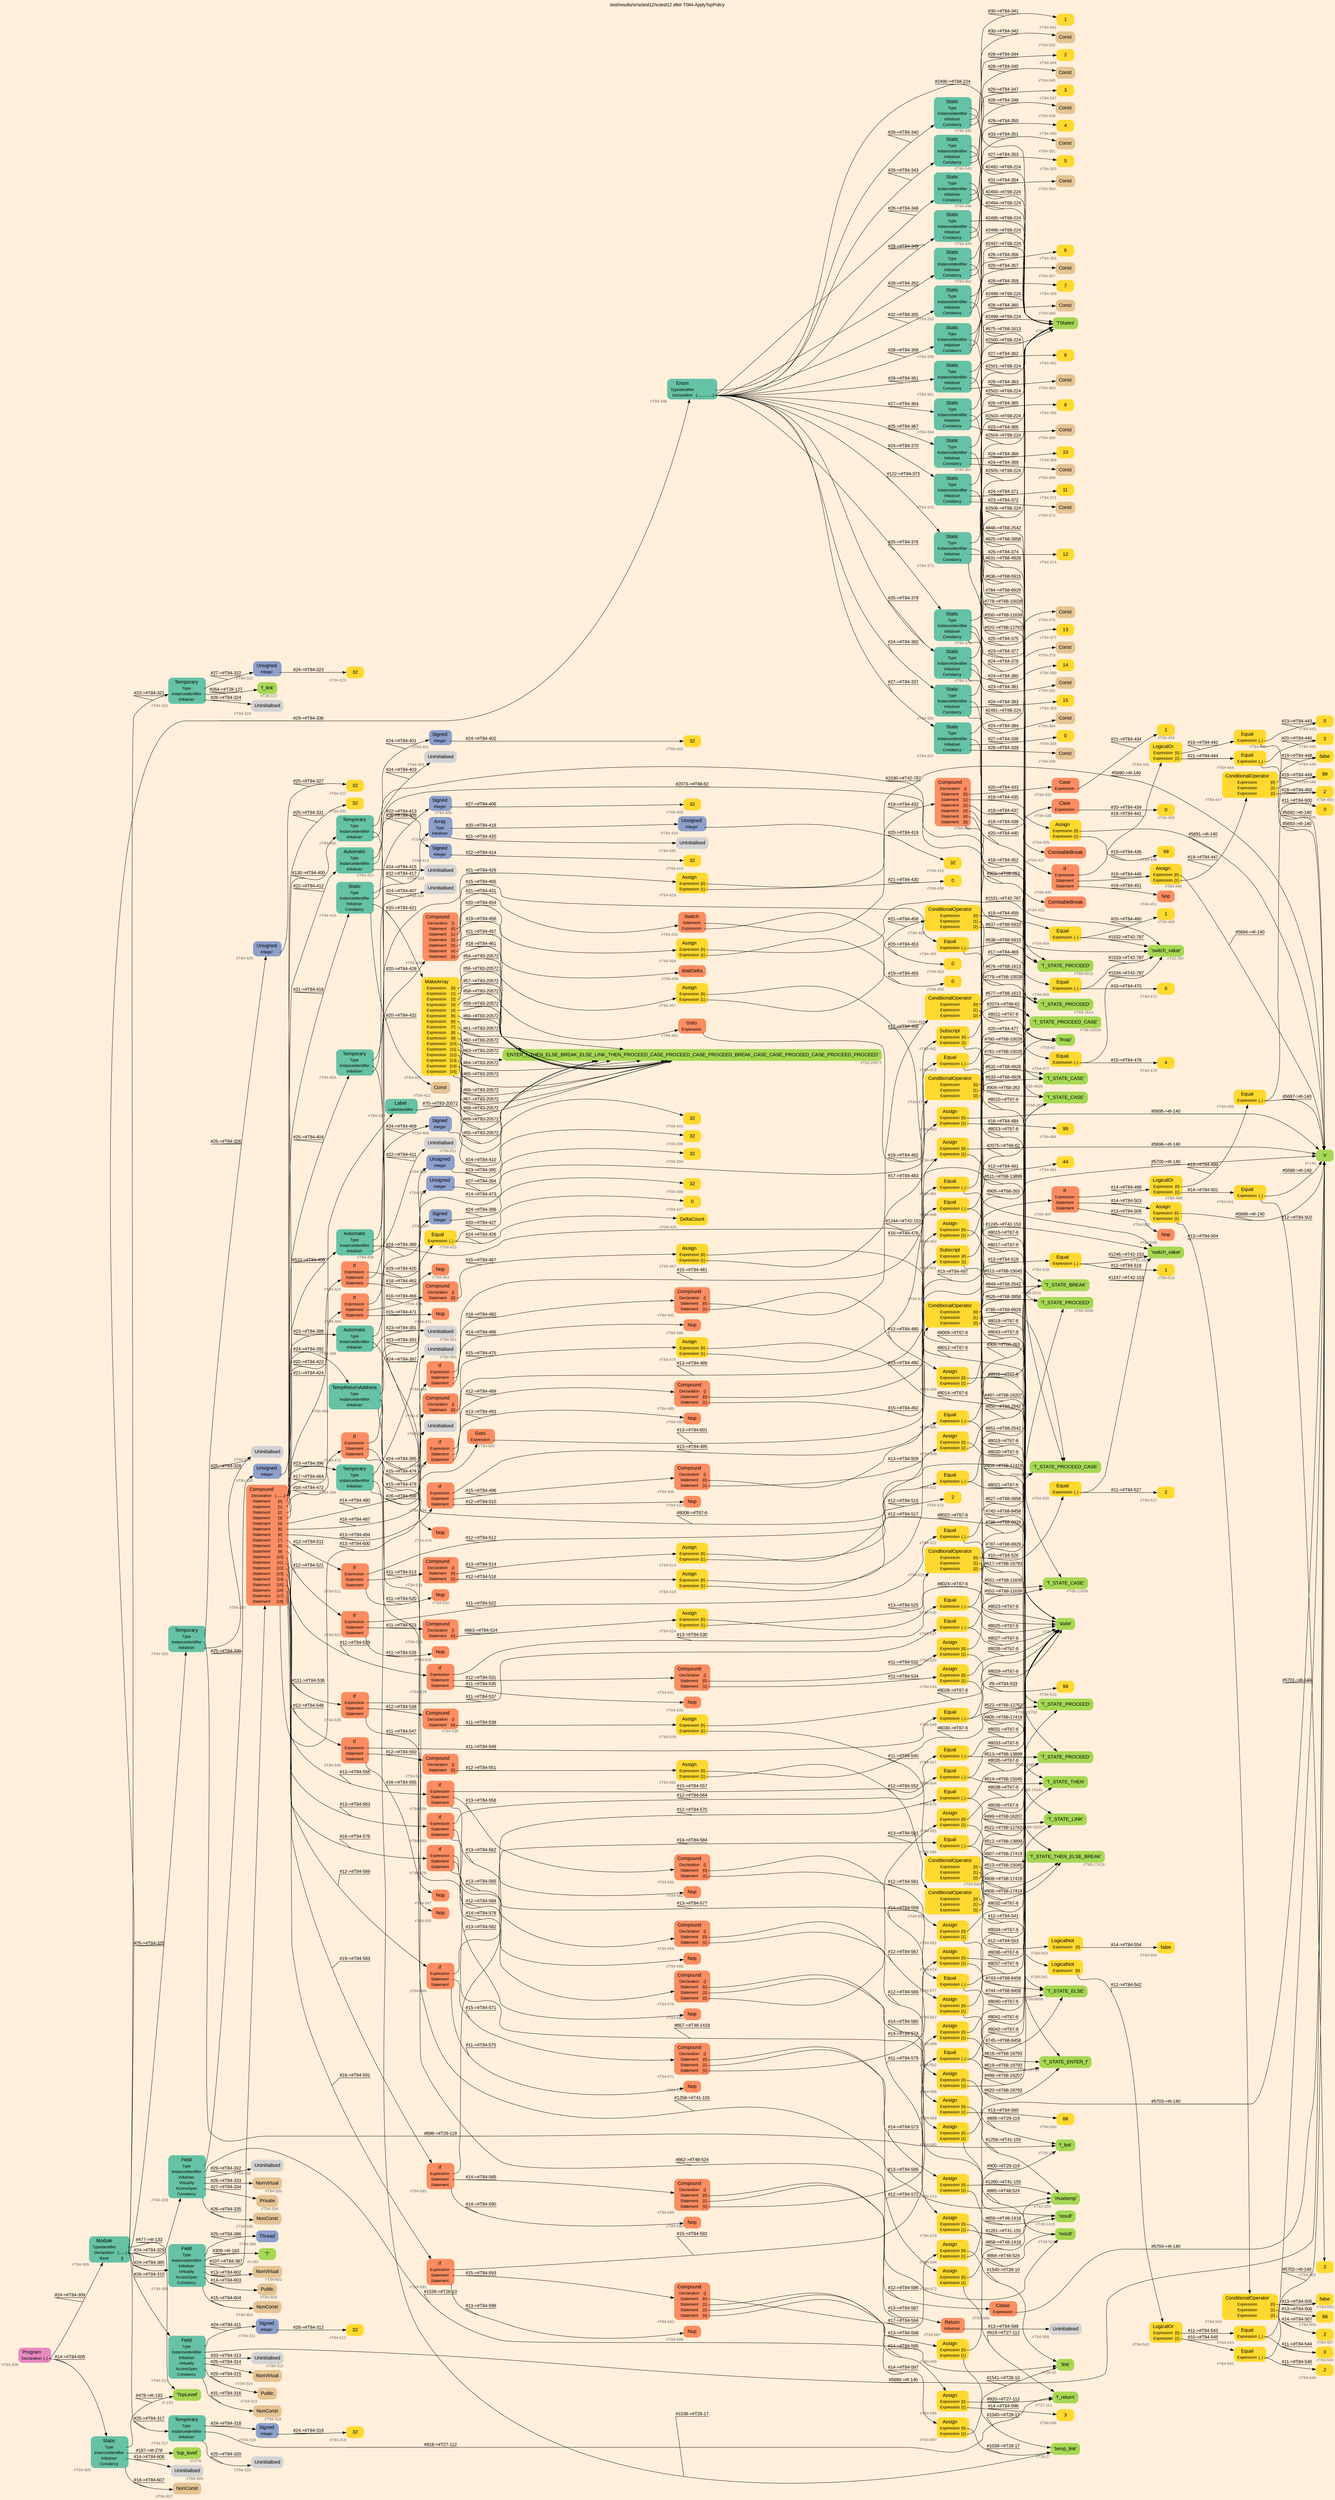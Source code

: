 digraph "test/results/sr/sctest12/sctest12 after T084-ApplyTopPolicy" {
label = "test/results/sr/sctest12/sctest12 after T084-ApplyTopPolicy"
labelloc = t
graph [
    rankdir = "LR"
    ranksep = 0.3
    bgcolor = antiquewhite1
    color = black
    fontcolor = black
    fontname = "Arial"
];
node [
    fontname = "Arial"
];
edge [
    fontname = "Arial"
];

// -------------------- node figure --------------------
// -------- block #T84-308 ----------
"#T84-308" [
    fillcolor = "/set28/4"
    xlabel = "#T84-308"
    fontsize = "12"
    fontcolor = grey40
    shape = "plaintext"
    label = <<TABLE BORDER="0" CELLBORDER="0" CELLSPACING="0">
     <TR><TD><FONT COLOR="black" POINT-SIZE="15">Program</FONT></TD></TR>
     <TR><TD><FONT COLOR="black" POINT-SIZE="12">Declaration</FONT></TD><TD PORT="port0"><FONT COLOR="black" POINT-SIZE="12">{..}</FONT></TD></TR>
    </TABLE>>
    style = "rounded,filled"
];

// -------- block #T84-309 ----------
"#T84-309" [
    fillcolor = "/set28/1"
    xlabel = "#T84-309"
    fontsize = "12"
    fontcolor = grey40
    shape = "plaintext"
    label = <<TABLE BORDER="0" CELLBORDER="0" CELLSPACING="0">
     <TR><TD><FONT COLOR="black" POINT-SIZE="15">Module</FONT></TD></TR>
     <TR><TD><FONT COLOR="black" POINT-SIZE="12">TypeIdentifier</FONT></TD><TD PORT="port0"></TD></TR>
     <TR><TD><FONT COLOR="black" POINT-SIZE="12">Declaration</FONT></TD><TD PORT="port1"><FONT COLOR="black" POINT-SIZE="12">{.......}</FONT></TD></TR>
     <TR><TD><FONT COLOR="black" POINT-SIZE="12">Base</FONT></TD><TD PORT="port2"><FONT COLOR="black" POINT-SIZE="12">{}</FONT></TD></TR>
    </TABLE>>
    style = "rounded,filled"
];

// -------- block #I-133 ----------
"#I-133" [
    fillcolor = "/set28/5"
    xlabel = "#I-133"
    fontsize = "12"
    fontcolor = grey40
    shape = "plaintext"
    label = <<TABLE BORDER="0" CELLBORDER="0" CELLSPACING="0">
     <TR><TD><FONT COLOR="black" POINT-SIZE="15">'TopLevel'</FONT></TD></TR>
    </TABLE>>
    style = "rounded,filled"
];

// -------- block #T84-310 ----------
"#T84-310" [
    fillcolor = "/set28/1"
    xlabel = "#T84-310"
    fontsize = "12"
    fontcolor = grey40
    shape = "plaintext"
    label = <<TABLE BORDER="0" CELLBORDER="0" CELLSPACING="0">
     <TR><TD><FONT COLOR="black" POINT-SIZE="15">Field</FONT></TD></TR>
     <TR><TD><FONT COLOR="black" POINT-SIZE="12">Type</FONT></TD><TD PORT="port0"></TD></TR>
     <TR><TD><FONT COLOR="black" POINT-SIZE="12">InstanceIdentifier</FONT></TD><TD PORT="port1"></TD></TR>
     <TR><TD><FONT COLOR="black" POINT-SIZE="12">Initialiser</FONT></TD><TD PORT="port2"></TD></TR>
     <TR><TD><FONT COLOR="black" POINT-SIZE="12">Virtuality</FONT></TD><TD PORT="port3"></TD></TR>
     <TR><TD><FONT COLOR="black" POINT-SIZE="12">AccessSpec</FONT></TD><TD PORT="port4"></TD></TR>
     <TR><TD><FONT COLOR="black" POINT-SIZE="12">Constancy</FONT></TD><TD PORT="port5"></TD></TR>
    </TABLE>>
    style = "rounded,filled"
];

// -------- block #T84-311 ----------
"#T84-311" [
    fillcolor = "/set28/3"
    xlabel = "#T84-311"
    fontsize = "12"
    fontcolor = grey40
    shape = "plaintext"
    label = <<TABLE BORDER="0" CELLBORDER="0" CELLSPACING="0">
     <TR><TD><FONT COLOR="black" POINT-SIZE="15">Signed</FONT></TD></TR>
     <TR><TD><FONT COLOR="black" POINT-SIZE="12">Integer</FONT></TD><TD PORT="port0"></TD></TR>
    </TABLE>>
    style = "rounded,filled"
];

// -------- block #T84-312 ----------
"#T84-312" [
    fillcolor = "/set28/6"
    xlabel = "#T84-312"
    fontsize = "12"
    fontcolor = grey40
    shape = "plaintext"
    label = <<TABLE BORDER="0" CELLBORDER="0" CELLSPACING="0">
     <TR><TD><FONT COLOR="black" POINT-SIZE="15">32</FONT></TD></TR>
    </TABLE>>
    style = "rounded,filled"
];

// -------- block #I-140 ----------
"#I-140" [
    fillcolor = "/set28/5"
    xlabel = "#I-140"
    fontsize = "12"
    fontcolor = grey40
    shape = "plaintext"
    label = <<TABLE BORDER="0" CELLBORDER="0" CELLSPACING="0">
     <TR><TD><FONT COLOR="black" POINT-SIZE="15">'x'</FONT></TD></TR>
    </TABLE>>
    style = "rounded,filled"
];

// -------- block #T84-313 ----------
"#T84-313" [
    xlabel = "#T84-313"
    fontsize = "12"
    fontcolor = grey40
    shape = "plaintext"
    label = <<TABLE BORDER="0" CELLBORDER="0" CELLSPACING="0">
     <TR><TD><FONT COLOR="black" POINT-SIZE="15">Uninitialised</FONT></TD></TR>
    </TABLE>>
    style = "rounded,filled"
];

// -------- block #T84-314 ----------
"#T84-314" [
    fillcolor = "/set28/7"
    xlabel = "#T84-314"
    fontsize = "12"
    fontcolor = grey40
    shape = "plaintext"
    label = <<TABLE BORDER="0" CELLBORDER="0" CELLSPACING="0">
     <TR><TD><FONT COLOR="black" POINT-SIZE="15">NonVirtual</FONT></TD></TR>
    </TABLE>>
    style = "rounded,filled"
];

// -------- block #T84-315 ----------
"#T84-315" [
    fillcolor = "/set28/7"
    xlabel = "#T84-315"
    fontsize = "12"
    fontcolor = grey40
    shape = "plaintext"
    label = <<TABLE BORDER="0" CELLBORDER="0" CELLSPACING="0">
     <TR><TD><FONT COLOR="black" POINT-SIZE="15">Public</FONT></TD></TR>
    </TABLE>>
    style = "rounded,filled"
];

// -------- block #T84-316 ----------
"#T84-316" [
    fillcolor = "/set28/7"
    xlabel = "#T84-316"
    fontsize = "12"
    fontcolor = grey40
    shape = "plaintext"
    label = <<TABLE BORDER="0" CELLBORDER="0" CELLSPACING="0">
     <TR><TD><FONT COLOR="black" POINT-SIZE="15">NonConst</FONT></TD></TR>
    </TABLE>>
    style = "rounded,filled"
];

// -------- block #T84-317 ----------
"#T84-317" [
    fillcolor = "/set28/1"
    xlabel = "#T84-317"
    fontsize = "12"
    fontcolor = grey40
    shape = "plaintext"
    label = <<TABLE BORDER="0" CELLBORDER="0" CELLSPACING="0">
     <TR><TD><FONT COLOR="black" POINT-SIZE="15">Temporary</FONT></TD></TR>
     <TR><TD><FONT COLOR="black" POINT-SIZE="12">Type</FONT></TD><TD PORT="port0"></TD></TR>
     <TR><TD><FONT COLOR="black" POINT-SIZE="12">InstanceIdentifier</FONT></TD><TD PORT="port1"></TD></TR>
     <TR><TD><FONT COLOR="black" POINT-SIZE="12">Initialiser</FONT></TD><TD PORT="port2"></TD></TR>
    </TABLE>>
    style = "rounded,filled"
];

// -------- block #T84-318 ----------
"#T84-318" [
    fillcolor = "/set28/3"
    xlabel = "#T84-318"
    fontsize = "12"
    fontcolor = grey40
    shape = "plaintext"
    label = <<TABLE BORDER="0" CELLBORDER="0" CELLSPACING="0">
     <TR><TD><FONT COLOR="black" POINT-SIZE="15">Signed</FONT></TD></TR>
     <TR><TD><FONT COLOR="black" POINT-SIZE="12">Integer</FONT></TD><TD PORT="port0"></TD></TR>
    </TABLE>>
    style = "rounded,filled"
];

// -------- block #T84-319 ----------
"#T84-319" [
    fillcolor = "/set28/6"
    xlabel = "#T84-319"
    fontsize = "12"
    fontcolor = grey40
    shape = "plaintext"
    label = <<TABLE BORDER="0" CELLBORDER="0" CELLSPACING="0">
     <TR><TD><FONT COLOR="black" POINT-SIZE="15">32</FONT></TD></TR>
    </TABLE>>
    style = "rounded,filled"
];

// -------- block #T27-112 ----------
"#T27-112" [
    fillcolor = "/set28/5"
    xlabel = "#T27-112"
    fontsize = "12"
    fontcolor = grey40
    shape = "plaintext"
    label = <<TABLE BORDER="0" CELLBORDER="0" CELLSPACING="0">
     <TR><TD><FONT COLOR="black" POINT-SIZE="15">'f_return'</FONT></TD></TR>
    </TABLE>>
    style = "rounded,filled"
];

// -------- block #T84-320 ----------
"#T84-320" [
    xlabel = "#T84-320"
    fontsize = "12"
    fontcolor = grey40
    shape = "plaintext"
    label = <<TABLE BORDER="0" CELLBORDER="0" CELLSPACING="0">
     <TR><TD><FONT COLOR="black" POINT-SIZE="15">Uninitialised</FONT></TD></TR>
    </TABLE>>
    style = "rounded,filled"
];

// -------- block #T84-321 ----------
"#T84-321" [
    fillcolor = "/set28/1"
    xlabel = "#T84-321"
    fontsize = "12"
    fontcolor = grey40
    shape = "plaintext"
    label = <<TABLE BORDER="0" CELLBORDER="0" CELLSPACING="0">
     <TR><TD><FONT COLOR="black" POINT-SIZE="15">Temporary</FONT></TD></TR>
     <TR><TD><FONT COLOR="black" POINT-SIZE="12">Type</FONT></TD><TD PORT="port0"></TD></TR>
     <TR><TD><FONT COLOR="black" POINT-SIZE="12">InstanceIdentifier</FONT></TD><TD PORT="port1"></TD></TR>
     <TR><TD><FONT COLOR="black" POINT-SIZE="12">Initialiser</FONT></TD><TD PORT="port2"></TD></TR>
    </TABLE>>
    style = "rounded,filled"
];

// -------- block #T84-322 ----------
"#T84-322" [
    fillcolor = "/set28/3"
    xlabel = "#T84-322"
    fontsize = "12"
    fontcolor = grey40
    shape = "plaintext"
    label = <<TABLE BORDER="0" CELLBORDER="0" CELLSPACING="0">
     <TR><TD><FONT COLOR="black" POINT-SIZE="15">Unsigned</FONT></TD></TR>
     <TR><TD><FONT COLOR="black" POINT-SIZE="12">Integer</FONT></TD><TD PORT="port0"></TD></TR>
    </TABLE>>
    style = "rounded,filled"
];

// -------- block #T84-323 ----------
"#T84-323" [
    fillcolor = "/set28/6"
    xlabel = "#T84-323"
    fontsize = "12"
    fontcolor = grey40
    shape = "plaintext"
    label = <<TABLE BORDER="0" CELLBORDER="0" CELLSPACING="0">
     <TR><TD><FONT COLOR="black" POINT-SIZE="15">32</FONT></TD></TR>
    </TABLE>>
    style = "rounded,filled"
];

// -------- block #T28-127 ----------
"#T28-127" [
    fillcolor = "/set28/5"
    xlabel = "#T28-127"
    fontsize = "12"
    fontcolor = grey40
    shape = "plaintext"
    label = <<TABLE BORDER="0" CELLBORDER="0" CELLSPACING="0">
     <TR><TD><FONT COLOR="black" POINT-SIZE="15">'f_link'</FONT></TD></TR>
    </TABLE>>
    style = "rounded,filled"
];

// -------- block #T84-324 ----------
"#T84-324" [
    xlabel = "#T84-324"
    fontsize = "12"
    fontcolor = grey40
    shape = "plaintext"
    label = <<TABLE BORDER="0" CELLBORDER="0" CELLSPACING="0">
     <TR><TD><FONT COLOR="black" POINT-SIZE="15">Uninitialised</FONT></TD></TR>
    </TABLE>>
    style = "rounded,filled"
];

// -------- block #T84-325 ----------
"#T84-325" [
    fillcolor = "/set28/1"
    xlabel = "#T84-325"
    fontsize = "12"
    fontcolor = grey40
    shape = "plaintext"
    label = <<TABLE BORDER="0" CELLBORDER="0" CELLSPACING="0">
     <TR><TD><FONT COLOR="black" POINT-SIZE="15">Temporary</FONT></TD></TR>
     <TR><TD><FONT COLOR="black" POINT-SIZE="12">Type</FONT></TD><TD PORT="port0"></TD></TR>
     <TR><TD><FONT COLOR="black" POINT-SIZE="12">InstanceIdentifier</FONT></TD><TD PORT="port1"></TD></TR>
     <TR><TD><FONT COLOR="black" POINT-SIZE="12">Initialiser</FONT></TD><TD PORT="port2"></TD></TR>
    </TABLE>>
    style = "rounded,filled"
];

// -------- block #T84-326 ----------
"#T84-326" [
    fillcolor = "/set28/3"
    xlabel = "#T84-326"
    fontsize = "12"
    fontcolor = grey40
    shape = "plaintext"
    label = <<TABLE BORDER="0" CELLBORDER="0" CELLSPACING="0">
     <TR><TD><FONT COLOR="black" POINT-SIZE="15">Unsigned</FONT></TD></TR>
     <TR><TD><FONT COLOR="black" POINT-SIZE="12">Integer</FONT></TD><TD PORT="port0"></TD></TR>
    </TABLE>>
    style = "rounded,filled"
];

// -------- block #T84-327 ----------
"#T84-327" [
    fillcolor = "/set28/6"
    xlabel = "#T84-327"
    fontsize = "12"
    fontcolor = grey40
    shape = "plaintext"
    label = <<TABLE BORDER="0" CELLBORDER="0" CELLSPACING="0">
     <TR><TD><FONT COLOR="black" POINT-SIZE="15">32</FONT></TD></TR>
    </TABLE>>
    style = "rounded,filled"
];

// -------- block #T29-119 ----------
"#T29-119" [
    fillcolor = "/set28/5"
    xlabel = "#T29-119"
    fontsize = "12"
    fontcolor = grey40
    shape = "plaintext"
    label = <<TABLE BORDER="0" CELLBORDER="0" CELLSPACING="0">
     <TR><TD><FONT COLOR="black" POINT-SIZE="15">'f_link'</FONT></TD></TR>
    </TABLE>>
    style = "rounded,filled"
];

// -------- block #T84-328 ----------
"#T84-328" [
    xlabel = "#T84-328"
    fontsize = "12"
    fontcolor = grey40
    shape = "plaintext"
    label = <<TABLE BORDER="0" CELLBORDER="0" CELLSPACING="0">
     <TR><TD><FONT COLOR="black" POINT-SIZE="15">Uninitialised</FONT></TD></TR>
    </TABLE>>
    style = "rounded,filled"
];

// -------- block #T84-329 ----------
"#T84-329" [
    fillcolor = "/set28/1"
    xlabel = "#T84-329"
    fontsize = "12"
    fontcolor = grey40
    shape = "plaintext"
    label = <<TABLE BORDER="0" CELLBORDER="0" CELLSPACING="0">
     <TR><TD><FONT COLOR="black" POINT-SIZE="15">Field</FONT></TD></TR>
     <TR><TD><FONT COLOR="black" POINT-SIZE="12">Type</FONT></TD><TD PORT="port0"></TD></TR>
     <TR><TD><FONT COLOR="black" POINT-SIZE="12">InstanceIdentifier</FONT></TD><TD PORT="port1"></TD></TR>
     <TR><TD><FONT COLOR="black" POINT-SIZE="12">Initialiser</FONT></TD><TD PORT="port2"></TD></TR>
     <TR><TD><FONT COLOR="black" POINT-SIZE="12">Virtuality</FONT></TD><TD PORT="port3"></TD></TR>
     <TR><TD><FONT COLOR="black" POINT-SIZE="12">AccessSpec</FONT></TD><TD PORT="port4"></TD></TR>
     <TR><TD><FONT COLOR="black" POINT-SIZE="12">Constancy</FONT></TD><TD PORT="port5"></TD></TR>
    </TABLE>>
    style = "rounded,filled"
];

// -------- block #T84-330 ----------
"#T84-330" [
    fillcolor = "/set28/3"
    xlabel = "#T84-330"
    fontsize = "12"
    fontcolor = grey40
    shape = "plaintext"
    label = <<TABLE BORDER="0" CELLBORDER="0" CELLSPACING="0">
     <TR><TD><FONT COLOR="black" POINT-SIZE="15">Unsigned</FONT></TD></TR>
     <TR><TD><FONT COLOR="black" POINT-SIZE="12">Integer</FONT></TD><TD PORT="port0"></TD></TR>
    </TABLE>>
    style = "rounded,filled"
];

// -------- block #T84-331 ----------
"#T84-331" [
    fillcolor = "/set28/6"
    xlabel = "#T84-331"
    fontsize = "12"
    fontcolor = grey40
    shape = "plaintext"
    label = <<TABLE BORDER="0" CELLBORDER="0" CELLSPACING="0">
     <TR><TD><FONT COLOR="black" POINT-SIZE="15">32</FONT></TD></TR>
    </TABLE>>
    style = "rounded,filled"
];

// -------- block #T28-10 ----------
"#T28-10" [
    fillcolor = "/set28/5"
    xlabel = "#T28-10"
    fontsize = "12"
    fontcolor = grey40
    shape = "plaintext"
    label = <<TABLE BORDER="0" CELLBORDER="0" CELLSPACING="0">
     <TR><TD><FONT COLOR="black" POINT-SIZE="15">'link'</FONT></TD></TR>
    </TABLE>>
    style = "rounded,filled"
];

// -------- block #T84-332 ----------
"#T84-332" [
    xlabel = "#T84-332"
    fontsize = "12"
    fontcolor = grey40
    shape = "plaintext"
    label = <<TABLE BORDER="0" CELLBORDER="0" CELLSPACING="0">
     <TR><TD><FONT COLOR="black" POINT-SIZE="15">Uninitialised</FONT></TD></TR>
    </TABLE>>
    style = "rounded,filled"
];

// -------- block #T84-333 ----------
"#T84-333" [
    fillcolor = "/set28/7"
    xlabel = "#T84-333"
    fontsize = "12"
    fontcolor = grey40
    shape = "plaintext"
    label = <<TABLE BORDER="0" CELLBORDER="0" CELLSPACING="0">
     <TR><TD><FONT COLOR="black" POINT-SIZE="15">NonVirtual</FONT></TD></TR>
    </TABLE>>
    style = "rounded,filled"
];

// -------- block #T84-334 ----------
"#T84-334" [
    fillcolor = "/set28/7"
    xlabel = "#T84-334"
    fontsize = "12"
    fontcolor = grey40
    shape = "plaintext"
    label = <<TABLE BORDER="0" CELLBORDER="0" CELLSPACING="0">
     <TR><TD><FONT COLOR="black" POINT-SIZE="15">Private</FONT></TD></TR>
    </TABLE>>
    style = "rounded,filled"
];

// -------- block #T84-335 ----------
"#T84-335" [
    fillcolor = "/set28/7"
    xlabel = "#T84-335"
    fontsize = "12"
    fontcolor = grey40
    shape = "plaintext"
    label = <<TABLE BORDER="0" CELLBORDER="0" CELLSPACING="0">
     <TR><TD><FONT COLOR="black" POINT-SIZE="15">NonConst</FONT></TD></TR>
    </TABLE>>
    style = "rounded,filled"
];

// -------- block #T84-336 ----------
"#T84-336" [
    fillcolor = "/set28/1"
    xlabel = "#T84-336"
    fontsize = "12"
    fontcolor = grey40
    shape = "plaintext"
    label = <<TABLE BORDER="0" CELLBORDER="0" CELLSPACING="0">
     <TR><TD><FONT COLOR="black" POINT-SIZE="15">Enum</FONT></TD></TR>
     <TR><TD><FONT COLOR="black" POINT-SIZE="12">TypeIdentifier</FONT></TD><TD PORT="port0"></TD></TR>
     <TR><TD><FONT COLOR="black" POINT-SIZE="12">Declaration</FONT></TD><TD PORT="port1"><FONT COLOR="black" POINT-SIZE="12">{................}</FONT></TD></TR>
    </TABLE>>
    style = "rounded,filled"
];

// -------- block #T68-224 ----------
"#T68-224" [
    fillcolor = "/set28/5"
    xlabel = "#T68-224"
    fontsize = "12"
    fontcolor = grey40
    shape = "plaintext"
    label = <<TABLE BORDER="0" CELLBORDER="0" CELLSPACING="0">
     <TR><TD><FONT COLOR="black" POINT-SIZE="15">'TStates'</FONT></TD></TR>
    </TABLE>>
    style = "rounded,filled"
];

// -------- block #T84-337 ----------
"#T84-337" [
    fillcolor = "/set28/1"
    xlabel = "#T84-337"
    fontsize = "12"
    fontcolor = grey40
    shape = "plaintext"
    label = <<TABLE BORDER="0" CELLBORDER="0" CELLSPACING="0">
     <TR><TD><FONT COLOR="black" POINT-SIZE="15">Static</FONT></TD></TR>
     <TR><TD><FONT COLOR="black" POINT-SIZE="12">Type</FONT></TD><TD PORT="port0"></TD></TR>
     <TR><TD><FONT COLOR="black" POINT-SIZE="12">InstanceIdentifier</FONT></TD><TD PORT="port1"></TD></TR>
     <TR><TD><FONT COLOR="black" POINT-SIZE="12">Initialiser</FONT></TD><TD PORT="port2"></TD></TR>
     <TR><TD><FONT COLOR="black" POINT-SIZE="12">Constancy</FONT></TD><TD PORT="port3"></TD></TR>
    </TABLE>>
    style = "rounded,filled"
];

// -------- block #T68-263 ----------
"#T68-263" [
    fillcolor = "/set28/5"
    xlabel = "#T68-263"
    fontsize = "12"
    fontcolor = grey40
    shape = "plaintext"
    label = <<TABLE BORDER="0" CELLBORDER="0" CELLSPACING="0">
     <TR><TD><FONT COLOR="black" POINT-SIZE="15">'T_STATE_CASE'</FONT></TD></TR>
    </TABLE>>
    style = "rounded,filled"
];

// -------- block #T84-338 ----------
"#T84-338" [
    fillcolor = "/set28/6"
    xlabel = "#T84-338"
    fontsize = "12"
    fontcolor = grey40
    shape = "plaintext"
    label = <<TABLE BORDER="0" CELLBORDER="0" CELLSPACING="0">
     <TR><TD><FONT COLOR="black" POINT-SIZE="15">0</FONT></TD></TR>
    </TABLE>>
    style = "rounded,filled"
];

// -------- block #T84-339 ----------
"#T84-339" [
    fillcolor = "/set28/7"
    xlabel = "#T84-339"
    fontsize = "12"
    fontcolor = grey40
    shape = "plaintext"
    label = <<TABLE BORDER="0" CELLBORDER="0" CELLSPACING="0">
     <TR><TD><FONT COLOR="black" POINT-SIZE="15">Const</FONT></TD></TR>
    </TABLE>>
    style = "rounded,filled"
];

// -------- block #T84-340 ----------
"#T84-340" [
    fillcolor = "/set28/1"
    xlabel = "#T84-340"
    fontsize = "12"
    fontcolor = grey40
    shape = "plaintext"
    label = <<TABLE BORDER="0" CELLBORDER="0" CELLSPACING="0">
     <TR><TD><FONT COLOR="black" POINT-SIZE="15">Static</FONT></TD></TR>
     <TR><TD><FONT COLOR="black" POINT-SIZE="12">Type</FONT></TD><TD PORT="port0"></TD></TR>
     <TR><TD><FONT COLOR="black" POINT-SIZE="12">InstanceIdentifier</FONT></TD><TD PORT="port1"></TD></TR>
     <TR><TD><FONT COLOR="black" POINT-SIZE="12">Initialiser</FONT></TD><TD PORT="port2"></TD></TR>
     <TR><TD><FONT COLOR="black" POINT-SIZE="12">Constancy</FONT></TD><TD PORT="port3"></TD></TR>
    </TABLE>>
    style = "rounded,filled"
];

// -------- block #T68-1613 ----------
"#T68-1613" [
    fillcolor = "/set28/5"
    xlabel = "#T68-1613"
    fontsize = "12"
    fontcolor = grey40
    shape = "plaintext"
    label = <<TABLE BORDER="0" CELLBORDER="0" CELLSPACING="0">
     <TR><TD><FONT COLOR="black" POINT-SIZE="15">'T_STATE_PROCEED'</FONT></TD></TR>
    </TABLE>>
    style = "rounded,filled"
];

// -------- block #T84-341 ----------
"#T84-341" [
    fillcolor = "/set28/6"
    xlabel = "#T84-341"
    fontsize = "12"
    fontcolor = grey40
    shape = "plaintext"
    label = <<TABLE BORDER="0" CELLBORDER="0" CELLSPACING="0">
     <TR><TD><FONT COLOR="black" POINT-SIZE="15">1</FONT></TD></TR>
    </TABLE>>
    style = "rounded,filled"
];

// -------- block #T84-342 ----------
"#T84-342" [
    fillcolor = "/set28/7"
    xlabel = "#T84-342"
    fontsize = "12"
    fontcolor = grey40
    shape = "plaintext"
    label = <<TABLE BORDER="0" CELLBORDER="0" CELLSPACING="0">
     <TR><TD><FONT COLOR="black" POINT-SIZE="15">Const</FONT></TD></TR>
    </TABLE>>
    style = "rounded,filled"
];

// -------- block #T84-343 ----------
"#T84-343" [
    fillcolor = "/set28/1"
    xlabel = "#T84-343"
    fontsize = "12"
    fontcolor = grey40
    shape = "plaintext"
    label = <<TABLE BORDER="0" CELLBORDER="0" CELLSPACING="0">
     <TR><TD><FONT COLOR="black" POINT-SIZE="15">Static</FONT></TD></TR>
     <TR><TD><FONT COLOR="black" POINT-SIZE="12">Type</FONT></TD><TD PORT="port0"></TD></TR>
     <TR><TD><FONT COLOR="black" POINT-SIZE="12">InstanceIdentifier</FONT></TD><TD PORT="port1"></TD></TR>
     <TR><TD><FONT COLOR="black" POINT-SIZE="12">Initialiser</FONT></TD><TD PORT="port2"></TD></TR>
     <TR><TD><FONT COLOR="black" POINT-SIZE="12">Constancy</FONT></TD><TD PORT="port3"></TD></TR>
    </TABLE>>
    style = "rounded,filled"
];

// -------- block #T68-2542 ----------
"#T68-2542" [
    fillcolor = "/set28/5"
    xlabel = "#T68-2542"
    fontsize = "12"
    fontcolor = grey40
    shape = "plaintext"
    label = <<TABLE BORDER="0" CELLBORDER="0" CELLSPACING="0">
     <TR><TD><FONT COLOR="black" POINT-SIZE="15">'T_STATE_BREAK'</FONT></TD></TR>
    </TABLE>>
    style = "rounded,filled"
];

// -------- block #T84-344 ----------
"#T84-344" [
    fillcolor = "/set28/6"
    xlabel = "#T84-344"
    fontsize = "12"
    fontcolor = grey40
    shape = "plaintext"
    label = <<TABLE BORDER="0" CELLBORDER="0" CELLSPACING="0">
     <TR><TD><FONT COLOR="black" POINT-SIZE="15">2</FONT></TD></TR>
    </TABLE>>
    style = "rounded,filled"
];

// -------- block #T84-345 ----------
"#T84-345" [
    fillcolor = "/set28/7"
    xlabel = "#T84-345"
    fontsize = "12"
    fontcolor = grey40
    shape = "plaintext"
    label = <<TABLE BORDER="0" CELLBORDER="0" CELLSPACING="0">
     <TR><TD><FONT COLOR="black" POINT-SIZE="15">Const</FONT></TD></TR>
    </TABLE>>
    style = "rounded,filled"
];

// -------- block #T84-346 ----------
"#T84-346" [
    fillcolor = "/set28/1"
    xlabel = "#T84-346"
    fontsize = "12"
    fontcolor = grey40
    shape = "plaintext"
    label = <<TABLE BORDER="0" CELLBORDER="0" CELLSPACING="0">
     <TR><TD><FONT COLOR="black" POINT-SIZE="15">Static</FONT></TD></TR>
     <TR><TD><FONT COLOR="black" POINT-SIZE="12">Type</FONT></TD><TD PORT="port0"></TD></TR>
     <TR><TD><FONT COLOR="black" POINT-SIZE="12">InstanceIdentifier</FONT></TD><TD PORT="port1"></TD></TR>
     <TR><TD><FONT COLOR="black" POINT-SIZE="12">Initialiser</FONT></TD><TD PORT="port2"></TD></TR>
     <TR><TD><FONT COLOR="black" POINT-SIZE="12">Constancy</FONT></TD><TD PORT="port3"></TD></TR>
    </TABLE>>
    style = "rounded,filled"
];

// -------- block #T68-3958 ----------
"#T68-3958" [
    fillcolor = "/set28/5"
    xlabel = "#T68-3958"
    fontsize = "12"
    fontcolor = grey40
    shape = "plaintext"
    label = <<TABLE BORDER="0" CELLBORDER="0" CELLSPACING="0">
     <TR><TD><FONT COLOR="black" POINT-SIZE="15">'T_STATE_PROCEED'</FONT></TD></TR>
    </TABLE>>
    style = "rounded,filled"
];

// -------- block #T84-347 ----------
"#T84-347" [
    fillcolor = "/set28/6"
    xlabel = "#T84-347"
    fontsize = "12"
    fontcolor = grey40
    shape = "plaintext"
    label = <<TABLE BORDER="0" CELLBORDER="0" CELLSPACING="0">
     <TR><TD><FONT COLOR="black" POINT-SIZE="15">3</FONT></TD></TR>
    </TABLE>>
    style = "rounded,filled"
];

// -------- block #T84-348 ----------
"#T84-348" [
    fillcolor = "/set28/7"
    xlabel = "#T84-348"
    fontsize = "12"
    fontcolor = grey40
    shape = "plaintext"
    label = <<TABLE BORDER="0" CELLBORDER="0" CELLSPACING="0">
     <TR><TD><FONT COLOR="black" POINT-SIZE="15">Const</FONT></TD></TR>
    </TABLE>>
    style = "rounded,filled"
];

// -------- block #T84-349 ----------
"#T84-349" [
    fillcolor = "/set28/1"
    xlabel = "#T84-349"
    fontsize = "12"
    fontcolor = grey40
    shape = "plaintext"
    label = <<TABLE BORDER="0" CELLBORDER="0" CELLSPACING="0">
     <TR><TD><FONT COLOR="black" POINT-SIZE="15">Static</FONT></TD></TR>
     <TR><TD><FONT COLOR="black" POINT-SIZE="12">Type</FONT></TD><TD PORT="port0"></TD></TR>
     <TR><TD><FONT COLOR="black" POINT-SIZE="12">InstanceIdentifier</FONT></TD><TD PORT="port1"></TD></TR>
     <TR><TD><FONT COLOR="black" POINT-SIZE="12">Initialiser</FONT></TD><TD PORT="port2"></TD></TR>
     <TR><TD><FONT COLOR="black" POINT-SIZE="12">Constancy</FONT></TD><TD PORT="port3"></TD></TR>
    </TABLE>>
    style = "rounded,filled"
];

// -------- block #T68-4928 ----------
"#T68-4928" [
    fillcolor = "/set28/5"
    xlabel = "#T68-4928"
    fontsize = "12"
    fontcolor = grey40
    shape = "plaintext"
    label = <<TABLE BORDER="0" CELLBORDER="0" CELLSPACING="0">
     <TR><TD><FONT COLOR="black" POINT-SIZE="15">'T_STATE_CASE'</FONT></TD></TR>
    </TABLE>>
    style = "rounded,filled"
];

// -------- block #T84-350 ----------
"#T84-350" [
    fillcolor = "/set28/6"
    xlabel = "#T84-350"
    fontsize = "12"
    fontcolor = grey40
    shape = "plaintext"
    label = <<TABLE BORDER="0" CELLBORDER="0" CELLSPACING="0">
     <TR><TD><FONT COLOR="black" POINT-SIZE="15">4</FONT></TD></TR>
    </TABLE>>
    style = "rounded,filled"
];

// -------- block #T84-351 ----------
"#T84-351" [
    fillcolor = "/set28/7"
    xlabel = "#T84-351"
    fontsize = "12"
    fontcolor = grey40
    shape = "plaintext"
    label = <<TABLE BORDER="0" CELLBORDER="0" CELLSPACING="0">
     <TR><TD><FONT COLOR="black" POINT-SIZE="15">Const</FONT></TD></TR>
    </TABLE>>
    style = "rounded,filled"
];

// -------- block #T84-352 ----------
"#T84-352" [
    fillcolor = "/set28/1"
    xlabel = "#T84-352"
    fontsize = "12"
    fontcolor = grey40
    shape = "plaintext"
    label = <<TABLE BORDER="0" CELLBORDER="0" CELLSPACING="0">
     <TR><TD><FONT COLOR="black" POINT-SIZE="15">Static</FONT></TD></TR>
     <TR><TD><FONT COLOR="black" POINT-SIZE="12">Type</FONT></TD><TD PORT="port0"></TD></TR>
     <TR><TD><FONT COLOR="black" POINT-SIZE="12">InstanceIdentifier</FONT></TD><TD PORT="port1"></TD></TR>
     <TR><TD><FONT COLOR="black" POINT-SIZE="12">Initialiser</FONT></TD><TD PORT="port2"></TD></TR>
     <TR><TD><FONT COLOR="black" POINT-SIZE="12">Constancy</FONT></TD><TD PORT="port3"></TD></TR>
    </TABLE>>
    style = "rounded,filled"
];

// -------- block #T68-5915 ----------
"#T68-5915" [
    fillcolor = "/set28/5"
    xlabel = "#T68-5915"
    fontsize = "12"
    fontcolor = grey40
    shape = "plaintext"
    label = <<TABLE BORDER="0" CELLBORDER="0" CELLSPACING="0">
     <TR><TD><FONT COLOR="black" POINT-SIZE="15">'T_STATE_PROCEED'</FONT></TD></TR>
    </TABLE>>
    style = "rounded,filled"
];

// -------- block #T84-353 ----------
"#T84-353" [
    fillcolor = "/set28/6"
    xlabel = "#T84-353"
    fontsize = "12"
    fontcolor = grey40
    shape = "plaintext"
    label = <<TABLE BORDER="0" CELLBORDER="0" CELLSPACING="0">
     <TR><TD><FONT COLOR="black" POINT-SIZE="15">5</FONT></TD></TR>
    </TABLE>>
    style = "rounded,filled"
];

// -------- block #T84-354 ----------
"#T84-354" [
    fillcolor = "/set28/7"
    xlabel = "#T84-354"
    fontsize = "12"
    fontcolor = grey40
    shape = "plaintext"
    label = <<TABLE BORDER="0" CELLBORDER="0" CELLSPACING="0">
     <TR><TD><FONT COLOR="black" POINT-SIZE="15">Const</FONT></TD></TR>
    </TABLE>>
    style = "rounded,filled"
];

// -------- block #T84-355 ----------
"#T84-355" [
    fillcolor = "/set28/1"
    xlabel = "#T84-355"
    fontsize = "12"
    fontcolor = grey40
    shape = "plaintext"
    label = <<TABLE BORDER="0" CELLBORDER="0" CELLSPACING="0">
     <TR><TD><FONT COLOR="black" POINT-SIZE="15">Static</FONT></TD></TR>
     <TR><TD><FONT COLOR="black" POINT-SIZE="12">Type</FONT></TD><TD PORT="port0"></TD></TR>
     <TR><TD><FONT COLOR="black" POINT-SIZE="12">InstanceIdentifier</FONT></TD><TD PORT="port1"></TD></TR>
     <TR><TD><FONT COLOR="black" POINT-SIZE="12">Initialiser</FONT></TD><TD PORT="port2"></TD></TR>
     <TR><TD><FONT COLOR="black" POINT-SIZE="12">Constancy</FONT></TD><TD PORT="port3"></TD></TR>
    </TABLE>>
    style = "rounded,filled"
];

// -------- block #T68-6929 ----------
"#T68-6929" [
    fillcolor = "/set28/5"
    xlabel = "#T68-6929"
    fontsize = "12"
    fontcolor = grey40
    shape = "plaintext"
    label = <<TABLE BORDER="0" CELLBORDER="0" CELLSPACING="0">
     <TR><TD><FONT COLOR="black" POINT-SIZE="15">'T_STATE_PROCEED_CASE'</FONT></TD></TR>
    </TABLE>>
    style = "rounded,filled"
];

// -------- block #T84-356 ----------
"#T84-356" [
    fillcolor = "/set28/6"
    xlabel = "#T84-356"
    fontsize = "12"
    fontcolor = grey40
    shape = "plaintext"
    label = <<TABLE BORDER="0" CELLBORDER="0" CELLSPACING="0">
     <TR><TD><FONT COLOR="black" POINT-SIZE="15">6</FONT></TD></TR>
    </TABLE>>
    style = "rounded,filled"
];

// -------- block #T84-357 ----------
"#T84-357" [
    fillcolor = "/set28/7"
    xlabel = "#T84-357"
    fontsize = "12"
    fontcolor = grey40
    shape = "plaintext"
    label = <<TABLE BORDER="0" CELLBORDER="0" CELLSPACING="0">
     <TR><TD><FONT COLOR="black" POINT-SIZE="15">Const</FONT></TD></TR>
    </TABLE>>
    style = "rounded,filled"
];

// -------- block #T84-358 ----------
"#T84-358" [
    fillcolor = "/set28/1"
    xlabel = "#T84-358"
    fontsize = "12"
    fontcolor = grey40
    shape = "plaintext"
    label = <<TABLE BORDER="0" CELLBORDER="0" CELLSPACING="0">
     <TR><TD><FONT COLOR="black" POINT-SIZE="15">Static</FONT></TD></TR>
     <TR><TD><FONT COLOR="black" POINT-SIZE="12">Type</FONT></TD><TD PORT="port0"></TD></TR>
     <TR><TD><FONT COLOR="black" POINT-SIZE="12">InstanceIdentifier</FONT></TD><TD PORT="port1"></TD></TR>
     <TR><TD><FONT COLOR="black" POINT-SIZE="12">Initialiser</FONT></TD><TD PORT="port2"></TD></TR>
     <TR><TD><FONT COLOR="black" POINT-SIZE="12">Constancy</FONT></TD><TD PORT="port3"></TD></TR>
    </TABLE>>
    style = "rounded,filled"
];

// -------- block #T68-8458 ----------
"#T68-8458" [
    fillcolor = "/set28/5"
    xlabel = "#T68-8458"
    fontsize = "12"
    fontcolor = grey40
    shape = "plaintext"
    label = <<TABLE BORDER="0" CELLBORDER="0" CELLSPACING="0">
     <TR><TD><FONT COLOR="black" POINT-SIZE="15">'T_STATE_ELSE'</FONT></TD></TR>
    </TABLE>>
    style = "rounded,filled"
];

// -------- block #T84-359 ----------
"#T84-359" [
    fillcolor = "/set28/6"
    xlabel = "#T84-359"
    fontsize = "12"
    fontcolor = grey40
    shape = "plaintext"
    label = <<TABLE BORDER="0" CELLBORDER="0" CELLSPACING="0">
     <TR><TD><FONT COLOR="black" POINT-SIZE="15">7</FONT></TD></TR>
    </TABLE>>
    style = "rounded,filled"
];

// -------- block #T84-360 ----------
"#T84-360" [
    fillcolor = "/set28/7"
    xlabel = "#T84-360"
    fontsize = "12"
    fontcolor = grey40
    shape = "plaintext"
    label = <<TABLE BORDER="0" CELLBORDER="0" CELLSPACING="0">
     <TR><TD><FONT COLOR="black" POINT-SIZE="15">Const</FONT></TD></TR>
    </TABLE>>
    style = "rounded,filled"
];

// -------- block #T84-361 ----------
"#T84-361" [
    fillcolor = "/set28/1"
    xlabel = "#T84-361"
    fontsize = "12"
    fontcolor = grey40
    shape = "plaintext"
    label = <<TABLE BORDER="0" CELLBORDER="0" CELLSPACING="0">
     <TR><TD><FONT COLOR="black" POINT-SIZE="15">Static</FONT></TD></TR>
     <TR><TD><FONT COLOR="black" POINT-SIZE="12">Type</FONT></TD><TD PORT="port0"></TD></TR>
     <TR><TD><FONT COLOR="black" POINT-SIZE="12">InstanceIdentifier</FONT></TD><TD PORT="port1"></TD></TR>
     <TR><TD><FONT COLOR="black" POINT-SIZE="12">Initialiser</FONT></TD><TD PORT="port2"></TD></TR>
     <TR><TD><FONT COLOR="black" POINT-SIZE="12">Constancy</FONT></TD><TD PORT="port3"></TD></TR>
    </TABLE>>
    style = "rounded,filled"
];

// -------- block #T68-10028 ----------
"#T68-10028" [
    fillcolor = "/set28/5"
    xlabel = "#T68-10028"
    fontsize = "12"
    fontcolor = grey40
    shape = "plaintext"
    label = <<TABLE BORDER="0" CELLBORDER="0" CELLSPACING="0">
     <TR><TD><FONT COLOR="black" POINT-SIZE="15">'T_STATE_PROCEED_CASE'</FONT></TD></TR>
    </TABLE>>
    style = "rounded,filled"
];

// -------- block #T84-362 ----------
"#T84-362" [
    fillcolor = "/set28/6"
    xlabel = "#T84-362"
    fontsize = "12"
    fontcolor = grey40
    shape = "plaintext"
    label = <<TABLE BORDER="0" CELLBORDER="0" CELLSPACING="0">
     <TR><TD><FONT COLOR="black" POINT-SIZE="15">8</FONT></TD></TR>
    </TABLE>>
    style = "rounded,filled"
];

// -------- block #T84-363 ----------
"#T84-363" [
    fillcolor = "/set28/7"
    xlabel = "#T84-363"
    fontsize = "12"
    fontcolor = grey40
    shape = "plaintext"
    label = <<TABLE BORDER="0" CELLBORDER="0" CELLSPACING="0">
     <TR><TD><FONT COLOR="black" POINT-SIZE="15">Const</FONT></TD></TR>
    </TABLE>>
    style = "rounded,filled"
];

// -------- block #T84-364 ----------
"#T84-364" [
    fillcolor = "/set28/1"
    xlabel = "#T84-364"
    fontsize = "12"
    fontcolor = grey40
    shape = "plaintext"
    label = <<TABLE BORDER="0" CELLBORDER="0" CELLSPACING="0">
     <TR><TD><FONT COLOR="black" POINT-SIZE="15">Static</FONT></TD></TR>
     <TR><TD><FONT COLOR="black" POINT-SIZE="12">Type</FONT></TD><TD PORT="port0"></TD></TR>
     <TR><TD><FONT COLOR="black" POINT-SIZE="12">InstanceIdentifier</FONT></TD><TD PORT="port1"></TD></TR>
     <TR><TD><FONT COLOR="black" POINT-SIZE="12">Initialiser</FONT></TD><TD PORT="port2"></TD></TR>
     <TR><TD><FONT COLOR="black" POINT-SIZE="12">Constancy</FONT></TD><TD PORT="port3"></TD></TR>
    </TABLE>>
    style = "rounded,filled"
];

// -------- block #T68-11639 ----------
"#T68-11639" [
    fillcolor = "/set28/5"
    xlabel = "#T68-11639"
    fontsize = "12"
    fontcolor = grey40
    shape = "plaintext"
    label = <<TABLE BORDER="0" CELLBORDER="0" CELLSPACING="0">
     <TR><TD><FONT COLOR="black" POINT-SIZE="15">'T_STATE_CASE'</FONT></TD></TR>
    </TABLE>>
    style = "rounded,filled"
];

// -------- block #T84-365 ----------
"#T84-365" [
    fillcolor = "/set28/6"
    xlabel = "#T84-365"
    fontsize = "12"
    fontcolor = grey40
    shape = "plaintext"
    label = <<TABLE BORDER="0" CELLBORDER="0" CELLSPACING="0">
     <TR><TD><FONT COLOR="black" POINT-SIZE="15">9</FONT></TD></TR>
    </TABLE>>
    style = "rounded,filled"
];

// -------- block #T84-366 ----------
"#T84-366" [
    fillcolor = "/set28/7"
    xlabel = "#T84-366"
    fontsize = "12"
    fontcolor = grey40
    shape = "plaintext"
    label = <<TABLE BORDER="0" CELLBORDER="0" CELLSPACING="0">
     <TR><TD><FONT COLOR="black" POINT-SIZE="15">Const</FONT></TD></TR>
    </TABLE>>
    style = "rounded,filled"
];

// -------- block #T84-367 ----------
"#T84-367" [
    fillcolor = "/set28/1"
    xlabel = "#T84-367"
    fontsize = "12"
    fontcolor = grey40
    shape = "plaintext"
    label = <<TABLE BORDER="0" CELLBORDER="0" CELLSPACING="0">
     <TR><TD><FONT COLOR="black" POINT-SIZE="15">Static</FONT></TD></TR>
     <TR><TD><FONT COLOR="black" POINT-SIZE="12">Type</FONT></TD><TD PORT="port0"></TD></TR>
     <TR><TD><FONT COLOR="black" POINT-SIZE="12">InstanceIdentifier</FONT></TD><TD PORT="port1"></TD></TR>
     <TR><TD><FONT COLOR="black" POINT-SIZE="12">Initialiser</FONT></TD><TD PORT="port2"></TD></TR>
     <TR><TD><FONT COLOR="black" POINT-SIZE="12">Constancy</FONT></TD><TD PORT="port3"></TD></TR>
    </TABLE>>
    style = "rounded,filled"
];

// -------- block #T68-12762 ----------
"#T68-12762" [
    fillcolor = "/set28/5"
    xlabel = "#T68-12762"
    fontsize = "12"
    fontcolor = grey40
    shape = "plaintext"
    label = <<TABLE BORDER="0" CELLBORDER="0" CELLSPACING="0">
     <TR><TD><FONT COLOR="black" POINT-SIZE="15">'T_STATE_PROCEED'</FONT></TD></TR>
    </TABLE>>
    style = "rounded,filled"
];

// -------- block #T84-368 ----------
"#T84-368" [
    fillcolor = "/set28/6"
    xlabel = "#T84-368"
    fontsize = "12"
    fontcolor = grey40
    shape = "plaintext"
    label = <<TABLE BORDER="0" CELLBORDER="0" CELLSPACING="0">
     <TR><TD><FONT COLOR="black" POINT-SIZE="15">10</FONT></TD></TR>
    </TABLE>>
    style = "rounded,filled"
];

// -------- block #T84-369 ----------
"#T84-369" [
    fillcolor = "/set28/7"
    xlabel = "#T84-369"
    fontsize = "12"
    fontcolor = grey40
    shape = "plaintext"
    label = <<TABLE BORDER="0" CELLBORDER="0" CELLSPACING="0">
     <TR><TD><FONT COLOR="black" POINT-SIZE="15">Const</FONT></TD></TR>
    </TABLE>>
    style = "rounded,filled"
];

// -------- block #T84-370 ----------
"#T84-370" [
    fillcolor = "/set28/1"
    xlabel = "#T84-370"
    fontsize = "12"
    fontcolor = grey40
    shape = "plaintext"
    label = <<TABLE BORDER="0" CELLBORDER="0" CELLSPACING="0">
     <TR><TD><FONT COLOR="black" POINT-SIZE="15">Static</FONT></TD></TR>
     <TR><TD><FONT COLOR="black" POINT-SIZE="12">Type</FONT></TD><TD PORT="port0"></TD></TR>
     <TR><TD><FONT COLOR="black" POINT-SIZE="12">InstanceIdentifier</FONT></TD><TD PORT="port1"></TD></TR>
     <TR><TD><FONT COLOR="black" POINT-SIZE="12">Initialiser</FONT></TD><TD PORT="port2"></TD></TR>
     <TR><TD><FONT COLOR="black" POINT-SIZE="12">Constancy</FONT></TD><TD PORT="port3"></TD></TR>
    </TABLE>>
    style = "rounded,filled"
];

// -------- block #T68-13899 ----------
"#T68-13899" [
    fillcolor = "/set28/5"
    xlabel = "#T68-13899"
    fontsize = "12"
    fontcolor = grey40
    shape = "plaintext"
    label = <<TABLE BORDER="0" CELLBORDER="0" CELLSPACING="0">
     <TR><TD><FONT COLOR="black" POINT-SIZE="15">'T_STATE_PROCEED'</FONT></TD></TR>
    </TABLE>>
    style = "rounded,filled"
];

// -------- block #T84-371 ----------
"#T84-371" [
    fillcolor = "/set28/6"
    xlabel = "#T84-371"
    fontsize = "12"
    fontcolor = grey40
    shape = "plaintext"
    label = <<TABLE BORDER="0" CELLBORDER="0" CELLSPACING="0">
     <TR><TD><FONT COLOR="black" POINT-SIZE="15">11</FONT></TD></TR>
    </TABLE>>
    style = "rounded,filled"
];

// -------- block #T84-372 ----------
"#T84-372" [
    fillcolor = "/set28/7"
    xlabel = "#T84-372"
    fontsize = "12"
    fontcolor = grey40
    shape = "plaintext"
    label = <<TABLE BORDER="0" CELLBORDER="0" CELLSPACING="0">
     <TR><TD><FONT COLOR="black" POINT-SIZE="15">Const</FONT></TD></TR>
    </TABLE>>
    style = "rounded,filled"
];

// -------- block #T84-373 ----------
"#T84-373" [
    fillcolor = "/set28/1"
    xlabel = "#T84-373"
    fontsize = "12"
    fontcolor = grey40
    shape = "plaintext"
    label = <<TABLE BORDER="0" CELLBORDER="0" CELLSPACING="0">
     <TR><TD><FONT COLOR="black" POINT-SIZE="15">Static</FONT></TD></TR>
     <TR><TD><FONT COLOR="black" POINT-SIZE="12">Type</FONT></TD><TD PORT="port0"></TD></TR>
     <TR><TD><FONT COLOR="black" POINT-SIZE="12">InstanceIdentifier</FONT></TD><TD PORT="port1"></TD></TR>
     <TR><TD><FONT COLOR="black" POINT-SIZE="12">Initialiser</FONT></TD><TD PORT="port2"></TD></TR>
     <TR><TD><FONT COLOR="black" POINT-SIZE="12">Constancy</FONT></TD><TD PORT="port3"></TD></TR>
    </TABLE>>
    style = "rounded,filled"
];

// -------- block #T68-15045 ----------
"#T68-15045" [
    fillcolor = "/set28/5"
    xlabel = "#T68-15045"
    fontsize = "12"
    fontcolor = grey40
    shape = "plaintext"
    label = <<TABLE BORDER="0" CELLBORDER="0" CELLSPACING="0">
     <TR><TD><FONT COLOR="black" POINT-SIZE="15">'T_STATE_THEN'</FONT></TD></TR>
    </TABLE>>
    style = "rounded,filled"
];

// -------- block #T84-374 ----------
"#T84-374" [
    fillcolor = "/set28/6"
    xlabel = "#T84-374"
    fontsize = "12"
    fontcolor = grey40
    shape = "plaintext"
    label = <<TABLE BORDER="0" CELLBORDER="0" CELLSPACING="0">
     <TR><TD><FONT COLOR="black" POINT-SIZE="15">12</FONT></TD></TR>
    </TABLE>>
    style = "rounded,filled"
];

// -------- block #T84-375 ----------
"#T84-375" [
    fillcolor = "/set28/7"
    xlabel = "#T84-375"
    fontsize = "12"
    fontcolor = grey40
    shape = "plaintext"
    label = <<TABLE BORDER="0" CELLBORDER="0" CELLSPACING="0">
     <TR><TD><FONT COLOR="black" POINT-SIZE="15">Const</FONT></TD></TR>
    </TABLE>>
    style = "rounded,filled"
];

// -------- block #T84-376 ----------
"#T84-376" [
    fillcolor = "/set28/1"
    xlabel = "#T84-376"
    fontsize = "12"
    fontcolor = grey40
    shape = "plaintext"
    label = <<TABLE BORDER="0" CELLBORDER="0" CELLSPACING="0">
     <TR><TD><FONT COLOR="black" POINT-SIZE="15">Static</FONT></TD></TR>
     <TR><TD><FONT COLOR="black" POINT-SIZE="12">Type</FONT></TD><TD PORT="port0"></TD></TR>
     <TR><TD><FONT COLOR="black" POINT-SIZE="12">InstanceIdentifier</FONT></TD><TD PORT="port1"></TD></TR>
     <TR><TD><FONT COLOR="black" POINT-SIZE="12">Initialiser</FONT></TD><TD PORT="port2"></TD></TR>
     <TR><TD><FONT COLOR="black" POINT-SIZE="12">Constancy</FONT></TD><TD PORT="port3"></TD></TR>
    </TABLE>>
    style = "rounded,filled"
];

// -------- block #T68-16207 ----------
"#T68-16207" [
    fillcolor = "/set28/5"
    xlabel = "#T68-16207"
    fontsize = "12"
    fontcolor = grey40
    shape = "plaintext"
    label = <<TABLE BORDER="0" CELLBORDER="0" CELLSPACING="0">
     <TR><TD><FONT COLOR="black" POINT-SIZE="15">'T_STATE_LINK'</FONT></TD></TR>
    </TABLE>>
    style = "rounded,filled"
];

// -------- block #T84-377 ----------
"#T84-377" [
    fillcolor = "/set28/6"
    xlabel = "#T84-377"
    fontsize = "12"
    fontcolor = grey40
    shape = "plaintext"
    label = <<TABLE BORDER="0" CELLBORDER="0" CELLSPACING="0">
     <TR><TD><FONT COLOR="black" POINT-SIZE="15">13</FONT></TD></TR>
    </TABLE>>
    style = "rounded,filled"
];

// -------- block #T84-378 ----------
"#T84-378" [
    fillcolor = "/set28/7"
    xlabel = "#T84-378"
    fontsize = "12"
    fontcolor = grey40
    shape = "plaintext"
    label = <<TABLE BORDER="0" CELLBORDER="0" CELLSPACING="0">
     <TR><TD><FONT COLOR="black" POINT-SIZE="15">Const</FONT></TD></TR>
    </TABLE>>
    style = "rounded,filled"
];

// -------- block #T84-379 ----------
"#T84-379" [
    fillcolor = "/set28/1"
    xlabel = "#T84-379"
    fontsize = "12"
    fontcolor = grey40
    shape = "plaintext"
    label = <<TABLE BORDER="0" CELLBORDER="0" CELLSPACING="0">
     <TR><TD><FONT COLOR="black" POINT-SIZE="15">Static</FONT></TD></TR>
     <TR><TD><FONT COLOR="black" POINT-SIZE="12">Type</FONT></TD><TD PORT="port0"></TD></TR>
     <TR><TD><FONT COLOR="black" POINT-SIZE="12">InstanceIdentifier</FONT></TD><TD PORT="port1"></TD></TR>
     <TR><TD><FONT COLOR="black" POINT-SIZE="12">Initialiser</FONT></TD><TD PORT="port2"></TD></TR>
     <TR><TD><FONT COLOR="black" POINT-SIZE="12">Constancy</FONT></TD><TD PORT="port3"></TD></TR>
    </TABLE>>
    style = "rounded,filled"
];

// -------- block #T68-17419 ----------
"#T68-17419" [
    fillcolor = "/set28/5"
    xlabel = "#T68-17419"
    fontsize = "12"
    fontcolor = grey40
    shape = "plaintext"
    label = <<TABLE BORDER="0" CELLBORDER="0" CELLSPACING="0">
     <TR><TD><FONT COLOR="black" POINT-SIZE="15">'T_STATE_THEN_ELSE_BREAK'</FONT></TD></TR>
    </TABLE>>
    style = "rounded,filled"
];

// -------- block #T84-380 ----------
"#T84-380" [
    fillcolor = "/set28/6"
    xlabel = "#T84-380"
    fontsize = "12"
    fontcolor = grey40
    shape = "plaintext"
    label = <<TABLE BORDER="0" CELLBORDER="0" CELLSPACING="0">
     <TR><TD><FONT COLOR="black" POINT-SIZE="15">14</FONT></TD></TR>
    </TABLE>>
    style = "rounded,filled"
];

// -------- block #T84-381 ----------
"#T84-381" [
    fillcolor = "/set28/7"
    xlabel = "#T84-381"
    fontsize = "12"
    fontcolor = grey40
    shape = "plaintext"
    label = <<TABLE BORDER="0" CELLBORDER="0" CELLSPACING="0">
     <TR><TD><FONT COLOR="black" POINT-SIZE="15">Const</FONT></TD></TR>
    </TABLE>>
    style = "rounded,filled"
];

// -------- block #T84-382 ----------
"#T84-382" [
    fillcolor = "/set28/1"
    xlabel = "#T84-382"
    fontsize = "12"
    fontcolor = grey40
    shape = "plaintext"
    label = <<TABLE BORDER="0" CELLBORDER="0" CELLSPACING="0">
     <TR><TD><FONT COLOR="black" POINT-SIZE="15">Static</FONT></TD></TR>
     <TR><TD><FONT COLOR="black" POINT-SIZE="12">Type</FONT></TD><TD PORT="port0"></TD></TR>
     <TR><TD><FONT COLOR="black" POINT-SIZE="12">InstanceIdentifier</FONT></TD><TD PORT="port1"></TD></TR>
     <TR><TD><FONT COLOR="black" POINT-SIZE="12">Initialiser</FONT></TD><TD PORT="port2"></TD></TR>
     <TR><TD><FONT COLOR="black" POINT-SIZE="12">Constancy</FONT></TD><TD PORT="port3"></TD></TR>
    </TABLE>>
    style = "rounded,filled"
];

// -------- block #T68-19793 ----------
"#T68-19793" [
    fillcolor = "/set28/5"
    xlabel = "#T68-19793"
    fontsize = "12"
    fontcolor = grey40
    shape = "plaintext"
    label = <<TABLE BORDER="0" CELLBORDER="0" CELLSPACING="0">
     <TR><TD><FONT COLOR="black" POINT-SIZE="15">'T_STATE_ENTER_f'</FONT></TD></TR>
    </TABLE>>
    style = "rounded,filled"
];

// -------- block #T84-383 ----------
"#T84-383" [
    fillcolor = "/set28/6"
    xlabel = "#T84-383"
    fontsize = "12"
    fontcolor = grey40
    shape = "plaintext"
    label = <<TABLE BORDER="0" CELLBORDER="0" CELLSPACING="0">
     <TR><TD><FONT COLOR="black" POINT-SIZE="15">15</FONT></TD></TR>
    </TABLE>>
    style = "rounded,filled"
];

// -------- block #T84-384 ----------
"#T84-384" [
    fillcolor = "/set28/7"
    xlabel = "#T84-384"
    fontsize = "12"
    fontcolor = grey40
    shape = "plaintext"
    label = <<TABLE BORDER="0" CELLBORDER="0" CELLSPACING="0">
     <TR><TD><FONT COLOR="black" POINT-SIZE="15">Const</FONT></TD></TR>
    </TABLE>>
    style = "rounded,filled"
];

// -------- block #T84-385 ----------
"#T84-385" [
    fillcolor = "/set28/1"
    xlabel = "#T84-385"
    fontsize = "12"
    fontcolor = grey40
    shape = "plaintext"
    label = <<TABLE BORDER="0" CELLBORDER="0" CELLSPACING="0">
     <TR><TD><FONT COLOR="black" POINT-SIZE="15">Field</FONT></TD></TR>
     <TR><TD><FONT COLOR="black" POINT-SIZE="12">Type</FONT></TD><TD PORT="port0"></TD></TR>
     <TR><TD><FONT COLOR="black" POINT-SIZE="12">InstanceIdentifier</FONT></TD><TD PORT="port1"></TD></TR>
     <TR><TD><FONT COLOR="black" POINT-SIZE="12">Initialiser</FONT></TD><TD PORT="port2"></TD></TR>
     <TR><TD><FONT COLOR="black" POINT-SIZE="12">Virtuality</FONT></TD><TD PORT="port3"></TD></TR>
     <TR><TD><FONT COLOR="black" POINT-SIZE="12">AccessSpec</FONT></TD><TD PORT="port4"></TD></TR>
     <TR><TD><FONT COLOR="black" POINT-SIZE="12">Constancy</FONT></TD><TD PORT="port5"></TD></TR>
    </TABLE>>
    style = "rounded,filled"
];

// -------- block #T84-386 ----------
"#T84-386" [
    fillcolor = "/set28/3"
    xlabel = "#T84-386"
    fontsize = "12"
    fontcolor = grey40
    shape = "plaintext"
    label = <<TABLE BORDER="0" CELLBORDER="0" CELLSPACING="0">
     <TR><TD><FONT COLOR="black" POINT-SIZE="15">Thread</FONT></TD></TR>
    </TABLE>>
    style = "rounded,filled"
];

// -------- block #I-163 ----------
"#I-163" [
    fillcolor = "/set28/5"
    xlabel = "#I-163"
    fontsize = "12"
    fontcolor = grey40
    shape = "plaintext"
    label = <<TABLE BORDER="0" CELLBORDER="0" CELLSPACING="0">
     <TR><TD><FONT COLOR="black" POINT-SIZE="15">'T'</FONT></TD></TR>
    </TABLE>>
    style = "rounded,filled"
];

// -------- block #T84-387 ----------
"#T84-387" [
    fillcolor = "/set28/2"
    xlabel = "#T84-387"
    fontsize = "12"
    fontcolor = grey40
    shape = "plaintext"
    label = <<TABLE BORDER="0" CELLBORDER="0" CELLSPACING="0">
     <TR><TD><FONT COLOR="black" POINT-SIZE="15">Compound</FONT></TD></TR>
     <TR><TD><FONT COLOR="black" POINT-SIZE="12">Declaration</FONT></TD><TD PORT="port0"><FONT COLOR="black" POINT-SIZE="12">{........}</FONT></TD></TR>
     <TR><TD><FONT COLOR="black" POINT-SIZE="12">Statement</FONT></TD><TD PORT="port1"><FONT COLOR="black" POINT-SIZE="12">[0]</FONT></TD></TR>
     <TR><TD><FONT COLOR="black" POINT-SIZE="12">Statement</FONT></TD><TD PORT="port2"><FONT COLOR="black" POINT-SIZE="12">[1]</FONT></TD></TR>
     <TR><TD><FONT COLOR="black" POINT-SIZE="12">Statement</FONT></TD><TD PORT="port3"><FONT COLOR="black" POINT-SIZE="12">[2]</FONT></TD></TR>
     <TR><TD><FONT COLOR="black" POINT-SIZE="12">Statement</FONT></TD><TD PORT="port4"><FONT COLOR="black" POINT-SIZE="12">[3]</FONT></TD></TR>
     <TR><TD><FONT COLOR="black" POINT-SIZE="12">Statement</FONT></TD><TD PORT="port5"><FONT COLOR="black" POINT-SIZE="12">[4]</FONT></TD></TR>
     <TR><TD><FONT COLOR="black" POINT-SIZE="12">Statement</FONT></TD><TD PORT="port6"><FONT COLOR="black" POINT-SIZE="12">[5]</FONT></TD></TR>
     <TR><TD><FONT COLOR="black" POINT-SIZE="12">Statement</FONT></TD><TD PORT="port7"><FONT COLOR="black" POINT-SIZE="12">[6]</FONT></TD></TR>
     <TR><TD><FONT COLOR="black" POINT-SIZE="12">Statement</FONT></TD><TD PORT="port8"><FONT COLOR="black" POINT-SIZE="12">[7]</FONT></TD></TR>
     <TR><TD><FONT COLOR="black" POINT-SIZE="12">Statement</FONT></TD><TD PORT="port9"><FONT COLOR="black" POINT-SIZE="12">[8]</FONT></TD></TR>
     <TR><TD><FONT COLOR="black" POINT-SIZE="12">Statement</FONT></TD><TD PORT="port10"><FONT COLOR="black" POINT-SIZE="12">[9]</FONT></TD></TR>
     <TR><TD><FONT COLOR="black" POINT-SIZE="12">Statement</FONT></TD><TD PORT="port11"><FONT COLOR="black" POINT-SIZE="12">[10]</FONT></TD></TR>
     <TR><TD><FONT COLOR="black" POINT-SIZE="12">Statement</FONT></TD><TD PORT="port12"><FONT COLOR="black" POINT-SIZE="12">[11]</FONT></TD></TR>
     <TR><TD><FONT COLOR="black" POINT-SIZE="12">Statement</FONT></TD><TD PORT="port13"><FONT COLOR="black" POINT-SIZE="12">[12]</FONT></TD></TR>
     <TR><TD><FONT COLOR="black" POINT-SIZE="12">Statement</FONT></TD><TD PORT="port14"><FONT COLOR="black" POINT-SIZE="12">[13]</FONT></TD></TR>
     <TR><TD><FONT COLOR="black" POINT-SIZE="12">Statement</FONT></TD><TD PORT="port15"><FONT COLOR="black" POINT-SIZE="12">[14]</FONT></TD></TR>
     <TR><TD><FONT COLOR="black" POINT-SIZE="12">Statement</FONT></TD><TD PORT="port16"><FONT COLOR="black" POINT-SIZE="12">[15]</FONT></TD></TR>
     <TR><TD><FONT COLOR="black" POINT-SIZE="12">Statement</FONT></TD><TD PORT="port17"><FONT COLOR="black" POINT-SIZE="12">[16]</FONT></TD></TR>
     <TR><TD><FONT COLOR="black" POINT-SIZE="12">Statement</FONT></TD><TD PORT="port18"><FONT COLOR="black" POINT-SIZE="12">[17]</FONT></TD></TR>
     <TR><TD><FONT COLOR="black" POINT-SIZE="12">Statement</FONT></TD><TD PORT="port19"><FONT COLOR="black" POINT-SIZE="12">[18]</FONT></TD></TR>
    </TABLE>>
    style = "rounded,filled"
];

// -------- block #T84-388 ----------
"#T84-388" [
    fillcolor = "/set28/1"
    xlabel = "#T84-388"
    fontsize = "12"
    fontcolor = grey40
    shape = "plaintext"
    label = <<TABLE BORDER="0" CELLBORDER="0" CELLSPACING="0">
     <TR><TD><FONT COLOR="black" POINT-SIZE="15">Automatic</FONT></TD></TR>
     <TR><TD><FONT COLOR="black" POINT-SIZE="12">Type</FONT></TD><TD PORT="port0"></TD></TR>
     <TR><TD><FONT COLOR="black" POINT-SIZE="12">InstanceIdentifier</FONT></TD><TD PORT="port1"></TD></TR>
     <TR><TD><FONT COLOR="black" POINT-SIZE="12">Initialiser</FONT></TD><TD PORT="port2"></TD></TR>
    </TABLE>>
    style = "rounded,filled"
];

// -------- block #T84-389 ----------
"#T84-389" [
    fillcolor = "/set28/3"
    xlabel = "#T84-389"
    fontsize = "12"
    fontcolor = grey40
    shape = "plaintext"
    label = <<TABLE BORDER="0" CELLBORDER="0" CELLSPACING="0">
     <TR><TD><FONT COLOR="black" POINT-SIZE="15">Unsigned</FONT></TD></TR>
     <TR><TD><FONT COLOR="black" POINT-SIZE="12">Integer</FONT></TD><TD PORT="port0"></TD></TR>
    </TABLE>>
    style = "rounded,filled"
];

// -------- block #T84-390 ----------
"#T84-390" [
    fillcolor = "/set28/6"
    xlabel = "#T84-390"
    fontsize = "12"
    fontcolor = grey40
    shape = "plaintext"
    label = <<TABLE BORDER="0" CELLBORDER="0" CELLSPACING="0">
     <TR><TD><FONT COLOR="black" POINT-SIZE="15">32</FONT></TD></TR>
    </TABLE>>
    style = "rounded,filled"
];

// -------- block #T67-6 ----------
"#T67-6" [
    fillcolor = "/set28/5"
    xlabel = "#T67-6"
    fontsize = "12"
    fontcolor = grey40
    shape = "plaintext"
    label = <<TABLE BORDER="0" CELLBORDER="0" CELLSPACING="0">
     <TR><TD><FONT COLOR="black" POINT-SIZE="15">'state'</FONT></TD></TR>
    </TABLE>>
    style = "rounded,filled"
];

// -------- block #T84-391 ----------
"#T84-391" [
    xlabel = "#T84-391"
    fontsize = "12"
    fontcolor = grey40
    shape = "plaintext"
    label = <<TABLE BORDER="0" CELLBORDER="0" CELLSPACING="0">
     <TR><TD><FONT COLOR="black" POINT-SIZE="15">Uninitialised</FONT></TD></TR>
    </TABLE>>
    style = "rounded,filled"
];

// -------- block #T84-392 ----------
"#T84-392" [
    fillcolor = "/set28/1"
    xlabel = "#T84-392"
    fontsize = "12"
    fontcolor = grey40
    shape = "plaintext"
    label = <<TABLE BORDER="0" CELLBORDER="0" CELLSPACING="0">
     <TR><TD><FONT COLOR="black" POINT-SIZE="15">TempReturnAddress</FONT></TD></TR>
     <TR><TD><FONT COLOR="black" POINT-SIZE="12">Type</FONT></TD><TD PORT="port0"></TD></TR>
     <TR><TD><FONT COLOR="black" POINT-SIZE="12">InstanceIdentifier</FONT></TD><TD PORT="port1"></TD></TR>
     <TR><TD><FONT COLOR="black" POINT-SIZE="12">Initialiser</FONT></TD><TD PORT="port2"></TD></TR>
    </TABLE>>
    style = "rounded,filled"
];

// -------- block #T84-393 ----------
"#T84-393" [
    fillcolor = "/set28/3"
    xlabel = "#T84-393"
    fontsize = "12"
    fontcolor = grey40
    shape = "plaintext"
    label = <<TABLE BORDER="0" CELLBORDER="0" CELLSPACING="0">
     <TR><TD><FONT COLOR="black" POINT-SIZE="15">Unsigned</FONT></TD></TR>
     <TR><TD><FONT COLOR="black" POINT-SIZE="12">Integer</FONT></TD><TD PORT="port0"></TD></TR>
    </TABLE>>
    style = "rounded,filled"
];

// -------- block #T84-394 ----------
"#T84-394" [
    fillcolor = "/set28/6"
    xlabel = "#T84-394"
    fontsize = "12"
    fontcolor = grey40
    shape = "plaintext"
    label = <<TABLE BORDER="0" CELLBORDER="0" CELLSPACING="0">
     <TR><TD><FONT COLOR="black" POINT-SIZE="15">32</FONT></TD></TR>
    </TABLE>>
    style = "rounded,filled"
];

// -------- block #T28-17 ----------
"#T28-17" [
    fillcolor = "/set28/5"
    xlabel = "#T28-17"
    fontsize = "12"
    fontcolor = grey40
    shape = "plaintext"
    label = <<TABLE BORDER="0" CELLBORDER="0" CELLSPACING="0">
     <TR><TD><FONT COLOR="black" POINT-SIZE="15">'temp_link'</FONT></TD></TR>
    </TABLE>>
    style = "rounded,filled"
];

// -------- block #T84-395 ----------
"#T84-395" [
    xlabel = "#T84-395"
    fontsize = "12"
    fontcolor = grey40
    shape = "plaintext"
    label = <<TABLE BORDER="0" CELLBORDER="0" CELLSPACING="0">
     <TR><TD><FONT COLOR="black" POINT-SIZE="15">Uninitialised</FONT></TD></TR>
    </TABLE>>
    style = "rounded,filled"
];

// -------- block #T84-396 ----------
"#T84-396" [
    fillcolor = "/set28/1"
    xlabel = "#T84-396"
    fontsize = "12"
    fontcolor = grey40
    shape = "plaintext"
    label = <<TABLE BORDER="0" CELLBORDER="0" CELLSPACING="0">
     <TR><TD><FONT COLOR="black" POINT-SIZE="15">Temporary</FONT></TD></TR>
     <TR><TD><FONT COLOR="black" POINT-SIZE="12">Type</FONT></TD><TD PORT="port0"></TD></TR>
     <TR><TD><FONT COLOR="black" POINT-SIZE="12">InstanceIdentifier</FONT></TD><TD PORT="port1"></TD></TR>
     <TR><TD><FONT COLOR="black" POINT-SIZE="12">Initialiser</FONT></TD><TD PORT="port2"></TD></TR>
    </TABLE>>
    style = "rounded,filled"
];

// -------- block #T84-397 ----------
"#T84-397" [
    fillcolor = "/set28/3"
    xlabel = "#T84-397"
    fontsize = "12"
    fontcolor = grey40
    shape = "plaintext"
    label = <<TABLE BORDER="0" CELLBORDER="0" CELLSPACING="0">
     <TR><TD><FONT COLOR="black" POINT-SIZE="15">Signed</FONT></TD></TR>
     <TR><TD><FONT COLOR="black" POINT-SIZE="12">Integer</FONT></TD><TD PORT="port0"></TD></TR>
    </TABLE>>
    style = "rounded,filled"
];

// -------- block #T84-398 ----------
"#T84-398" [
    fillcolor = "/set28/6"
    xlabel = "#T84-398"
    fontsize = "12"
    fontcolor = grey40
    shape = "plaintext"
    label = <<TABLE BORDER="0" CELLBORDER="0" CELLSPACING="0">
     <TR><TD><FONT COLOR="black" POINT-SIZE="15">32</FONT></TD></TR>
    </TABLE>>
    style = "rounded,filled"
];

// -------- block #T48-1418 ----------
"#T48-1418" [
    fillcolor = "/set28/5"
    xlabel = "#T48-1418"
    fontsize = "12"
    fontcolor = grey40
    shape = "plaintext"
    label = <<TABLE BORDER="0" CELLBORDER="0" CELLSPACING="0">
     <TR><TD><FONT COLOR="black" POINT-SIZE="15">'result'</FONT></TD></TR>
    </TABLE>>
    style = "rounded,filled"
];

// -------- block #T84-399 ----------
"#T84-399" [
    xlabel = "#T84-399"
    fontsize = "12"
    fontcolor = grey40
    shape = "plaintext"
    label = <<TABLE BORDER="0" CELLBORDER="0" CELLSPACING="0">
     <TR><TD><FONT COLOR="black" POINT-SIZE="15">Uninitialised</FONT></TD></TR>
    </TABLE>>
    style = "rounded,filled"
];

// -------- block #T84-400 ----------
"#T84-400" [
    fillcolor = "/set28/1"
    xlabel = "#T84-400"
    fontsize = "12"
    fontcolor = grey40
    shape = "plaintext"
    label = <<TABLE BORDER="0" CELLBORDER="0" CELLSPACING="0">
     <TR><TD><FONT COLOR="black" POINT-SIZE="15">Temporary</FONT></TD></TR>
     <TR><TD><FONT COLOR="black" POINT-SIZE="12">Type</FONT></TD><TD PORT="port0"></TD></TR>
     <TR><TD><FONT COLOR="black" POINT-SIZE="12">InstanceIdentifier</FONT></TD><TD PORT="port1"></TD></TR>
     <TR><TD><FONT COLOR="black" POINT-SIZE="12">Initialiser</FONT></TD><TD PORT="port2"></TD></TR>
    </TABLE>>
    style = "rounded,filled"
];

// -------- block #T84-401 ----------
"#T84-401" [
    fillcolor = "/set28/3"
    xlabel = "#T84-401"
    fontsize = "12"
    fontcolor = grey40
    shape = "plaintext"
    label = <<TABLE BORDER="0" CELLBORDER="0" CELLSPACING="0">
     <TR><TD><FONT COLOR="black" POINT-SIZE="15">Signed</FONT></TD></TR>
     <TR><TD><FONT COLOR="black" POINT-SIZE="12">Integer</FONT></TD><TD PORT="port0"></TD></TR>
    </TABLE>>
    style = "rounded,filled"
];

// -------- block #T84-402 ----------
"#T84-402" [
    fillcolor = "/set28/6"
    xlabel = "#T84-402"
    fontsize = "12"
    fontcolor = grey40
    shape = "plaintext"
    label = <<TABLE BORDER="0" CELLBORDER="0" CELLSPACING="0">
     <TR><TD><FONT COLOR="black" POINT-SIZE="15">32</FONT></TD></TR>
    </TABLE>>
    style = "rounded,filled"
];

// -------- block #T41-155 ----------
"#T41-155" [
    fillcolor = "/set28/5"
    xlabel = "#T41-155"
    fontsize = "12"
    fontcolor = grey40
    shape = "plaintext"
    label = <<TABLE BORDER="0" CELLBORDER="0" CELLSPACING="0">
     <TR><TD><FONT COLOR="black" POINT-SIZE="15">'muxtemp'</FONT></TD></TR>
    </TABLE>>
    style = "rounded,filled"
];

// -------- block #T84-403 ----------
"#T84-403" [
    xlabel = "#T84-403"
    fontsize = "12"
    fontcolor = grey40
    shape = "plaintext"
    label = <<TABLE BORDER="0" CELLBORDER="0" CELLSPACING="0">
     <TR><TD><FONT COLOR="black" POINT-SIZE="15">Uninitialised</FONT></TD></TR>
    </TABLE>>
    style = "rounded,filled"
];

// -------- block #T84-404 ----------
"#T84-404" [
    fillcolor = "/set28/1"
    xlabel = "#T84-404"
    fontsize = "12"
    fontcolor = grey40
    shape = "plaintext"
    label = <<TABLE BORDER="0" CELLBORDER="0" CELLSPACING="0">
     <TR><TD><FONT COLOR="black" POINT-SIZE="15">Temporary</FONT></TD></TR>
     <TR><TD><FONT COLOR="black" POINT-SIZE="12">Type</FONT></TD><TD PORT="port0"></TD></TR>
     <TR><TD><FONT COLOR="black" POINT-SIZE="12">InstanceIdentifier</FONT></TD><TD PORT="port1"></TD></TR>
     <TR><TD><FONT COLOR="black" POINT-SIZE="12">Initialiser</FONT></TD><TD PORT="port2"></TD></TR>
    </TABLE>>
    style = "rounded,filled"
];

// -------- block #T84-405 ----------
"#T84-405" [
    fillcolor = "/set28/3"
    xlabel = "#T84-405"
    fontsize = "12"
    fontcolor = grey40
    shape = "plaintext"
    label = <<TABLE BORDER="0" CELLBORDER="0" CELLSPACING="0">
     <TR><TD><FONT COLOR="black" POINT-SIZE="15">Signed</FONT></TD></TR>
     <TR><TD><FONT COLOR="black" POINT-SIZE="12">Integer</FONT></TD><TD PORT="port0"></TD></TR>
    </TABLE>>
    style = "rounded,filled"
];

// -------- block #T84-406 ----------
"#T84-406" [
    fillcolor = "/set28/6"
    xlabel = "#T84-406"
    fontsize = "12"
    fontcolor = grey40
    shape = "plaintext"
    label = <<TABLE BORDER="0" CELLBORDER="0" CELLSPACING="0">
     <TR><TD><FONT COLOR="black" POINT-SIZE="15">32</FONT></TD></TR>
    </TABLE>>
    style = "rounded,filled"
];

// -------- block #T48-524 ----------
"#T48-524" [
    fillcolor = "/set28/5"
    xlabel = "#T48-524"
    fontsize = "12"
    fontcolor = grey40
    shape = "plaintext"
    label = <<TABLE BORDER="0" CELLBORDER="0" CELLSPACING="0">
     <TR><TD><FONT COLOR="black" POINT-SIZE="15">'result'</FONT></TD></TR>
    </TABLE>>
    style = "rounded,filled"
];

// -------- block #T84-407 ----------
"#T84-407" [
    xlabel = "#T84-407"
    fontsize = "12"
    fontcolor = grey40
    shape = "plaintext"
    label = <<TABLE BORDER="0" CELLBORDER="0" CELLSPACING="0">
     <TR><TD><FONT COLOR="black" POINT-SIZE="15">Uninitialised</FONT></TD></TR>
    </TABLE>>
    style = "rounded,filled"
];

// -------- block #T84-408 ----------
"#T84-408" [
    fillcolor = "/set28/1"
    xlabel = "#T84-408"
    fontsize = "12"
    fontcolor = grey40
    shape = "plaintext"
    label = <<TABLE BORDER="0" CELLBORDER="0" CELLSPACING="0">
     <TR><TD><FONT COLOR="black" POINT-SIZE="15">Automatic</FONT></TD></TR>
     <TR><TD><FONT COLOR="black" POINT-SIZE="12">Type</FONT></TD><TD PORT="port0"></TD></TR>
     <TR><TD><FONT COLOR="black" POINT-SIZE="12">InstanceIdentifier</FONT></TD><TD PORT="port1"></TD></TR>
     <TR><TD><FONT COLOR="black" POINT-SIZE="12">Initialiser</FONT></TD><TD PORT="port2"></TD></TR>
    </TABLE>>
    style = "rounded,filled"
];

// -------- block #T84-409 ----------
"#T84-409" [
    fillcolor = "/set28/3"
    xlabel = "#T84-409"
    fontsize = "12"
    fontcolor = grey40
    shape = "plaintext"
    label = <<TABLE BORDER="0" CELLBORDER="0" CELLSPACING="0">
     <TR><TD><FONT COLOR="black" POINT-SIZE="15">Signed</FONT></TD></TR>
     <TR><TD><FONT COLOR="black" POINT-SIZE="12">Integer</FONT></TD><TD PORT="port0"></TD></TR>
    </TABLE>>
    style = "rounded,filled"
];

// -------- block #T84-410 ----------
"#T84-410" [
    fillcolor = "/set28/6"
    xlabel = "#T84-410"
    fontsize = "12"
    fontcolor = grey40
    shape = "plaintext"
    label = <<TABLE BORDER="0" CELLBORDER="0" CELLSPACING="0">
     <TR><TD><FONT COLOR="black" POINT-SIZE="15">32</FONT></TD></TR>
    </TABLE>>
    style = "rounded,filled"
];

// -------- block #T42-153 ----------
"#T42-153" [
    fillcolor = "/set28/5"
    xlabel = "#T42-153"
    fontsize = "12"
    fontcolor = grey40
    shape = "plaintext"
    label = <<TABLE BORDER="0" CELLBORDER="0" CELLSPACING="0">
     <TR><TD><FONT COLOR="black" POINT-SIZE="15">'switch_value'</FONT></TD></TR>
    </TABLE>>
    style = "rounded,filled"
];

// -------- block #T84-411 ----------
"#T84-411" [
    xlabel = "#T84-411"
    fontsize = "12"
    fontcolor = grey40
    shape = "plaintext"
    label = <<TABLE BORDER="0" CELLBORDER="0" CELLSPACING="0">
     <TR><TD><FONT COLOR="black" POINT-SIZE="15">Uninitialised</FONT></TD></TR>
    </TABLE>>
    style = "rounded,filled"
];

// -------- block #T84-412 ----------
"#T84-412" [
    fillcolor = "/set28/1"
    xlabel = "#T84-412"
    fontsize = "12"
    fontcolor = grey40
    shape = "plaintext"
    label = <<TABLE BORDER="0" CELLBORDER="0" CELLSPACING="0">
     <TR><TD><FONT COLOR="black" POINT-SIZE="15">Automatic</FONT></TD></TR>
     <TR><TD><FONT COLOR="black" POINT-SIZE="12">Type</FONT></TD><TD PORT="port0"></TD></TR>
     <TR><TD><FONT COLOR="black" POINT-SIZE="12">InstanceIdentifier</FONT></TD><TD PORT="port1"></TD></TR>
     <TR><TD><FONT COLOR="black" POINT-SIZE="12">Initialiser</FONT></TD><TD PORT="port2"></TD></TR>
    </TABLE>>
    style = "rounded,filled"
];

// -------- block #T84-413 ----------
"#T84-413" [
    fillcolor = "/set28/3"
    xlabel = "#T84-413"
    fontsize = "12"
    fontcolor = grey40
    shape = "plaintext"
    label = <<TABLE BORDER="0" CELLBORDER="0" CELLSPACING="0">
     <TR><TD><FONT COLOR="black" POINT-SIZE="15">Signed</FONT></TD></TR>
     <TR><TD><FONT COLOR="black" POINT-SIZE="12">Integer</FONT></TD><TD PORT="port0"></TD></TR>
    </TABLE>>
    style = "rounded,filled"
];

// -------- block #T84-414 ----------
"#T84-414" [
    fillcolor = "/set28/6"
    xlabel = "#T84-414"
    fontsize = "12"
    fontcolor = grey40
    shape = "plaintext"
    label = <<TABLE BORDER="0" CELLBORDER="0" CELLSPACING="0">
     <TR><TD><FONT COLOR="black" POINT-SIZE="15">32</FONT></TD></TR>
    </TABLE>>
    style = "rounded,filled"
];

// -------- block #T42-787 ----------
"#T42-787" [
    fillcolor = "/set28/5"
    xlabel = "#T42-787"
    fontsize = "12"
    fontcolor = grey40
    shape = "plaintext"
    label = <<TABLE BORDER="0" CELLBORDER="0" CELLSPACING="0">
     <TR><TD><FONT COLOR="black" POINT-SIZE="15">'switch_value'</FONT></TD></TR>
    </TABLE>>
    style = "rounded,filled"
];

// -------- block #T84-415 ----------
"#T84-415" [
    xlabel = "#T84-415"
    fontsize = "12"
    fontcolor = grey40
    shape = "plaintext"
    label = <<TABLE BORDER="0" CELLBORDER="0" CELLSPACING="0">
     <TR><TD><FONT COLOR="black" POINT-SIZE="15">Uninitialised</FONT></TD></TR>
    </TABLE>>
    style = "rounded,filled"
];

// -------- block #T84-416 ----------
"#T84-416" [
    fillcolor = "/set28/1"
    xlabel = "#T84-416"
    fontsize = "12"
    fontcolor = grey40
    shape = "plaintext"
    label = <<TABLE BORDER="0" CELLBORDER="0" CELLSPACING="0">
     <TR><TD><FONT COLOR="black" POINT-SIZE="15">Static</FONT></TD></TR>
     <TR><TD><FONT COLOR="black" POINT-SIZE="12">Type</FONT></TD><TD PORT="port0"></TD></TR>
     <TR><TD><FONT COLOR="black" POINT-SIZE="12">InstanceIdentifier</FONT></TD><TD PORT="port1"></TD></TR>
     <TR><TD><FONT COLOR="black" POINT-SIZE="12">Initialiser</FONT></TD><TD PORT="port2"></TD></TR>
     <TR><TD><FONT COLOR="black" POINT-SIZE="12">Constancy</FONT></TD><TD PORT="port3"></TD></TR>
    </TABLE>>
    style = "rounded,filled"
];

// -------- block #T84-417 ----------
"#T84-417" [
    fillcolor = "/set28/3"
    xlabel = "#T84-417"
    fontsize = "12"
    fontcolor = grey40
    shape = "plaintext"
    label = <<TABLE BORDER="0" CELLBORDER="0" CELLSPACING="0">
     <TR><TD><FONT COLOR="black" POINT-SIZE="15">Array</FONT></TD></TR>
     <TR><TD><FONT COLOR="black" POINT-SIZE="12">Type</FONT></TD><TD PORT="port0"></TD></TR>
     <TR><TD><FONT COLOR="black" POINT-SIZE="12">Initialiser</FONT></TD><TD PORT="port1"></TD></TR>
    </TABLE>>
    style = "rounded,filled"
];

// -------- block #T84-418 ----------
"#T84-418" [
    fillcolor = "/set28/3"
    xlabel = "#T84-418"
    fontsize = "12"
    fontcolor = grey40
    shape = "plaintext"
    label = <<TABLE BORDER="0" CELLBORDER="0" CELLSPACING="0">
     <TR><TD><FONT COLOR="black" POINT-SIZE="15">Unsigned</FONT></TD></TR>
     <TR><TD><FONT COLOR="black" POINT-SIZE="12">Integer</FONT></TD><TD PORT="port0"></TD></TR>
    </TABLE>>
    style = "rounded,filled"
];

// -------- block #T84-419 ----------
"#T84-419" [
    fillcolor = "/set28/6"
    xlabel = "#T84-419"
    fontsize = "12"
    fontcolor = grey40
    shape = "plaintext"
    label = <<TABLE BORDER="0" CELLBORDER="0" CELLSPACING="0">
     <TR><TD><FONT COLOR="black" POINT-SIZE="15">32</FONT></TD></TR>
    </TABLE>>
    style = "rounded,filled"
];

// -------- block #T84-420 ----------
"#T84-420" [
    xlabel = "#T84-420"
    fontsize = "12"
    fontcolor = grey40
    shape = "plaintext"
    label = <<TABLE BORDER="0" CELLBORDER="0" CELLSPACING="0">
     <TR><TD><FONT COLOR="black" POINT-SIZE="15">Uninitialised</FONT></TD></TR>
    </TABLE>>
    style = "rounded,filled"
];

// -------- block #T68-62 ----------
"#T68-62" [
    fillcolor = "/set28/5"
    xlabel = "#T68-62"
    fontsize = "12"
    fontcolor = grey40
    shape = "plaintext"
    label = <<TABLE BORDER="0" CELLBORDER="0" CELLSPACING="0">
     <TR><TD><FONT COLOR="black" POINT-SIZE="15">'lmap'</FONT></TD></TR>
    </TABLE>>
    style = "rounded,filled"
];

// -------- block #T84-421 ----------
"#T84-421" [
    fillcolor = "/set28/6"
    xlabel = "#T84-421"
    fontsize = "12"
    fontcolor = grey40
    shape = "plaintext"
    label = <<TABLE BORDER="0" CELLBORDER="0" CELLSPACING="0">
     <TR><TD><FONT COLOR="black" POINT-SIZE="15">MakeArray</FONT></TD></TR>
     <TR><TD><FONT COLOR="black" POINT-SIZE="12">Expression</FONT></TD><TD PORT="port0"><FONT COLOR="black" POINT-SIZE="12">[0]</FONT></TD></TR>
     <TR><TD><FONT COLOR="black" POINT-SIZE="12">Expression</FONT></TD><TD PORT="port1"><FONT COLOR="black" POINT-SIZE="12">[1]</FONT></TD></TR>
     <TR><TD><FONT COLOR="black" POINT-SIZE="12">Expression</FONT></TD><TD PORT="port2"><FONT COLOR="black" POINT-SIZE="12">[2]</FONT></TD></TR>
     <TR><TD><FONT COLOR="black" POINT-SIZE="12">Expression</FONT></TD><TD PORT="port3"><FONT COLOR="black" POINT-SIZE="12">[3]</FONT></TD></TR>
     <TR><TD><FONT COLOR="black" POINT-SIZE="12">Expression</FONT></TD><TD PORT="port4"><FONT COLOR="black" POINT-SIZE="12">[4]</FONT></TD></TR>
     <TR><TD><FONT COLOR="black" POINT-SIZE="12">Expression</FONT></TD><TD PORT="port5"><FONT COLOR="black" POINT-SIZE="12">[5]</FONT></TD></TR>
     <TR><TD><FONT COLOR="black" POINT-SIZE="12">Expression</FONT></TD><TD PORT="port6"><FONT COLOR="black" POINT-SIZE="12">[6]</FONT></TD></TR>
     <TR><TD><FONT COLOR="black" POINT-SIZE="12">Expression</FONT></TD><TD PORT="port7"><FONT COLOR="black" POINT-SIZE="12">[7]</FONT></TD></TR>
     <TR><TD><FONT COLOR="black" POINT-SIZE="12">Expression</FONT></TD><TD PORT="port8"><FONT COLOR="black" POINT-SIZE="12">[8]</FONT></TD></TR>
     <TR><TD><FONT COLOR="black" POINT-SIZE="12">Expression</FONT></TD><TD PORT="port9"><FONT COLOR="black" POINT-SIZE="12">[9]</FONT></TD></TR>
     <TR><TD><FONT COLOR="black" POINT-SIZE="12">Expression</FONT></TD><TD PORT="port10"><FONT COLOR="black" POINT-SIZE="12">[10]</FONT></TD></TR>
     <TR><TD><FONT COLOR="black" POINT-SIZE="12">Expression</FONT></TD><TD PORT="port11"><FONT COLOR="black" POINT-SIZE="12">[11]</FONT></TD></TR>
     <TR><TD><FONT COLOR="black" POINT-SIZE="12">Expression</FONT></TD><TD PORT="port12"><FONT COLOR="black" POINT-SIZE="12">[12]</FONT></TD></TR>
     <TR><TD><FONT COLOR="black" POINT-SIZE="12">Expression</FONT></TD><TD PORT="port13"><FONT COLOR="black" POINT-SIZE="12">[13]</FONT></TD></TR>
     <TR><TD><FONT COLOR="black" POINT-SIZE="12">Expression</FONT></TD><TD PORT="port14"><FONT COLOR="black" POINT-SIZE="12">[14]</FONT></TD></TR>
     <TR><TD><FONT COLOR="black" POINT-SIZE="12">Expression</FONT></TD><TD PORT="port15"><FONT COLOR="black" POINT-SIZE="12">[15]</FONT></TD></TR>
    </TABLE>>
    style = "rounded,filled"
];

// -------- block #T83-20572 ----------
"#T83-20572" [
    fillcolor = "/set28/5"
    xlabel = "#T83-20572"
    fontsize = "12"
    fontcolor = grey40
    shape = "plaintext"
    label = <<TABLE BORDER="0" CELLBORDER="0" CELLSPACING="0">
     <TR><TD><FONT COLOR="black" POINT-SIZE="15">'ENTER_f_THEN_ELSE_BREAK_ELSE_LINK_THEN_PROCEED_CASE_PROCEED_CASE_PROCEED_BREAK_CASE_CASE_PROCEED_CASE_PROCEED_PROCEED'</FONT></TD></TR>
    </TABLE>>
    style = "rounded,filled"
];

// -------- block #T84-422 ----------
"#T84-422" [
    fillcolor = "/set28/7"
    xlabel = "#T84-422"
    fontsize = "12"
    fontcolor = grey40
    shape = "plaintext"
    label = <<TABLE BORDER="0" CELLBORDER="0" CELLSPACING="0">
     <TR><TD><FONT COLOR="black" POINT-SIZE="15">Const</FONT></TD></TR>
    </TABLE>>
    style = "rounded,filled"
];

// -------- block #T84-423 ----------
"#T84-423" [
    fillcolor = "/set28/1"
    xlabel = "#T84-423"
    fontsize = "12"
    fontcolor = grey40
    shape = "plaintext"
    label = <<TABLE BORDER="0" CELLBORDER="0" CELLSPACING="0">
     <TR><TD><FONT COLOR="black" POINT-SIZE="15">Label</FONT></TD></TR>
     <TR><TD><FONT COLOR="black" POINT-SIZE="12">LabelIdentifier</FONT></TD><TD PORT="port0"></TD></TR>
    </TABLE>>
    style = "rounded,filled"
];

// -------- block #T84-424 ----------
"#T84-424" [
    fillcolor = "/set28/2"
    xlabel = "#T84-424"
    fontsize = "12"
    fontcolor = grey40
    shape = "plaintext"
    label = <<TABLE BORDER="0" CELLBORDER="0" CELLSPACING="0">
     <TR><TD><FONT COLOR="black" POINT-SIZE="15">If</FONT></TD></TR>
     <TR><TD><FONT COLOR="black" POINT-SIZE="12">Expression</FONT></TD><TD PORT="port0"></TD></TR>
     <TR><TD><FONT COLOR="black" POINT-SIZE="12">Statement</FONT></TD><TD PORT="port1"></TD></TR>
     <TR><TD><FONT COLOR="black" POINT-SIZE="12">Statement</FONT></TD><TD PORT="port2"></TD></TR>
    </TABLE>>
    style = "rounded,filled"
];

// -------- block #T84-425 ----------
"#T84-425" [
    fillcolor = "/set28/6"
    xlabel = "#T84-425"
    fontsize = "12"
    fontcolor = grey40
    shape = "plaintext"
    label = <<TABLE BORDER="0" CELLBORDER="0" CELLSPACING="0">
     <TR><TD><FONT COLOR="black" POINT-SIZE="15">Equal</FONT></TD></TR>
     <TR><TD><FONT COLOR="black" POINT-SIZE="12">Expression</FONT></TD><TD PORT="port0"><FONT COLOR="black" POINT-SIZE="12">{..}</FONT></TD></TR>
    </TABLE>>
    style = "rounded,filled"
];

// -------- block #T84-426 ----------
"#T84-426" [
    fillcolor = "/set28/6"
    xlabel = "#T84-426"
    fontsize = "12"
    fontcolor = grey40
    shape = "plaintext"
    label = <<TABLE BORDER="0" CELLBORDER="0" CELLSPACING="0">
     <TR><TD><FONT COLOR="black" POINT-SIZE="15">DeltaCount</FONT></TD></TR>
    </TABLE>>
    style = "rounded,filled"
];

// -------- block #T84-427 ----------
"#T84-427" [
    fillcolor = "/set28/6"
    xlabel = "#T84-427"
    fontsize = "12"
    fontcolor = grey40
    shape = "plaintext"
    label = <<TABLE BORDER="0" CELLBORDER="0" CELLSPACING="0">
     <TR><TD><FONT COLOR="black" POINT-SIZE="15">0</FONT></TD></TR>
    </TABLE>>
    style = "rounded,filled"
];

// -------- block #T84-428 ----------
"#T84-428" [
    fillcolor = "/set28/2"
    xlabel = "#T84-428"
    fontsize = "12"
    fontcolor = grey40
    shape = "plaintext"
    label = <<TABLE BORDER="0" CELLBORDER="0" CELLSPACING="0">
     <TR><TD><FONT COLOR="black" POINT-SIZE="15">Compound</FONT></TD></TR>
     <TR><TD><FONT COLOR="black" POINT-SIZE="12">Declaration</FONT></TD><TD PORT="port0"><FONT COLOR="black" POINT-SIZE="12">{}</FONT></TD></TR>
     <TR><TD><FONT COLOR="black" POINT-SIZE="12">Statement</FONT></TD><TD PORT="port1"><FONT COLOR="black" POINT-SIZE="12">[0]</FONT></TD></TR>
     <TR><TD><FONT COLOR="black" POINT-SIZE="12">Statement</FONT></TD><TD PORT="port2"><FONT COLOR="black" POINT-SIZE="12">[1]</FONT></TD></TR>
     <TR><TD><FONT COLOR="black" POINT-SIZE="12">Statement</FONT></TD><TD PORT="port3"><FONT COLOR="black" POINT-SIZE="12">[2]</FONT></TD></TR>
     <TR><TD><FONT COLOR="black" POINT-SIZE="12">Statement</FONT></TD><TD PORT="port4"><FONT COLOR="black" POINT-SIZE="12">[3]</FONT></TD></TR>
     <TR><TD><FONT COLOR="black" POINT-SIZE="12">Statement</FONT></TD><TD PORT="port5"><FONT COLOR="black" POINT-SIZE="12">[4]</FONT></TD></TR>
     <TR><TD><FONT COLOR="black" POINT-SIZE="12">Statement</FONT></TD><TD PORT="port6"><FONT COLOR="black" POINT-SIZE="12">[5]</FONT></TD></TR>
    </TABLE>>
    style = "rounded,filled"
];

// -------- block #T84-429 ----------
"#T84-429" [
    fillcolor = "/set28/6"
    xlabel = "#T84-429"
    fontsize = "12"
    fontcolor = grey40
    shape = "plaintext"
    label = <<TABLE BORDER="0" CELLBORDER="0" CELLSPACING="0">
     <TR><TD><FONT COLOR="black" POINT-SIZE="15">Assign</FONT></TD></TR>
     <TR><TD><FONT COLOR="black" POINT-SIZE="12">Expression</FONT></TD><TD PORT="port0"><FONT COLOR="black" POINT-SIZE="12">[0]</FONT></TD></TR>
     <TR><TD><FONT COLOR="black" POINT-SIZE="12">Expression</FONT></TD><TD PORT="port1"><FONT COLOR="black" POINT-SIZE="12">[1]</FONT></TD></TR>
    </TABLE>>
    style = "rounded,filled"
];

// -------- block #T84-430 ----------
"#T84-430" [
    fillcolor = "/set28/6"
    xlabel = "#T84-430"
    fontsize = "12"
    fontcolor = grey40
    shape = "plaintext"
    label = <<TABLE BORDER="0" CELLBORDER="0" CELLSPACING="0">
     <TR><TD><FONT COLOR="black" POINT-SIZE="15">0</FONT></TD></TR>
    </TABLE>>
    style = "rounded,filled"
];

// -------- block #T84-431 ----------
"#T84-431" [
    fillcolor = "/set28/2"
    xlabel = "#T84-431"
    fontsize = "12"
    fontcolor = grey40
    shape = "plaintext"
    label = <<TABLE BORDER="0" CELLBORDER="0" CELLSPACING="0">
     <TR><TD><FONT COLOR="black" POINT-SIZE="15">Switch</FONT></TD></TR>
     <TR><TD><FONT COLOR="black" POINT-SIZE="12">Statement</FONT></TD><TD PORT="port0"></TD></TR>
     <TR><TD><FONT COLOR="black" POINT-SIZE="12">Expression</FONT></TD><TD PORT="port1"></TD></TR>
    </TABLE>>
    style = "rounded,filled"
];

// -------- block #T84-432 ----------
"#T84-432" [
    fillcolor = "/set28/2"
    xlabel = "#T84-432"
    fontsize = "12"
    fontcolor = grey40
    shape = "plaintext"
    label = <<TABLE BORDER="0" CELLBORDER="0" CELLSPACING="0">
     <TR><TD><FONT COLOR="black" POINT-SIZE="15">Compound</FONT></TD></TR>
     <TR><TD><FONT COLOR="black" POINT-SIZE="12">Declaration</FONT></TD><TD PORT="port0"><FONT COLOR="black" POINT-SIZE="12">{}</FONT></TD></TR>
     <TR><TD><FONT COLOR="black" POINT-SIZE="12">Statement</FONT></TD><TD PORT="port1"><FONT COLOR="black" POINT-SIZE="12">[0]</FONT></TD></TR>
     <TR><TD><FONT COLOR="black" POINT-SIZE="12">Statement</FONT></TD><TD PORT="port2"><FONT COLOR="black" POINT-SIZE="12">[1]</FONT></TD></TR>
     <TR><TD><FONT COLOR="black" POINT-SIZE="12">Statement</FONT></TD><TD PORT="port3"><FONT COLOR="black" POINT-SIZE="12">[2]</FONT></TD></TR>
     <TR><TD><FONT COLOR="black" POINT-SIZE="12">Statement</FONT></TD><TD PORT="port4"><FONT COLOR="black" POINT-SIZE="12">[3]</FONT></TD></TR>
     <TR><TD><FONT COLOR="black" POINT-SIZE="12">Statement</FONT></TD><TD PORT="port5"><FONT COLOR="black" POINT-SIZE="12">[4]</FONT></TD></TR>
     <TR><TD><FONT COLOR="black" POINT-SIZE="12">Statement</FONT></TD><TD PORT="port6"><FONT COLOR="black" POINT-SIZE="12">[5]</FONT></TD></TR>
    </TABLE>>
    style = "rounded,filled"
];

// -------- block #T84-433 ----------
"#T84-433" [
    fillcolor = "/set28/2"
    xlabel = "#T84-433"
    fontsize = "12"
    fontcolor = grey40
    shape = "plaintext"
    label = <<TABLE BORDER="0" CELLBORDER="0" CELLSPACING="0">
     <TR><TD><FONT COLOR="black" POINT-SIZE="15">Case</FONT></TD></TR>
     <TR><TD><FONT COLOR="black" POINT-SIZE="12">Expression</FONT></TD><TD PORT="port0"></TD></TR>
    </TABLE>>
    style = "rounded,filled"
];

// -------- block #T84-434 ----------
"#T84-434" [
    fillcolor = "/set28/6"
    xlabel = "#T84-434"
    fontsize = "12"
    fontcolor = grey40
    shape = "plaintext"
    label = <<TABLE BORDER="0" CELLBORDER="0" CELLSPACING="0">
     <TR><TD><FONT COLOR="black" POINT-SIZE="15">1</FONT></TD></TR>
    </TABLE>>
    style = "rounded,filled"
];

// -------- block #T84-435 ----------
"#T84-435" [
    fillcolor = "/set28/6"
    xlabel = "#T84-435"
    fontsize = "12"
    fontcolor = grey40
    shape = "plaintext"
    label = <<TABLE BORDER="0" CELLBORDER="0" CELLSPACING="0">
     <TR><TD><FONT COLOR="black" POINT-SIZE="15">Assign</FONT></TD></TR>
     <TR><TD><FONT COLOR="black" POINT-SIZE="12">Expression</FONT></TD><TD PORT="port0"><FONT COLOR="black" POINT-SIZE="12">[0]</FONT></TD></TR>
     <TR><TD><FONT COLOR="black" POINT-SIZE="12">Expression</FONT></TD><TD PORT="port1"><FONT COLOR="black" POINT-SIZE="12">[1]</FONT></TD></TR>
    </TABLE>>
    style = "rounded,filled"
];

// -------- block #T84-436 ----------
"#T84-436" [
    fillcolor = "/set28/6"
    xlabel = "#T84-436"
    fontsize = "12"
    fontcolor = grey40
    shape = "plaintext"
    label = <<TABLE BORDER="0" CELLBORDER="0" CELLSPACING="0">
     <TR><TD><FONT COLOR="black" POINT-SIZE="15">99</FONT></TD></TR>
    </TABLE>>
    style = "rounded,filled"
];

// -------- block #T84-437 ----------
"#T84-437" [
    fillcolor = "/set28/2"
    xlabel = "#T84-437"
    fontsize = "12"
    fontcolor = grey40
    shape = "plaintext"
    label = <<TABLE BORDER="0" CELLBORDER="0" CELLSPACING="0">
     <TR><TD><FONT COLOR="black" POINT-SIZE="15">CombableBreak</FONT></TD></TR>
    </TABLE>>
    style = "rounded,filled"
];

// -------- block #T84-438 ----------
"#T84-438" [
    fillcolor = "/set28/2"
    xlabel = "#T84-438"
    fontsize = "12"
    fontcolor = grey40
    shape = "plaintext"
    label = <<TABLE BORDER="0" CELLBORDER="0" CELLSPACING="0">
     <TR><TD><FONT COLOR="black" POINT-SIZE="15">Case</FONT></TD></TR>
     <TR><TD><FONT COLOR="black" POINT-SIZE="12">Expression</FONT></TD><TD PORT="port0"></TD></TR>
    </TABLE>>
    style = "rounded,filled"
];

// -------- block #T84-439 ----------
"#T84-439" [
    fillcolor = "/set28/6"
    xlabel = "#T84-439"
    fontsize = "12"
    fontcolor = grey40
    shape = "plaintext"
    label = <<TABLE BORDER="0" CELLBORDER="0" CELLSPACING="0">
     <TR><TD><FONT COLOR="black" POINT-SIZE="15">0</FONT></TD></TR>
    </TABLE>>
    style = "rounded,filled"
];

// -------- block #T84-440 ----------
"#T84-440" [
    fillcolor = "/set28/2"
    xlabel = "#T84-440"
    fontsize = "12"
    fontcolor = grey40
    shape = "plaintext"
    label = <<TABLE BORDER="0" CELLBORDER="0" CELLSPACING="0">
     <TR><TD><FONT COLOR="black" POINT-SIZE="15">If</FONT></TD></TR>
     <TR><TD><FONT COLOR="black" POINT-SIZE="12">Expression</FONT></TD><TD PORT="port0"></TD></TR>
     <TR><TD><FONT COLOR="black" POINT-SIZE="12">Statement</FONT></TD><TD PORT="port1"></TD></TR>
     <TR><TD><FONT COLOR="black" POINT-SIZE="12">Statement</FONT></TD><TD PORT="port2"></TD></TR>
    </TABLE>>
    style = "rounded,filled"
];

// -------- block #T84-441 ----------
"#T84-441" [
    fillcolor = "/set28/6"
    xlabel = "#T84-441"
    fontsize = "12"
    fontcolor = grey40
    shape = "plaintext"
    label = <<TABLE BORDER="0" CELLBORDER="0" CELLSPACING="0">
     <TR><TD><FONT COLOR="black" POINT-SIZE="15">LogicalOr</FONT></TD></TR>
     <TR><TD><FONT COLOR="black" POINT-SIZE="12">Expression</FONT></TD><TD PORT="port0"><FONT COLOR="black" POINT-SIZE="12">[0]</FONT></TD></TR>
     <TR><TD><FONT COLOR="black" POINT-SIZE="12">Expression</FONT></TD><TD PORT="port1"><FONT COLOR="black" POINT-SIZE="12">[1]</FONT></TD></TR>
    </TABLE>>
    style = "rounded,filled"
];

// -------- block #T84-442 ----------
"#T84-442" [
    fillcolor = "/set28/6"
    xlabel = "#T84-442"
    fontsize = "12"
    fontcolor = grey40
    shape = "plaintext"
    label = <<TABLE BORDER="0" CELLBORDER="0" CELLSPACING="0">
     <TR><TD><FONT COLOR="black" POINT-SIZE="15">Equal</FONT></TD></TR>
     <TR><TD><FONT COLOR="black" POINT-SIZE="12">Expression</FONT></TD><TD PORT="port0"><FONT COLOR="black" POINT-SIZE="12">{..}</FONT></TD></TR>
    </TABLE>>
    style = "rounded,filled"
];

// -------- block #T84-443 ----------
"#T84-443" [
    fillcolor = "/set28/6"
    xlabel = "#T84-443"
    fontsize = "12"
    fontcolor = grey40
    shape = "plaintext"
    label = <<TABLE BORDER="0" CELLBORDER="0" CELLSPACING="0">
     <TR><TD><FONT COLOR="black" POINT-SIZE="15">0</FONT></TD></TR>
    </TABLE>>
    style = "rounded,filled"
];

// -------- block #T84-444 ----------
"#T84-444" [
    fillcolor = "/set28/6"
    xlabel = "#T84-444"
    fontsize = "12"
    fontcolor = grey40
    shape = "plaintext"
    label = <<TABLE BORDER="0" CELLBORDER="0" CELLSPACING="0">
     <TR><TD><FONT COLOR="black" POINT-SIZE="15">Equal</FONT></TD></TR>
     <TR><TD><FONT COLOR="black" POINT-SIZE="12">Expression</FONT></TD><TD PORT="port0"><FONT COLOR="black" POINT-SIZE="12">{..}</FONT></TD></TR>
    </TABLE>>
    style = "rounded,filled"
];

// -------- block #T84-445 ----------
"#T84-445" [
    fillcolor = "/set28/6"
    xlabel = "#T84-445"
    fontsize = "12"
    fontcolor = grey40
    shape = "plaintext"
    label = <<TABLE BORDER="0" CELLBORDER="0" CELLSPACING="0">
     <TR><TD><FONT COLOR="black" POINT-SIZE="15">2</FONT></TD></TR>
    </TABLE>>
    style = "rounded,filled"
];

// -------- block #T84-446 ----------
"#T84-446" [
    fillcolor = "/set28/6"
    xlabel = "#T84-446"
    fontsize = "12"
    fontcolor = grey40
    shape = "plaintext"
    label = <<TABLE BORDER="0" CELLBORDER="0" CELLSPACING="0">
     <TR><TD><FONT COLOR="black" POINT-SIZE="15">Assign</FONT></TD></TR>
     <TR><TD><FONT COLOR="black" POINT-SIZE="12">Expression</FONT></TD><TD PORT="port0"><FONT COLOR="black" POINT-SIZE="12">[0]</FONT></TD></TR>
     <TR><TD><FONT COLOR="black" POINT-SIZE="12">Expression</FONT></TD><TD PORT="port1"><FONT COLOR="black" POINT-SIZE="12">[1]</FONT></TD></TR>
    </TABLE>>
    style = "rounded,filled"
];

// -------- block #T84-447 ----------
"#T84-447" [
    fillcolor = "/set28/6"
    xlabel = "#T84-447"
    fontsize = "12"
    fontcolor = grey40
    shape = "plaintext"
    label = <<TABLE BORDER="0" CELLBORDER="0" CELLSPACING="0">
     <TR><TD><FONT COLOR="black" POINT-SIZE="15">ConditionalOperator</FONT></TD></TR>
     <TR><TD><FONT COLOR="black" POINT-SIZE="12">Expression</FONT></TD><TD PORT="port0"><FONT COLOR="black" POINT-SIZE="12">[0]</FONT></TD></TR>
     <TR><TD><FONT COLOR="black" POINT-SIZE="12">Expression</FONT></TD><TD PORT="port1"><FONT COLOR="black" POINT-SIZE="12">[1]</FONT></TD></TR>
     <TR><TD><FONT COLOR="black" POINT-SIZE="12">Expression</FONT></TD><TD PORT="port2"><FONT COLOR="black" POINT-SIZE="12">[2]</FONT></TD></TR>
    </TABLE>>
    style = "rounded,filled"
];

// -------- block #T84-448 ----------
"#T84-448" [
    fillcolor = "/set28/6"
    xlabel = "#T84-448"
    fontsize = "12"
    fontcolor = grey40
    shape = "plaintext"
    label = <<TABLE BORDER="0" CELLBORDER="0" CELLSPACING="0">
     <TR><TD><FONT COLOR="black" POINT-SIZE="15">false</FONT></TD></TR>
    </TABLE>>
    style = "rounded,filled"
];

// -------- block #T84-449 ----------
"#T84-449" [
    fillcolor = "/set28/6"
    xlabel = "#T84-449"
    fontsize = "12"
    fontcolor = grey40
    shape = "plaintext"
    label = <<TABLE BORDER="0" CELLBORDER="0" CELLSPACING="0">
     <TR><TD><FONT COLOR="black" POINT-SIZE="15">88</FONT></TD></TR>
    </TABLE>>
    style = "rounded,filled"
];

// -------- block #T84-450 ----------
"#T84-450" [
    fillcolor = "/set28/6"
    xlabel = "#T84-450"
    fontsize = "12"
    fontcolor = grey40
    shape = "plaintext"
    label = <<TABLE BORDER="0" CELLBORDER="0" CELLSPACING="0">
     <TR><TD><FONT COLOR="black" POINT-SIZE="15">2</FONT></TD></TR>
    </TABLE>>
    style = "rounded,filled"
];

// -------- block #T84-451 ----------
"#T84-451" [
    fillcolor = "/set28/2"
    xlabel = "#T84-451"
    fontsize = "12"
    fontcolor = grey40
    shape = "plaintext"
    label = <<TABLE BORDER="0" CELLBORDER="0" CELLSPACING="0">
     <TR><TD><FONT COLOR="black" POINT-SIZE="15">Nop</FONT></TD></TR>
    </TABLE>>
    style = "rounded,filled"
];

// -------- block #T84-452 ----------
"#T84-452" [
    fillcolor = "/set28/2"
    xlabel = "#T84-452"
    fontsize = "12"
    fontcolor = grey40
    shape = "plaintext"
    label = <<TABLE BORDER="0" CELLBORDER="0" CELLSPACING="0">
     <TR><TD><FONT COLOR="black" POINT-SIZE="15">CombableBreak</FONT></TD></TR>
    </TABLE>>
    style = "rounded,filled"
];

// -------- block #T84-453 ----------
"#T84-453" [
    fillcolor = "/set28/6"
    xlabel = "#T84-453"
    fontsize = "12"
    fontcolor = grey40
    shape = "plaintext"
    label = <<TABLE BORDER="0" CELLBORDER="0" CELLSPACING="0">
     <TR><TD><FONT COLOR="black" POINT-SIZE="15">0</FONT></TD></TR>
    </TABLE>>
    style = "rounded,filled"
];

// -------- block #T84-454 ----------
"#T84-454" [
    fillcolor = "/set28/6"
    xlabel = "#T84-454"
    fontsize = "12"
    fontcolor = grey40
    shape = "plaintext"
    label = <<TABLE BORDER="0" CELLBORDER="0" CELLSPACING="0">
     <TR><TD><FONT COLOR="black" POINT-SIZE="15">Assign</FONT></TD></TR>
     <TR><TD><FONT COLOR="black" POINT-SIZE="12">Expression</FONT></TD><TD PORT="port0"><FONT COLOR="black" POINT-SIZE="12">[0]</FONT></TD></TR>
     <TR><TD><FONT COLOR="black" POINT-SIZE="12">Expression</FONT></TD><TD PORT="port1"><FONT COLOR="black" POINT-SIZE="12">[1]</FONT></TD></TR>
    </TABLE>>
    style = "rounded,filled"
];

// -------- block #T84-455 ----------
"#T84-455" [
    fillcolor = "/set28/6"
    xlabel = "#T84-455"
    fontsize = "12"
    fontcolor = grey40
    shape = "plaintext"
    label = <<TABLE BORDER="0" CELLBORDER="0" CELLSPACING="0">
     <TR><TD><FONT COLOR="black" POINT-SIZE="15">0</FONT></TD></TR>
    </TABLE>>
    style = "rounded,filled"
];

// -------- block #T84-456 ----------
"#T84-456" [
    fillcolor = "/set28/2"
    xlabel = "#T84-456"
    fontsize = "12"
    fontcolor = grey40
    shape = "plaintext"
    label = <<TABLE BORDER="0" CELLBORDER="0" CELLSPACING="0">
     <TR><TD><FONT COLOR="black" POINT-SIZE="15">WaitDelta</FONT></TD></TR>
    </TABLE>>
    style = "rounded,filled"
];

// -------- block #T84-457 ----------
"#T84-457" [
    fillcolor = "/set28/6"
    xlabel = "#T84-457"
    fontsize = "12"
    fontcolor = grey40
    shape = "plaintext"
    label = <<TABLE BORDER="0" CELLBORDER="0" CELLSPACING="0">
     <TR><TD><FONT COLOR="black" POINT-SIZE="15">Assign</FONT></TD></TR>
     <TR><TD><FONT COLOR="black" POINT-SIZE="12">Expression</FONT></TD><TD PORT="port0"><FONT COLOR="black" POINT-SIZE="12">[0]</FONT></TD></TR>
     <TR><TD><FONT COLOR="black" POINT-SIZE="12">Expression</FONT></TD><TD PORT="port1"><FONT COLOR="black" POINT-SIZE="12">[1]</FONT></TD></TR>
    </TABLE>>
    style = "rounded,filled"
];

// -------- block #T84-458 ----------
"#T84-458" [
    fillcolor = "/set28/6"
    xlabel = "#T84-458"
    fontsize = "12"
    fontcolor = grey40
    shape = "plaintext"
    label = <<TABLE BORDER="0" CELLBORDER="0" CELLSPACING="0">
     <TR><TD><FONT COLOR="black" POINT-SIZE="15">ConditionalOperator</FONT></TD></TR>
     <TR><TD><FONT COLOR="black" POINT-SIZE="12">Expression</FONT></TD><TD PORT="port0"><FONT COLOR="black" POINT-SIZE="12">[0]</FONT></TD></TR>
     <TR><TD><FONT COLOR="black" POINT-SIZE="12">Expression</FONT></TD><TD PORT="port1"><FONT COLOR="black" POINT-SIZE="12">[1]</FONT></TD></TR>
     <TR><TD><FONT COLOR="black" POINT-SIZE="12">Expression</FONT></TD><TD PORT="port2"><FONT COLOR="black" POINT-SIZE="12">[2]</FONT></TD></TR>
    </TABLE>>
    style = "rounded,filled"
];

// -------- block #T84-459 ----------
"#T84-459" [
    fillcolor = "/set28/6"
    xlabel = "#T84-459"
    fontsize = "12"
    fontcolor = grey40
    shape = "plaintext"
    label = <<TABLE BORDER="0" CELLBORDER="0" CELLSPACING="0">
     <TR><TD><FONT COLOR="black" POINT-SIZE="15">Equal</FONT></TD></TR>
     <TR><TD><FONT COLOR="black" POINT-SIZE="12">Expression</FONT></TD><TD PORT="port0"><FONT COLOR="black" POINT-SIZE="12">{..}</FONT></TD></TR>
    </TABLE>>
    style = "rounded,filled"
];

// -------- block #T84-460 ----------
"#T84-460" [
    fillcolor = "/set28/6"
    xlabel = "#T84-460"
    fontsize = "12"
    fontcolor = grey40
    shape = "plaintext"
    label = <<TABLE BORDER="0" CELLBORDER="0" CELLSPACING="0">
     <TR><TD><FONT COLOR="black" POINT-SIZE="15">1</FONT></TD></TR>
    </TABLE>>
    style = "rounded,filled"
];

// -------- block #T84-461 ----------
"#T84-461" [
    fillcolor = "/set28/2"
    xlabel = "#T84-461"
    fontsize = "12"
    fontcolor = grey40
    shape = "plaintext"
    label = <<TABLE BORDER="0" CELLBORDER="0" CELLSPACING="0">
     <TR><TD><FONT COLOR="black" POINT-SIZE="15">Goto</FONT></TD></TR>
     <TR><TD><FONT COLOR="black" POINT-SIZE="12">Expression</FONT></TD><TD PORT="port0"></TD></TR>
    </TABLE>>
    style = "rounded,filled"
];

// -------- block #T84-462 ----------
"#T84-462" [
    fillcolor = "/set28/6"
    xlabel = "#T84-462"
    fontsize = "12"
    fontcolor = grey40
    shape = "plaintext"
    label = <<TABLE BORDER="0" CELLBORDER="0" CELLSPACING="0">
     <TR><TD><FONT COLOR="black" POINT-SIZE="15">Subscript</FONT></TD></TR>
     <TR><TD><FONT COLOR="black" POINT-SIZE="12">Expression</FONT></TD><TD PORT="port0"><FONT COLOR="black" POINT-SIZE="12">[0]</FONT></TD></TR>
     <TR><TD><FONT COLOR="black" POINT-SIZE="12">Expression</FONT></TD><TD PORT="port1"><FONT COLOR="black" POINT-SIZE="12">[1]</FONT></TD></TR>
    </TABLE>>
    style = "rounded,filled"
];

// -------- block #T84-463 ----------
"#T84-463" [
    fillcolor = "/set28/2"
    xlabel = "#T84-463"
    fontsize = "12"
    fontcolor = grey40
    shape = "plaintext"
    label = <<TABLE BORDER="0" CELLBORDER="0" CELLSPACING="0">
     <TR><TD><FONT COLOR="black" POINT-SIZE="15">Nop</FONT></TD></TR>
    </TABLE>>
    style = "rounded,filled"
];

// -------- block #T84-464 ----------
"#T84-464" [
    fillcolor = "/set28/2"
    xlabel = "#T84-464"
    fontsize = "12"
    fontcolor = grey40
    shape = "plaintext"
    label = <<TABLE BORDER="0" CELLBORDER="0" CELLSPACING="0">
     <TR><TD><FONT COLOR="black" POINT-SIZE="15">If</FONT></TD></TR>
     <TR><TD><FONT COLOR="black" POINT-SIZE="12">Expression</FONT></TD><TD PORT="port0"></TD></TR>
     <TR><TD><FONT COLOR="black" POINT-SIZE="12">Statement</FONT></TD><TD PORT="port1"></TD></TR>
     <TR><TD><FONT COLOR="black" POINT-SIZE="12">Statement</FONT></TD><TD PORT="port2"></TD></TR>
    </TABLE>>
    style = "rounded,filled"
];

// -------- block #T84-465 ----------
"#T84-465" [
    fillcolor = "/set28/6"
    xlabel = "#T84-465"
    fontsize = "12"
    fontcolor = grey40
    shape = "plaintext"
    label = <<TABLE BORDER="0" CELLBORDER="0" CELLSPACING="0">
     <TR><TD><FONT COLOR="black" POINT-SIZE="15">Equal</FONT></TD></TR>
     <TR><TD><FONT COLOR="black" POINT-SIZE="12">Expression</FONT></TD><TD PORT="port0"><FONT COLOR="black" POINT-SIZE="12">{..}</FONT></TD></TR>
    </TABLE>>
    style = "rounded,filled"
];

// -------- block #T84-466 ----------
"#T84-466" [
    fillcolor = "/set28/2"
    xlabel = "#T84-466"
    fontsize = "12"
    fontcolor = grey40
    shape = "plaintext"
    label = <<TABLE BORDER="0" CELLBORDER="0" CELLSPACING="0">
     <TR><TD><FONT COLOR="black" POINT-SIZE="15">Compound</FONT></TD></TR>
     <TR><TD><FONT COLOR="black" POINT-SIZE="12">Declaration</FONT></TD><TD PORT="port0"><FONT COLOR="black" POINT-SIZE="12">{}</FONT></TD></TR>
     <TR><TD><FONT COLOR="black" POINT-SIZE="12">Statement</FONT></TD><TD PORT="port1"><FONT COLOR="black" POINT-SIZE="12">[0]</FONT></TD></TR>
    </TABLE>>
    style = "rounded,filled"
];

// -------- block #T84-467 ----------
"#T84-467" [
    fillcolor = "/set28/6"
    xlabel = "#T84-467"
    fontsize = "12"
    fontcolor = grey40
    shape = "plaintext"
    label = <<TABLE BORDER="0" CELLBORDER="0" CELLSPACING="0">
     <TR><TD><FONT COLOR="black" POINT-SIZE="15">Assign</FONT></TD></TR>
     <TR><TD><FONT COLOR="black" POINT-SIZE="12">Expression</FONT></TD><TD PORT="port0"><FONT COLOR="black" POINT-SIZE="12">[0]</FONT></TD></TR>
     <TR><TD><FONT COLOR="black" POINT-SIZE="12">Expression</FONT></TD><TD PORT="port1"><FONT COLOR="black" POINT-SIZE="12">[1]</FONT></TD></TR>
    </TABLE>>
    style = "rounded,filled"
];

// -------- block #T84-468 ----------
"#T84-468" [
    fillcolor = "/set28/6"
    xlabel = "#T84-468"
    fontsize = "12"
    fontcolor = grey40
    shape = "plaintext"
    label = <<TABLE BORDER="0" CELLBORDER="0" CELLSPACING="0">
     <TR><TD><FONT COLOR="black" POINT-SIZE="15">ConditionalOperator</FONT></TD></TR>
     <TR><TD><FONT COLOR="black" POINT-SIZE="12">Expression</FONT></TD><TD PORT="port0"><FONT COLOR="black" POINT-SIZE="12">[0]</FONT></TD></TR>
     <TR><TD><FONT COLOR="black" POINT-SIZE="12">Expression</FONT></TD><TD PORT="port1"><FONT COLOR="black" POINT-SIZE="12">[1]</FONT></TD></TR>
     <TR><TD><FONT COLOR="black" POINT-SIZE="12">Expression</FONT></TD><TD PORT="port2"><FONT COLOR="black" POINT-SIZE="12">[2]</FONT></TD></TR>
    </TABLE>>
    style = "rounded,filled"
];

// -------- block #T84-469 ----------
"#T84-469" [
    fillcolor = "/set28/6"
    xlabel = "#T84-469"
    fontsize = "12"
    fontcolor = grey40
    shape = "plaintext"
    label = <<TABLE BORDER="0" CELLBORDER="0" CELLSPACING="0">
     <TR><TD><FONT COLOR="black" POINT-SIZE="15">Equal</FONT></TD></TR>
     <TR><TD><FONT COLOR="black" POINT-SIZE="12">Expression</FONT></TD><TD PORT="port0"><FONT COLOR="black" POINT-SIZE="12">{..}</FONT></TD></TR>
    </TABLE>>
    style = "rounded,filled"
];

// -------- block #T84-470 ----------
"#T84-470" [
    fillcolor = "/set28/6"
    xlabel = "#T84-470"
    fontsize = "12"
    fontcolor = grey40
    shape = "plaintext"
    label = <<TABLE BORDER="0" CELLBORDER="0" CELLSPACING="0">
     <TR><TD><FONT COLOR="black" POINT-SIZE="15">0</FONT></TD></TR>
    </TABLE>>
    style = "rounded,filled"
];

// -------- block #T84-471 ----------
"#T84-471" [
    fillcolor = "/set28/2"
    xlabel = "#T84-471"
    fontsize = "12"
    fontcolor = grey40
    shape = "plaintext"
    label = <<TABLE BORDER="0" CELLBORDER="0" CELLSPACING="0">
     <TR><TD><FONT COLOR="black" POINT-SIZE="15">Nop</FONT></TD></TR>
    </TABLE>>
    style = "rounded,filled"
];

// -------- block #T84-472 ----------
"#T84-472" [
    fillcolor = "/set28/2"
    xlabel = "#T84-472"
    fontsize = "12"
    fontcolor = grey40
    shape = "plaintext"
    label = <<TABLE BORDER="0" CELLBORDER="0" CELLSPACING="0">
     <TR><TD><FONT COLOR="black" POINT-SIZE="15">If</FONT></TD></TR>
     <TR><TD><FONT COLOR="black" POINT-SIZE="12">Expression</FONT></TD><TD PORT="port0"></TD></TR>
     <TR><TD><FONT COLOR="black" POINT-SIZE="12">Statement</FONT></TD><TD PORT="port1"></TD></TR>
     <TR><TD><FONT COLOR="black" POINT-SIZE="12">Statement</FONT></TD><TD PORT="port2"></TD></TR>
    </TABLE>>
    style = "rounded,filled"
];

// -------- block #T84-473 ----------
"#T84-473" [
    fillcolor = "/set28/6"
    xlabel = "#T84-473"
    fontsize = "12"
    fontcolor = grey40
    shape = "plaintext"
    label = <<TABLE BORDER="0" CELLBORDER="0" CELLSPACING="0">
     <TR><TD><FONT COLOR="black" POINT-SIZE="15">Equal</FONT></TD></TR>
     <TR><TD><FONT COLOR="black" POINT-SIZE="12">Expression</FONT></TD><TD PORT="port0"><FONT COLOR="black" POINT-SIZE="12">{..}</FONT></TD></TR>
    </TABLE>>
    style = "rounded,filled"
];

// -------- block #T84-474 ----------
"#T84-474" [
    fillcolor = "/set28/2"
    xlabel = "#T84-474"
    fontsize = "12"
    fontcolor = grey40
    shape = "plaintext"
    label = <<TABLE BORDER="0" CELLBORDER="0" CELLSPACING="0">
     <TR><TD><FONT COLOR="black" POINT-SIZE="15">Compound</FONT></TD></TR>
     <TR><TD><FONT COLOR="black" POINT-SIZE="12">Declaration</FONT></TD><TD PORT="port0"><FONT COLOR="black" POINT-SIZE="12">{}</FONT></TD></TR>
     <TR><TD><FONT COLOR="black" POINT-SIZE="12">Statement</FONT></TD><TD PORT="port1"><FONT COLOR="black" POINT-SIZE="12">[0]</FONT></TD></TR>
    </TABLE>>
    style = "rounded,filled"
];

// -------- block #T84-475 ----------
"#T84-475" [
    fillcolor = "/set28/6"
    xlabel = "#T84-475"
    fontsize = "12"
    fontcolor = grey40
    shape = "plaintext"
    label = <<TABLE BORDER="0" CELLBORDER="0" CELLSPACING="0">
     <TR><TD><FONT COLOR="black" POINT-SIZE="15">Assign</FONT></TD></TR>
     <TR><TD><FONT COLOR="black" POINT-SIZE="12">Expression</FONT></TD><TD PORT="port0"><FONT COLOR="black" POINT-SIZE="12">[0]</FONT></TD></TR>
     <TR><TD><FONT COLOR="black" POINT-SIZE="12">Expression</FONT></TD><TD PORT="port1"><FONT COLOR="black" POINT-SIZE="12">[1]</FONT></TD></TR>
    </TABLE>>
    style = "rounded,filled"
];

// -------- block #T84-476 ----------
"#T84-476" [
    fillcolor = "/set28/6"
    xlabel = "#T84-476"
    fontsize = "12"
    fontcolor = grey40
    shape = "plaintext"
    label = <<TABLE BORDER="0" CELLBORDER="0" CELLSPACING="0">
     <TR><TD><FONT COLOR="black" POINT-SIZE="15">ConditionalOperator</FONT></TD></TR>
     <TR><TD><FONT COLOR="black" POINT-SIZE="12">Expression</FONT></TD><TD PORT="port0"><FONT COLOR="black" POINT-SIZE="12">[0]</FONT></TD></TR>
     <TR><TD><FONT COLOR="black" POINT-SIZE="12">Expression</FONT></TD><TD PORT="port1"><FONT COLOR="black" POINT-SIZE="12">[1]</FONT></TD></TR>
     <TR><TD><FONT COLOR="black" POINT-SIZE="12">Expression</FONT></TD><TD PORT="port2"><FONT COLOR="black" POINT-SIZE="12">[2]</FONT></TD></TR>
    </TABLE>>
    style = "rounded,filled"
];

// -------- block #T84-477 ----------
"#T84-477" [
    fillcolor = "/set28/6"
    xlabel = "#T84-477"
    fontsize = "12"
    fontcolor = grey40
    shape = "plaintext"
    label = <<TABLE BORDER="0" CELLBORDER="0" CELLSPACING="0">
     <TR><TD><FONT COLOR="black" POINT-SIZE="15">Equal</FONT></TD></TR>
     <TR><TD><FONT COLOR="black" POINT-SIZE="12">Expression</FONT></TD><TD PORT="port0"><FONT COLOR="black" POINT-SIZE="12">{..}</FONT></TD></TR>
    </TABLE>>
    style = "rounded,filled"
];

// -------- block #T84-478 ----------
"#T84-478" [
    fillcolor = "/set28/6"
    xlabel = "#T84-478"
    fontsize = "12"
    fontcolor = grey40
    shape = "plaintext"
    label = <<TABLE BORDER="0" CELLBORDER="0" CELLSPACING="0">
     <TR><TD><FONT COLOR="black" POINT-SIZE="15">4</FONT></TD></TR>
    </TABLE>>
    style = "rounded,filled"
];

// -------- block #T84-479 ----------
"#T84-479" [
    fillcolor = "/set28/2"
    xlabel = "#T84-479"
    fontsize = "12"
    fontcolor = grey40
    shape = "plaintext"
    label = <<TABLE BORDER="0" CELLBORDER="0" CELLSPACING="0">
     <TR><TD><FONT COLOR="black" POINT-SIZE="15">Nop</FONT></TD></TR>
    </TABLE>>
    style = "rounded,filled"
];

// -------- block #T84-480 ----------
"#T84-480" [
    fillcolor = "/set28/2"
    xlabel = "#T84-480"
    fontsize = "12"
    fontcolor = grey40
    shape = "plaintext"
    label = <<TABLE BORDER="0" CELLBORDER="0" CELLSPACING="0">
     <TR><TD><FONT COLOR="black" POINT-SIZE="15">If</FONT></TD></TR>
     <TR><TD><FONT COLOR="black" POINT-SIZE="12">Expression</FONT></TD><TD PORT="port0"></TD></TR>
     <TR><TD><FONT COLOR="black" POINT-SIZE="12">Statement</FONT></TD><TD PORT="port1"></TD></TR>
     <TR><TD><FONT COLOR="black" POINT-SIZE="12">Statement</FONT></TD><TD PORT="port2"></TD></TR>
    </TABLE>>
    style = "rounded,filled"
];

// -------- block #T84-481 ----------
"#T84-481" [
    fillcolor = "/set28/6"
    xlabel = "#T84-481"
    fontsize = "12"
    fontcolor = grey40
    shape = "plaintext"
    label = <<TABLE BORDER="0" CELLBORDER="0" CELLSPACING="0">
     <TR><TD><FONT COLOR="black" POINT-SIZE="15">Equal</FONT></TD></TR>
     <TR><TD><FONT COLOR="black" POINT-SIZE="12">Expression</FONT></TD><TD PORT="port0"><FONT COLOR="black" POINT-SIZE="12">{..}</FONT></TD></TR>
    </TABLE>>
    style = "rounded,filled"
];

// -------- block #T84-482 ----------
"#T84-482" [
    fillcolor = "/set28/2"
    xlabel = "#T84-482"
    fontsize = "12"
    fontcolor = grey40
    shape = "plaintext"
    label = <<TABLE BORDER="0" CELLBORDER="0" CELLSPACING="0">
     <TR><TD><FONT COLOR="black" POINT-SIZE="15">Compound</FONT></TD></TR>
     <TR><TD><FONT COLOR="black" POINT-SIZE="12">Declaration</FONT></TD><TD PORT="port0"><FONT COLOR="black" POINT-SIZE="12">{}</FONT></TD></TR>
     <TR><TD><FONT COLOR="black" POINT-SIZE="12">Statement</FONT></TD><TD PORT="port1"><FONT COLOR="black" POINT-SIZE="12">[0]</FONT></TD></TR>
     <TR><TD><FONT COLOR="black" POINT-SIZE="12">Statement</FONT></TD><TD PORT="port2"><FONT COLOR="black" POINT-SIZE="12">[1]</FONT></TD></TR>
    </TABLE>>
    style = "rounded,filled"
];

// -------- block #T84-483 ----------
"#T84-483" [
    fillcolor = "/set28/6"
    xlabel = "#T84-483"
    fontsize = "12"
    fontcolor = grey40
    shape = "plaintext"
    label = <<TABLE BORDER="0" CELLBORDER="0" CELLSPACING="0">
     <TR><TD><FONT COLOR="black" POINT-SIZE="15">Assign</FONT></TD></TR>
     <TR><TD><FONT COLOR="black" POINT-SIZE="12">Expression</FONT></TD><TD PORT="port0"><FONT COLOR="black" POINT-SIZE="12">[0]</FONT></TD></TR>
     <TR><TD><FONT COLOR="black" POINT-SIZE="12">Expression</FONT></TD><TD PORT="port1"><FONT COLOR="black" POINT-SIZE="12">[1]</FONT></TD></TR>
    </TABLE>>
    style = "rounded,filled"
];

// -------- block #T84-484 ----------
"#T84-484" [
    fillcolor = "/set28/6"
    xlabel = "#T84-484"
    fontsize = "12"
    fontcolor = grey40
    shape = "plaintext"
    label = <<TABLE BORDER="0" CELLBORDER="0" CELLSPACING="0">
     <TR><TD><FONT COLOR="black" POINT-SIZE="15">99</FONT></TD></TR>
    </TABLE>>
    style = "rounded,filled"
];

// -------- block #T84-485 ----------
"#T84-485" [
    fillcolor = "/set28/6"
    xlabel = "#T84-485"
    fontsize = "12"
    fontcolor = grey40
    shape = "plaintext"
    label = <<TABLE BORDER="0" CELLBORDER="0" CELLSPACING="0">
     <TR><TD><FONT COLOR="black" POINT-SIZE="15">Assign</FONT></TD></TR>
     <TR><TD><FONT COLOR="black" POINT-SIZE="12">Expression</FONT></TD><TD PORT="port0"><FONT COLOR="black" POINT-SIZE="12">[0]</FONT></TD></TR>
     <TR><TD><FONT COLOR="black" POINT-SIZE="12">Expression</FONT></TD><TD PORT="port1"><FONT COLOR="black" POINT-SIZE="12">[1]</FONT></TD></TR>
    </TABLE>>
    style = "rounded,filled"
];

// -------- block #T84-486 ----------
"#T84-486" [
    fillcolor = "/set28/2"
    xlabel = "#T84-486"
    fontsize = "12"
    fontcolor = grey40
    shape = "plaintext"
    label = <<TABLE BORDER="0" CELLBORDER="0" CELLSPACING="0">
     <TR><TD><FONT COLOR="black" POINT-SIZE="15">Nop</FONT></TD></TR>
    </TABLE>>
    style = "rounded,filled"
];

// -------- block #T84-487 ----------
"#T84-487" [
    fillcolor = "/set28/2"
    xlabel = "#T84-487"
    fontsize = "12"
    fontcolor = grey40
    shape = "plaintext"
    label = <<TABLE BORDER="0" CELLBORDER="0" CELLSPACING="0">
     <TR><TD><FONT COLOR="black" POINT-SIZE="15">If</FONT></TD></TR>
     <TR><TD><FONT COLOR="black" POINT-SIZE="12">Expression</FONT></TD><TD PORT="port0"></TD></TR>
     <TR><TD><FONT COLOR="black" POINT-SIZE="12">Statement</FONT></TD><TD PORT="port1"></TD></TR>
     <TR><TD><FONT COLOR="black" POINT-SIZE="12">Statement</FONT></TD><TD PORT="port2"></TD></TR>
    </TABLE>>
    style = "rounded,filled"
];

// -------- block #T84-488 ----------
"#T84-488" [
    fillcolor = "/set28/6"
    xlabel = "#T84-488"
    fontsize = "12"
    fontcolor = grey40
    shape = "plaintext"
    label = <<TABLE BORDER="0" CELLBORDER="0" CELLSPACING="0">
     <TR><TD><FONT COLOR="black" POINT-SIZE="15">Equal</FONT></TD></TR>
     <TR><TD><FONT COLOR="black" POINT-SIZE="12">Expression</FONT></TD><TD PORT="port0"><FONT COLOR="black" POINT-SIZE="12">{..}</FONT></TD></TR>
    </TABLE>>
    style = "rounded,filled"
];

// -------- block #T84-489 ----------
"#T84-489" [
    fillcolor = "/set28/2"
    xlabel = "#T84-489"
    fontsize = "12"
    fontcolor = grey40
    shape = "plaintext"
    label = <<TABLE BORDER="0" CELLBORDER="0" CELLSPACING="0">
     <TR><TD><FONT COLOR="black" POINT-SIZE="15">Compound</FONT></TD></TR>
     <TR><TD><FONT COLOR="black" POINT-SIZE="12">Declaration</FONT></TD><TD PORT="port0"><FONT COLOR="black" POINT-SIZE="12">{}</FONT></TD></TR>
     <TR><TD><FONT COLOR="black" POINT-SIZE="12">Statement</FONT></TD><TD PORT="port1"><FONT COLOR="black" POINT-SIZE="12">[0]</FONT></TD></TR>
     <TR><TD><FONT COLOR="black" POINT-SIZE="12">Statement</FONT></TD><TD PORT="port2"><FONT COLOR="black" POINT-SIZE="12">[1]</FONT></TD></TR>
    </TABLE>>
    style = "rounded,filled"
];

// -------- block #T84-490 ----------
"#T84-490" [
    fillcolor = "/set28/6"
    xlabel = "#T84-490"
    fontsize = "12"
    fontcolor = grey40
    shape = "plaintext"
    label = <<TABLE BORDER="0" CELLBORDER="0" CELLSPACING="0">
     <TR><TD><FONT COLOR="black" POINT-SIZE="15">Assign</FONT></TD></TR>
     <TR><TD><FONT COLOR="black" POINT-SIZE="12">Expression</FONT></TD><TD PORT="port0"><FONT COLOR="black" POINT-SIZE="12">[0]</FONT></TD></TR>
     <TR><TD><FONT COLOR="black" POINT-SIZE="12">Expression</FONT></TD><TD PORT="port1"><FONT COLOR="black" POINT-SIZE="12">[1]</FONT></TD></TR>
    </TABLE>>
    style = "rounded,filled"
];

// -------- block #T84-491 ----------
"#T84-491" [
    fillcolor = "/set28/6"
    xlabel = "#T84-491"
    fontsize = "12"
    fontcolor = grey40
    shape = "plaintext"
    label = <<TABLE BORDER="0" CELLBORDER="0" CELLSPACING="0">
     <TR><TD><FONT COLOR="black" POINT-SIZE="15">44</FONT></TD></TR>
    </TABLE>>
    style = "rounded,filled"
];

// -------- block #T84-492 ----------
"#T84-492" [
    fillcolor = "/set28/6"
    xlabel = "#T84-492"
    fontsize = "12"
    fontcolor = grey40
    shape = "plaintext"
    label = <<TABLE BORDER="0" CELLBORDER="0" CELLSPACING="0">
     <TR><TD><FONT COLOR="black" POINT-SIZE="15">Assign</FONT></TD></TR>
     <TR><TD><FONT COLOR="black" POINT-SIZE="12">Expression</FONT></TD><TD PORT="port0"><FONT COLOR="black" POINT-SIZE="12">[0]</FONT></TD></TR>
     <TR><TD><FONT COLOR="black" POINT-SIZE="12">Expression</FONT></TD><TD PORT="port1"><FONT COLOR="black" POINT-SIZE="12">[1]</FONT></TD></TR>
    </TABLE>>
    style = "rounded,filled"
];

// -------- block #T84-493 ----------
"#T84-493" [
    fillcolor = "/set28/2"
    xlabel = "#T84-493"
    fontsize = "12"
    fontcolor = grey40
    shape = "plaintext"
    label = <<TABLE BORDER="0" CELLBORDER="0" CELLSPACING="0">
     <TR><TD><FONT COLOR="black" POINT-SIZE="15">Nop</FONT></TD></TR>
    </TABLE>>
    style = "rounded,filled"
];

// -------- block #T84-494 ----------
"#T84-494" [
    fillcolor = "/set28/2"
    xlabel = "#T84-494"
    fontsize = "12"
    fontcolor = grey40
    shape = "plaintext"
    label = <<TABLE BORDER="0" CELLBORDER="0" CELLSPACING="0">
     <TR><TD><FONT COLOR="black" POINT-SIZE="15">If</FONT></TD></TR>
     <TR><TD><FONT COLOR="black" POINT-SIZE="12">Expression</FONT></TD><TD PORT="port0"></TD></TR>
     <TR><TD><FONT COLOR="black" POINT-SIZE="12">Statement</FONT></TD><TD PORT="port1"></TD></TR>
     <TR><TD><FONT COLOR="black" POINT-SIZE="12">Statement</FONT></TD><TD PORT="port2"></TD></TR>
    </TABLE>>
    style = "rounded,filled"
];

// -------- block #T84-495 ----------
"#T84-495" [
    fillcolor = "/set28/6"
    xlabel = "#T84-495"
    fontsize = "12"
    fontcolor = grey40
    shape = "plaintext"
    label = <<TABLE BORDER="0" CELLBORDER="0" CELLSPACING="0">
     <TR><TD><FONT COLOR="black" POINT-SIZE="15">Equal</FONT></TD></TR>
     <TR><TD><FONT COLOR="black" POINT-SIZE="12">Expression</FONT></TD><TD PORT="port0"><FONT COLOR="black" POINT-SIZE="12">{..}</FONT></TD></TR>
    </TABLE>>
    style = "rounded,filled"
];

// -------- block #T84-496 ----------
"#T84-496" [
    fillcolor = "/set28/2"
    xlabel = "#T84-496"
    fontsize = "12"
    fontcolor = grey40
    shape = "plaintext"
    label = <<TABLE BORDER="0" CELLBORDER="0" CELLSPACING="0">
     <TR><TD><FONT COLOR="black" POINT-SIZE="15">Compound</FONT></TD></TR>
     <TR><TD><FONT COLOR="black" POINT-SIZE="12">Declaration</FONT></TD><TD PORT="port0"><FONT COLOR="black" POINT-SIZE="12">{}</FONT></TD></TR>
     <TR><TD><FONT COLOR="black" POINT-SIZE="12">Statement</FONT></TD><TD PORT="port1"><FONT COLOR="black" POINT-SIZE="12">[0]</FONT></TD></TR>
     <TR><TD><FONT COLOR="black" POINT-SIZE="12">Statement</FONT></TD><TD PORT="port2"><FONT COLOR="black" POINT-SIZE="12">[1]</FONT></TD></TR>
    </TABLE>>
    style = "rounded,filled"
];

// -------- block #T84-497 ----------
"#T84-497" [
    fillcolor = "/set28/2"
    xlabel = "#T84-497"
    fontsize = "12"
    fontcolor = grey40
    shape = "plaintext"
    label = <<TABLE BORDER="0" CELLBORDER="0" CELLSPACING="0">
     <TR><TD><FONT COLOR="black" POINT-SIZE="15">If</FONT></TD></TR>
     <TR><TD><FONT COLOR="black" POINT-SIZE="12">Expression</FONT></TD><TD PORT="port0"></TD></TR>
     <TR><TD><FONT COLOR="black" POINT-SIZE="12">Statement</FONT></TD><TD PORT="port1"></TD></TR>
     <TR><TD><FONT COLOR="black" POINT-SIZE="12">Statement</FONT></TD><TD PORT="port2"></TD></TR>
    </TABLE>>
    style = "rounded,filled"
];

// -------- block #T84-498 ----------
"#T84-498" [
    fillcolor = "/set28/6"
    xlabel = "#T84-498"
    fontsize = "12"
    fontcolor = grey40
    shape = "plaintext"
    label = <<TABLE BORDER="0" CELLBORDER="0" CELLSPACING="0">
     <TR><TD><FONT COLOR="black" POINT-SIZE="15">LogicalOr</FONT></TD></TR>
     <TR><TD><FONT COLOR="black" POINT-SIZE="12">Expression</FONT></TD><TD PORT="port0"><FONT COLOR="black" POINT-SIZE="12">[0]</FONT></TD></TR>
     <TR><TD><FONT COLOR="black" POINT-SIZE="12">Expression</FONT></TD><TD PORT="port1"><FONT COLOR="black" POINT-SIZE="12">[1]</FONT></TD></TR>
    </TABLE>>
    style = "rounded,filled"
];

// -------- block #T84-499 ----------
"#T84-499" [
    fillcolor = "/set28/6"
    xlabel = "#T84-499"
    fontsize = "12"
    fontcolor = grey40
    shape = "plaintext"
    label = <<TABLE BORDER="0" CELLBORDER="0" CELLSPACING="0">
     <TR><TD><FONT COLOR="black" POINT-SIZE="15">Equal</FONT></TD></TR>
     <TR><TD><FONT COLOR="black" POINT-SIZE="12">Expression</FONT></TD><TD PORT="port0"><FONT COLOR="black" POINT-SIZE="12">{..}</FONT></TD></TR>
    </TABLE>>
    style = "rounded,filled"
];

// -------- block #T84-500 ----------
"#T84-500" [
    fillcolor = "/set28/6"
    xlabel = "#T84-500"
    fontsize = "12"
    fontcolor = grey40
    shape = "plaintext"
    label = <<TABLE BORDER="0" CELLBORDER="0" CELLSPACING="0">
     <TR><TD><FONT COLOR="black" POINT-SIZE="15">0</FONT></TD></TR>
    </TABLE>>
    style = "rounded,filled"
];

// -------- block #T84-501 ----------
"#T84-501" [
    fillcolor = "/set28/6"
    xlabel = "#T84-501"
    fontsize = "12"
    fontcolor = grey40
    shape = "plaintext"
    label = <<TABLE BORDER="0" CELLBORDER="0" CELLSPACING="0">
     <TR><TD><FONT COLOR="black" POINT-SIZE="15">Equal</FONT></TD></TR>
     <TR><TD><FONT COLOR="black" POINT-SIZE="12">Expression</FONT></TD><TD PORT="port0"><FONT COLOR="black" POINT-SIZE="12">{..}</FONT></TD></TR>
    </TABLE>>
    style = "rounded,filled"
];

// -------- block #T84-502 ----------
"#T84-502" [
    fillcolor = "/set28/6"
    xlabel = "#T84-502"
    fontsize = "12"
    fontcolor = grey40
    shape = "plaintext"
    label = <<TABLE BORDER="0" CELLBORDER="0" CELLSPACING="0">
     <TR><TD><FONT COLOR="black" POINT-SIZE="15">2</FONT></TD></TR>
    </TABLE>>
    style = "rounded,filled"
];

// -------- block #T84-503 ----------
"#T84-503" [
    fillcolor = "/set28/6"
    xlabel = "#T84-503"
    fontsize = "12"
    fontcolor = grey40
    shape = "plaintext"
    label = <<TABLE BORDER="0" CELLBORDER="0" CELLSPACING="0">
     <TR><TD><FONT COLOR="black" POINT-SIZE="15">Assign</FONT></TD></TR>
     <TR><TD><FONT COLOR="black" POINT-SIZE="12">Expression</FONT></TD><TD PORT="port0"><FONT COLOR="black" POINT-SIZE="12">[0]</FONT></TD></TR>
     <TR><TD><FONT COLOR="black" POINT-SIZE="12">Expression</FONT></TD><TD PORT="port1"><FONT COLOR="black" POINT-SIZE="12">[1]</FONT></TD></TR>
    </TABLE>>
    style = "rounded,filled"
];

// -------- block #T84-504 ----------
"#T84-504" [
    fillcolor = "/set28/6"
    xlabel = "#T84-504"
    fontsize = "12"
    fontcolor = grey40
    shape = "plaintext"
    label = <<TABLE BORDER="0" CELLBORDER="0" CELLSPACING="0">
     <TR><TD><FONT COLOR="black" POINT-SIZE="15">ConditionalOperator</FONT></TD></TR>
     <TR><TD><FONT COLOR="black" POINT-SIZE="12">Expression</FONT></TD><TD PORT="port0"><FONT COLOR="black" POINT-SIZE="12">[0]</FONT></TD></TR>
     <TR><TD><FONT COLOR="black" POINT-SIZE="12">Expression</FONT></TD><TD PORT="port1"><FONT COLOR="black" POINT-SIZE="12">[1]</FONT></TD></TR>
     <TR><TD><FONT COLOR="black" POINT-SIZE="12">Expression</FONT></TD><TD PORT="port2"><FONT COLOR="black" POINT-SIZE="12">[2]</FONT></TD></TR>
    </TABLE>>
    style = "rounded,filled"
];

// -------- block #T84-505 ----------
"#T84-505" [
    fillcolor = "/set28/6"
    xlabel = "#T84-505"
    fontsize = "12"
    fontcolor = grey40
    shape = "plaintext"
    label = <<TABLE BORDER="0" CELLBORDER="0" CELLSPACING="0">
     <TR><TD><FONT COLOR="black" POINT-SIZE="15">false</FONT></TD></TR>
    </TABLE>>
    style = "rounded,filled"
];

// -------- block #T84-506 ----------
"#T84-506" [
    fillcolor = "/set28/6"
    xlabel = "#T84-506"
    fontsize = "12"
    fontcolor = grey40
    shape = "plaintext"
    label = <<TABLE BORDER="0" CELLBORDER="0" CELLSPACING="0">
     <TR><TD><FONT COLOR="black" POINT-SIZE="15">88</FONT></TD></TR>
    </TABLE>>
    style = "rounded,filled"
];

// -------- block #T84-507 ----------
"#T84-507" [
    fillcolor = "/set28/6"
    xlabel = "#T84-507"
    fontsize = "12"
    fontcolor = grey40
    shape = "plaintext"
    label = <<TABLE BORDER="0" CELLBORDER="0" CELLSPACING="0">
     <TR><TD><FONT COLOR="black" POINT-SIZE="15">2</FONT></TD></TR>
    </TABLE>>
    style = "rounded,filled"
];

// -------- block #T84-508 ----------
"#T84-508" [
    fillcolor = "/set28/2"
    xlabel = "#T84-508"
    fontsize = "12"
    fontcolor = grey40
    shape = "plaintext"
    label = <<TABLE BORDER="0" CELLBORDER="0" CELLSPACING="0">
     <TR><TD><FONT COLOR="black" POINT-SIZE="15">Nop</FONT></TD></TR>
    </TABLE>>
    style = "rounded,filled"
];

// -------- block #T84-509 ----------
"#T84-509" [
    fillcolor = "/set28/6"
    xlabel = "#T84-509"
    fontsize = "12"
    fontcolor = grey40
    shape = "plaintext"
    label = <<TABLE BORDER="0" CELLBORDER="0" CELLSPACING="0">
     <TR><TD><FONT COLOR="black" POINT-SIZE="15">Assign</FONT></TD></TR>
     <TR><TD><FONT COLOR="black" POINT-SIZE="12">Expression</FONT></TD><TD PORT="port0"><FONT COLOR="black" POINT-SIZE="12">[0]</FONT></TD></TR>
     <TR><TD><FONT COLOR="black" POINT-SIZE="12">Expression</FONT></TD><TD PORT="port1"><FONT COLOR="black" POINT-SIZE="12">[1]</FONT></TD></TR>
    </TABLE>>
    style = "rounded,filled"
];

// -------- block #T84-510 ----------
"#T84-510" [
    fillcolor = "/set28/2"
    xlabel = "#T84-510"
    fontsize = "12"
    fontcolor = grey40
    shape = "plaintext"
    label = <<TABLE BORDER="0" CELLBORDER="0" CELLSPACING="0">
     <TR><TD><FONT COLOR="black" POINT-SIZE="15">Nop</FONT></TD></TR>
    </TABLE>>
    style = "rounded,filled"
];

// -------- block #T84-511 ----------
"#T84-511" [
    fillcolor = "/set28/2"
    xlabel = "#T84-511"
    fontsize = "12"
    fontcolor = grey40
    shape = "plaintext"
    label = <<TABLE BORDER="0" CELLBORDER="0" CELLSPACING="0">
     <TR><TD><FONT COLOR="black" POINT-SIZE="15">If</FONT></TD></TR>
     <TR><TD><FONT COLOR="black" POINT-SIZE="12">Expression</FONT></TD><TD PORT="port0"></TD></TR>
     <TR><TD><FONT COLOR="black" POINT-SIZE="12">Statement</FONT></TD><TD PORT="port1"></TD></TR>
     <TR><TD><FONT COLOR="black" POINT-SIZE="12">Statement</FONT></TD><TD PORT="port2"></TD></TR>
    </TABLE>>
    style = "rounded,filled"
];

// -------- block #T84-512 ----------
"#T84-512" [
    fillcolor = "/set28/6"
    xlabel = "#T84-512"
    fontsize = "12"
    fontcolor = grey40
    shape = "plaintext"
    label = <<TABLE BORDER="0" CELLBORDER="0" CELLSPACING="0">
     <TR><TD><FONT COLOR="black" POINT-SIZE="15">Equal</FONT></TD></TR>
     <TR><TD><FONT COLOR="black" POINT-SIZE="12">Expression</FONT></TD><TD PORT="port0"><FONT COLOR="black" POINT-SIZE="12">{..}</FONT></TD></TR>
    </TABLE>>
    style = "rounded,filled"
];

// -------- block #T84-513 ----------
"#T84-513" [
    fillcolor = "/set28/2"
    xlabel = "#T84-513"
    fontsize = "12"
    fontcolor = grey40
    shape = "plaintext"
    label = <<TABLE BORDER="0" CELLBORDER="0" CELLSPACING="0">
     <TR><TD><FONT COLOR="black" POINT-SIZE="15">Compound</FONT></TD></TR>
     <TR><TD><FONT COLOR="black" POINT-SIZE="12">Declaration</FONT></TD><TD PORT="port0"><FONT COLOR="black" POINT-SIZE="12">{}</FONT></TD></TR>
     <TR><TD><FONT COLOR="black" POINT-SIZE="12">Statement</FONT></TD><TD PORT="port1"><FONT COLOR="black" POINT-SIZE="12">[0]</FONT></TD></TR>
     <TR><TD><FONT COLOR="black" POINT-SIZE="12">Statement</FONT></TD><TD PORT="port2"><FONT COLOR="black" POINT-SIZE="12">[1]</FONT></TD></TR>
    </TABLE>>
    style = "rounded,filled"
];

// -------- block #T84-514 ----------
"#T84-514" [
    fillcolor = "/set28/6"
    xlabel = "#T84-514"
    fontsize = "12"
    fontcolor = grey40
    shape = "plaintext"
    label = <<TABLE BORDER="0" CELLBORDER="0" CELLSPACING="0">
     <TR><TD><FONT COLOR="black" POINT-SIZE="15">Assign</FONT></TD></TR>
     <TR><TD><FONT COLOR="black" POINT-SIZE="12">Expression</FONT></TD><TD PORT="port0"><FONT COLOR="black" POINT-SIZE="12">[0]</FONT></TD></TR>
     <TR><TD><FONT COLOR="black" POINT-SIZE="12">Expression</FONT></TD><TD PORT="port1"><FONT COLOR="black" POINT-SIZE="12">[1]</FONT></TD></TR>
    </TABLE>>
    style = "rounded,filled"
];

// -------- block #T84-515 ----------
"#T84-515" [
    fillcolor = "/set28/6"
    xlabel = "#T84-515"
    fontsize = "12"
    fontcolor = grey40
    shape = "plaintext"
    label = <<TABLE BORDER="0" CELLBORDER="0" CELLSPACING="0">
     <TR><TD><FONT COLOR="black" POINT-SIZE="15">2</FONT></TD></TR>
    </TABLE>>
    style = "rounded,filled"
];

// -------- block #T84-516 ----------
"#T84-516" [
    fillcolor = "/set28/6"
    xlabel = "#T84-516"
    fontsize = "12"
    fontcolor = grey40
    shape = "plaintext"
    label = <<TABLE BORDER="0" CELLBORDER="0" CELLSPACING="0">
     <TR><TD><FONT COLOR="black" POINT-SIZE="15">Assign</FONT></TD></TR>
     <TR><TD><FONT COLOR="black" POINT-SIZE="12">Expression</FONT></TD><TD PORT="port0"><FONT COLOR="black" POINT-SIZE="12">[0]</FONT></TD></TR>
     <TR><TD><FONT COLOR="black" POINT-SIZE="12">Expression</FONT></TD><TD PORT="port1"><FONT COLOR="black" POINT-SIZE="12">[1]</FONT></TD></TR>
    </TABLE>>
    style = "rounded,filled"
];

// -------- block #T84-517 ----------
"#T84-517" [
    fillcolor = "/set28/6"
    xlabel = "#T84-517"
    fontsize = "12"
    fontcolor = grey40
    shape = "plaintext"
    label = <<TABLE BORDER="0" CELLBORDER="0" CELLSPACING="0">
     <TR><TD><FONT COLOR="black" POINT-SIZE="15">ConditionalOperator</FONT></TD></TR>
     <TR><TD><FONT COLOR="black" POINT-SIZE="12">Expression</FONT></TD><TD PORT="port0"><FONT COLOR="black" POINT-SIZE="12">[0]</FONT></TD></TR>
     <TR><TD><FONT COLOR="black" POINT-SIZE="12">Expression</FONT></TD><TD PORT="port1"><FONT COLOR="black" POINT-SIZE="12">[1]</FONT></TD></TR>
     <TR><TD><FONT COLOR="black" POINT-SIZE="12">Expression</FONT></TD><TD PORT="port2"><FONT COLOR="black" POINT-SIZE="12">[2]</FONT></TD></TR>
    </TABLE>>
    style = "rounded,filled"
];

// -------- block #T84-518 ----------
"#T84-518" [
    fillcolor = "/set28/6"
    xlabel = "#T84-518"
    fontsize = "12"
    fontcolor = grey40
    shape = "plaintext"
    label = <<TABLE BORDER="0" CELLBORDER="0" CELLSPACING="0">
     <TR><TD><FONT COLOR="black" POINT-SIZE="15">Equal</FONT></TD></TR>
     <TR><TD><FONT COLOR="black" POINT-SIZE="12">Expression</FONT></TD><TD PORT="port0"><FONT COLOR="black" POINT-SIZE="12">{..}</FONT></TD></TR>
    </TABLE>>
    style = "rounded,filled"
];

// -------- block #T84-519 ----------
"#T84-519" [
    fillcolor = "/set28/6"
    xlabel = "#T84-519"
    fontsize = "12"
    fontcolor = grey40
    shape = "plaintext"
    label = <<TABLE BORDER="0" CELLBORDER="0" CELLSPACING="0">
     <TR><TD><FONT COLOR="black" POINT-SIZE="15">1</FONT></TD></TR>
    </TABLE>>
    style = "rounded,filled"
];

// -------- block #T84-520 ----------
"#T84-520" [
    fillcolor = "/set28/2"
    xlabel = "#T84-520"
    fontsize = "12"
    fontcolor = grey40
    shape = "plaintext"
    label = <<TABLE BORDER="0" CELLBORDER="0" CELLSPACING="0">
     <TR><TD><FONT COLOR="black" POINT-SIZE="15">Nop</FONT></TD></TR>
    </TABLE>>
    style = "rounded,filled"
];

// -------- block #T84-521 ----------
"#T84-521" [
    fillcolor = "/set28/2"
    xlabel = "#T84-521"
    fontsize = "12"
    fontcolor = grey40
    shape = "plaintext"
    label = <<TABLE BORDER="0" CELLBORDER="0" CELLSPACING="0">
     <TR><TD><FONT COLOR="black" POINT-SIZE="15">If</FONT></TD></TR>
     <TR><TD><FONT COLOR="black" POINT-SIZE="12">Expression</FONT></TD><TD PORT="port0"></TD></TR>
     <TR><TD><FONT COLOR="black" POINT-SIZE="12">Statement</FONT></TD><TD PORT="port1"></TD></TR>
     <TR><TD><FONT COLOR="black" POINT-SIZE="12">Statement</FONT></TD><TD PORT="port2"></TD></TR>
    </TABLE>>
    style = "rounded,filled"
];

// -------- block #T84-522 ----------
"#T84-522" [
    fillcolor = "/set28/6"
    xlabel = "#T84-522"
    fontsize = "12"
    fontcolor = grey40
    shape = "plaintext"
    label = <<TABLE BORDER="0" CELLBORDER="0" CELLSPACING="0">
     <TR><TD><FONT COLOR="black" POINT-SIZE="15">Equal</FONT></TD></TR>
     <TR><TD><FONT COLOR="black" POINT-SIZE="12">Expression</FONT></TD><TD PORT="port0"><FONT COLOR="black" POINT-SIZE="12">{..}</FONT></TD></TR>
    </TABLE>>
    style = "rounded,filled"
];

// -------- block #T84-523 ----------
"#T84-523" [
    fillcolor = "/set28/2"
    xlabel = "#T84-523"
    fontsize = "12"
    fontcolor = grey40
    shape = "plaintext"
    label = <<TABLE BORDER="0" CELLBORDER="0" CELLSPACING="0">
     <TR><TD><FONT COLOR="black" POINT-SIZE="15">Compound</FONT></TD></TR>
     <TR><TD><FONT COLOR="black" POINT-SIZE="12">Declaration</FONT></TD><TD PORT="port0"><FONT COLOR="black" POINT-SIZE="12">{}</FONT></TD></TR>
     <TR><TD><FONT COLOR="black" POINT-SIZE="12">Statement</FONT></TD><TD PORT="port1"><FONT COLOR="black" POINT-SIZE="12">[0]</FONT></TD></TR>
    </TABLE>>
    style = "rounded,filled"
];

// -------- block #T84-524 ----------
"#T84-524" [
    fillcolor = "/set28/6"
    xlabel = "#T84-524"
    fontsize = "12"
    fontcolor = grey40
    shape = "plaintext"
    label = <<TABLE BORDER="0" CELLBORDER="0" CELLSPACING="0">
     <TR><TD><FONT COLOR="black" POINT-SIZE="15">Assign</FONT></TD></TR>
     <TR><TD><FONT COLOR="black" POINT-SIZE="12">Expression</FONT></TD><TD PORT="port0"><FONT COLOR="black" POINT-SIZE="12">[0]</FONT></TD></TR>
     <TR><TD><FONT COLOR="black" POINT-SIZE="12">Expression</FONT></TD><TD PORT="port1"><FONT COLOR="black" POINT-SIZE="12">[1]</FONT></TD></TR>
    </TABLE>>
    style = "rounded,filled"
];

// -------- block #T84-525 ----------
"#T84-525" [
    fillcolor = "/set28/6"
    xlabel = "#T84-525"
    fontsize = "12"
    fontcolor = grey40
    shape = "plaintext"
    label = <<TABLE BORDER="0" CELLBORDER="0" CELLSPACING="0">
     <TR><TD><FONT COLOR="black" POINT-SIZE="15">ConditionalOperator</FONT></TD></TR>
     <TR><TD><FONT COLOR="black" POINT-SIZE="12">Expression</FONT></TD><TD PORT="port0"><FONT COLOR="black" POINT-SIZE="12">[0]</FONT></TD></TR>
     <TR><TD><FONT COLOR="black" POINT-SIZE="12">Expression</FONT></TD><TD PORT="port1"><FONT COLOR="black" POINT-SIZE="12">[1]</FONT></TD></TR>
     <TR><TD><FONT COLOR="black" POINT-SIZE="12">Expression</FONT></TD><TD PORT="port2"><FONT COLOR="black" POINT-SIZE="12">[2]</FONT></TD></TR>
    </TABLE>>
    style = "rounded,filled"
];

// -------- block #T84-526 ----------
"#T84-526" [
    fillcolor = "/set28/6"
    xlabel = "#T84-526"
    fontsize = "12"
    fontcolor = grey40
    shape = "plaintext"
    label = <<TABLE BORDER="0" CELLBORDER="0" CELLSPACING="0">
     <TR><TD><FONT COLOR="black" POINT-SIZE="15">Equal</FONT></TD></TR>
     <TR><TD><FONT COLOR="black" POINT-SIZE="12">Expression</FONT></TD><TD PORT="port0"><FONT COLOR="black" POINT-SIZE="12">{..}</FONT></TD></TR>
    </TABLE>>
    style = "rounded,filled"
];

// -------- block #T84-527 ----------
"#T84-527" [
    fillcolor = "/set28/6"
    xlabel = "#T84-527"
    fontsize = "12"
    fontcolor = grey40
    shape = "plaintext"
    label = <<TABLE BORDER="0" CELLBORDER="0" CELLSPACING="0">
     <TR><TD><FONT COLOR="black" POINT-SIZE="15">2</FONT></TD></TR>
    </TABLE>>
    style = "rounded,filled"
];

// -------- block #T84-528 ----------
"#T84-528" [
    fillcolor = "/set28/2"
    xlabel = "#T84-528"
    fontsize = "12"
    fontcolor = grey40
    shape = "plaintext"
    label = <<TABLE BORDER="0" CELLBORDER="0" CELLSPACING="0">
     <TR><TD><FONT COLOR="black" POINT-SIZE="15">Nop</FONT></TD></TR>
    </TABLE>>
    style = "rounded,filled"
];

// -------- block #T84-529 ----------
"#T84-529" [
    fillcolor = "/set28/2"
    xlabel = "#T84-529"
    fontsize = "12"
    fontcolor = grey40
    shape = "plaintext"
    label = <<TABLE BORDER="0" CELLBORDER="0" CELLSPACING="0">
     <TR><TD><FONT COLOR="black" POINT-SIZE="15">If</FONT></TD></TR>
     <TR><TD><FONT COLOR="black" POINT-SIZE="12">Expression</FONT></TD><TD PORT="port0"></TD></TR>
     <TR><TD><FONT COLOR="black" POINT-SIZE="12">Statement</FONT></TD><TD PORT="port1"></TD></TR>
     <TR><TD><FONT COLOR="black" POINT-SIZE="12">Statement</FONT></TD><TD PORT="port2"></TD></TR>
    </TABLE>>
    style = "rounded,filled"
];

// -------- block #T84-530 ----------
"#T84-530" [
    fillcolor = "/set28/6"
    xlabel = "#T84-530"
    fontsize = "12"
    fontcolor = grey40
    shape = "plaintext"
    label = <<TABLE BORDER="0" CELLBORDER="0" CELLSPACING="0">
     <TR><TD><FONT COLOR="black" POINT-SIZE="15">Equal</FONT></TD></TR>
     <TR><TD><FONT COLOR="black" POINT-SIZE="12">Expression</FONT></TD><TD PORT="port0"><FONT COLOR="black" POINT-SIZE="12">{..}</FONT></TD></TR>
    </TABLE>>
    style = "rounded,filled"
];

// -------- block #T84-531 ----------
"#T84-531" [
    fillcolor = "/set28/2"
    xlabel = "#T84-531"
    fontsize = "12"
    fontcolor = grey40
    shape = "plaintext"
    label = <<TABLE BORDER="0" CELLBORDER="0" CELLSPACING="0">
     <TR><TD><FONT COLOR="black" POINT-SIZE="15">Compound</FONT></TD></TR>
     <TR><TD><FONT COLOR="black" POINT-SIZE="12">Declaration</FONT></TD><TD PORT="port0"><FONT COLOR="black" POINT-SIZE="12">{}</FONT></TD></TR>
     <TR><TD><FONT COLOR="black" POINT-SIZE="12">Statement</FONT></TD><TD PORT="port1"><FONT COLOR="black" POINT-SIZE="12">[0]</FONT></TD></TR>
     <TR><TD><FONT COLOR="black" POINT-SIZE="12">Statement</FONT></TD><TD PORT="port2"><FONT COLOR="black" POINT-SIZE="12">[1]</FONT></TD></TR>
    </TABLE>>
    style = "rounded,filled"
];

// -------- block #T84-532 ----------
"#T84-532" [
    fillcolor = "/set28/6"
    xlabel = "#T84-532"
    fontsize = "12"
    fontcolor = grey40
    shape = "plaintext"
    label = <<TABLE BORDER="0" CELLBORDER="0" CELLSPACING="0">
     <TR><TD><FONT COLOR="black" POINT-SIZE="15">Assign</FONT></TD></TR>
     <TR><TD><FONT COLOR="black" POINT-SIZE="12">Expression</FONT></TD><TD PORT="port0"><FONT COLOR="black" POINT-SIZE="12">[0]</FONT></TD></TR>
     <TR><TD><FONT COLOR="black" POINT-SIZE="12">Expression</FONT></TD><TD PORT="port1"><FONT COLOR="black" POINT-SIZE="12">[1]</FONT></TD></TR>
    </TABLE>>
    style = "rounded,filled"
];

// -------- block #T84-533 ----------
"#T84-533" [
    fillcolor = "/set28/6"
    xlabel = "#T84-533"
    fontsize = "12"
    fontcolor = grey40
    shape = "plaintext"
    label = <<TABLE BORDER="0" CELLBORDER="0" CELLSPACING="0">
     <TR><TD><FONT COLOR="black" POINT-SIZE="15">99</FONT></TD></TR>
    </TABLE>>
    style = "rounded,filled"
];

// -------- block #T84-534 ----------
"#T84-534" [
    fillcolor = "/set28/6"
    xlabel = "#T84-534"
    fontsize = "12"
    fontcolor = grey40
    shape = "plaintext"
    label = <<TABLE BORDER="0" CELLBORDER="0" CELLSPACING="0">
     <TR><TD><FONT COLOR="black" POINT-SIZE="15">Assign</FONT></TD></TR>
     <TR><TD><FONT COLOR="black" POINT-SIZE="12">Expression</FONT></TD><TD PORT="port0"><FONT COLOR="black" POINT-SIZE="12">[0]</FONT></TD></TR>
     <TR><TD><FONT COLOR="black" POINT-SIZE="12">Expression</FONT></TD><TD PORT="port1"><FONT COLOR="black" POINT-SIZE="12">[1]</FONT></TD></TR>
    </TABLE>>
    style = "rounded,filled"
];

// -------- block #T84-535 ----------
"#T84-535" [
    fillcolor = "/set28/2"
    xlabel = "#T84-535"
    fontsize = "12"
    fontcolor = grey40
    shape = "plaintext"
    label = <<TABLE BORDER="0" CELLBORDER="0" CELLSPACING="0">
     <TR><TD><FONT COLOR="black" POINT-SIZE="15">Nop</FONT></TD></TR>
    </TABLE>>
    style = "rounded,filled"
];

// -------- block #T84-536 ----------
"#T84-536" [
    fillcolor = "/set28/2"
    xlabel = "#T84-536"
    fontsize = "12"
    fontcolor = grey40
    shape = "plaintext"
    label = <<TABLE BORDER="0" CELLBORDER="0" CELLSPACING="0">
     <TR><TD><FONT COLOR="black" POINT-SIZE="15">If</FONT></TD></TR>
     <TR><TD><FONT COLOR="black" POINT-SIZE="12">Expression</FONT></TD><TD PORT="port0"></TD></TR>
     <TR><TD><FONT COLOR="black" POINT-SIZE="12">Statement</FONT></TD><TD PORT="port1"></TD></TR>
     <TR><TD><FONT COLOR="black" POINT-SIZE="12">Statement</FONT></TD><TD PORT="port2"></TD></TR>
    </TABLE>>
    style = "rounded,filled"
];

// -------- block #T84-537 ----------
"#T84-537" [
    fillcolor = "/set28/6"
    xlabel = "#T84-537"
    fontsize = "12"
    fontcolor = grey40
    shape = "plaintext"
    label = <<TABLE BORDER="0" CELLBORDER="0" CELLSPACING="0">
     <TR><TD><FONT COLOR="black" POINT-SIZE="15">Equal</FONT></TD></TR>
     <TR><TD><FONT COLOR="black" POINT-SIZE="12">Expression</FONT></TD><TD PORT="port0"><FONT COLOR="black" POINT-SIZE="12">{..}</FONT></TD></TR>
    </TABLE>>
    style = "rounded,filled"
];

// -------- block #T84-538 ----------
"#T84-538" [
    fillcolor = "/set28/2"
    xlabel = "#T84-538"
    fontsize = "12"
    fontcolor = grey40
    shape = "plaintext"
    label = <<TABLE BORDER="0" CELLBORDER="0" CELLSPACING="0">
     <TR><TD><FONT COLOR="black" POINT-SIZE="15">Compound</FONT></TD></TR>
     <TR><TD><FONT COLOR="black" POINT-SIZE="12">Declaration</FONT></TD><TD PORT="port0"><FONT COLOR="black" POINT-SIZE="12">{}</FONT></TD></TR>
     <TR><TD><FONT COLOR="black" POINT-SIZE="12">Statement</FONT></TD><TD PORT="port1"><FONT COLOR="black" POINT-SIZE="12">[0]</FONT></TD></TR>
    </TABLE>>
    style = "rounded,filled"
];

// -------- block #T84-539 ----------
"#T84-539" [
    fillcolor = "/set28/6"
    xlabel = "#T84-539"
    fontsize = "12"
    fontcolor = grey40
    shape = "plaintext"
    label = <<TABLE BORDER="0" CELLBORDER="0" CELLSPACING="0">
     <TR><TD><FONT COLOR="black" POINT-SIZE="15">Assign</FONT></TD></TR>
     <TR><TD><FONT COLOR="black" POINT-SIZE="12">Expression</FONT></TD><TD PORT="port0"><FONT COLOR="black" POINT-SIZE="12">[0]</FONT></TD></TR>
     <TR><TD><FONT COLOR="black" POINT-SIZE="12">Expression</FONT></TD><TD PORT="port1"><FONT COLOR="black" POINT-SIZE="12">[1]</FONT></TD></TR>
    </TABLE>>
    style = "rounded,filled"
];

// -------- block #T84-540 ----------
"#T84-540" [
    fillcolor = "/set28/6"
    xlabel = "#T84-540"
    fontsize = "12"
    fontcolor = grey40
    shape = "plaintext"
    label = <<TABLE BORDER="0" CELLBORDER="0" CELLSPACING="0">
     <TR><TD><FONT COLOR="black" POINT-SIZE="15">ConditionalOperator</FONT></TD></TR>
     <TR><TD><FONT COLOR="black" POINT-SIZE="12">Expression</FONT></TD><TD PORT="port0"><FONT COLOR="black" POINT-SIZE="12">[0]</FONT></TD></TR>
     <TR><TD><FONT COLOR="black" POINT-SIZE="12">Expression</FONT></TD><TD PORT="port1"><FONT COLOR="black" POINT-SIZE="12">[1]</FONT></TD></TR>
     <TR><TD><FONT COLOR="black" POINT-SIZE="12">Expression</FONT></TD><TD PORT="port2"><FONT COLOR="black" POINT-SIZE="12">[2]</FONT></TD></TR>
    </TABLE>>
    style = "rounded,filled"
];

// -------- block #T84-541 ----------
"#T84-541" [
    fillcolor = "/set28/6"
    xlabel = "#T84-541"
    fontsize = "12"
    fontcolor = grey40
    shape = "plaintext"
    label = <<TABLE BORDER="0" CELLBORDER="0" CELLSPACING="0">
     <TR><TD><FONT COLOR="black" POINT-SIZE="15">LogicalNot</FONT></TD></TR>
     <TR><TD><FONT COLOR="black" POINT-SIZE="12">Expression</FONT></TD><TD PORT="port0"><FONT COLOR="black" POINT-SIZE="12">[0]</FONT></TD></TR>
    </TABLE>>
    style = "rounded,filled"
];

// -------- block #T84-542 ----------
"#T84-542" [
    fillcolor = "/set28/6"
    xlabel = "#T84-542"
    fontsize = "12"
    fontcolor = grey40
    shape = "plaintext"
    label = <<TABLE BORDER="0" CELLBORDER="0" CELLSPACING="0">
     <TR><TD><FONT COLOR="black" POINT-SIZE="15">LogicalOr</FONT></TD></TR>
     <TR><TD><FONT COLOR="black" POINT-SIZE="12">Expression</FONT></TD><TD PORT="port0"><FONT COLOR="black" POINT-SIZE="12">[0]</FONT></TD></TR>
     <TR><TD><FONT COLOR="black" POINT-SIZE="12">Expression</FONT></TD><TD PORT="port1"><FONT COLOR="black" POINT-SIZE="12">[1]</FONT></TD></TR>
    </TABLE>>
    style = "rounded,filled"
];

// -------- block #T84-543 ----------
"#T84-543" [
    fillcolor = "/set28/6"
    xlabel = "#T84-543"
    fontsize = "12"
    fontcolor = grey40
    shape = "plaintext"
    label = <<TABLE BORDER="0" CELLBORDER="0" CELLSPACING="0">
     <TR><TD><FONT COLOR="black" POINT-SIZE="15">Equal</FONT></TD></TR>
     <TR><TD><FONT COLOR="black" POINT-SIZE="12">Expression</FONT></TD><TD PORT="port0"><FONT COLOR="black" POINT-SIZE="12">{..}</FONT></TD></TR>
    </TABLE>>
    style = "rounded,filled"
];

// -------- block #T84-544 ----------
"#T84-544" [
    fillcolor = "/set28/6"
    xlabel = "#T84-544"
    fontsize = "12"
    fontcolor = grey40
    shape = "plaintext"
    label = <<TABLE BORDER="0" CELLBORDER="0" CELLSPACING="0">
     <TR><TD><FONT COLOR="black" POINT-SIZE="15">0</FONT></TD></TR>
    </TABLE>>
    style = "rounded,filled"
];

// -------- block #T84-545 ----------
"#T84-545" [
    fillcolor = "/set28/6"
    xlabel = "#T84-545"
    fontsize = "12"
    fontcolor = grey40
    shape = "plaintext"
    label = <<TABLE BORDER="0" CELLBORDER="0" CELLSPACING="0">
     <TR><TD><FONT COLOR="black" POINT-SIZE="15">Equal</FONT></TD></TR>
     <TR><TD><FONT COLOR="black" POINT-SIZE="12">Expression</FONT></TD><TD PORT="port0"><FONT COLOR="black" POINT-SIZE="12">{..}</FONT></TD></TR>
    </TABLE>>
    style = "rounded,filled"
];

// -------- block #T84-546 ----------
"#T84-546" [
    fillcolor = "/set28/6"
    xlabel = "#T84-546"
    fontsize = "12"
    fontcolor = grey40
    shape = "plaintext"
    label = <<TABLE BORDER="0" CELLBORDER="0" CELLSPACING="0">
     <TR><TD><FONT COLOR="black" POINT-SIZE="15">2</FONT></TD></TR>
    </TABLE>>
    style = "rounded,filled"
];

// -------- block #T84-547 ----------
"#T84-547" [
    fillcolor = "/set28/2"
    xlabel = "#T84-547"
    fontsize = "12"
    fontcolor = grey40
    shape = "plaintext"
    label = <<TABLE BORDER="0" CELLBORDER="0" CELLSPACING="0">
     <TR><TD><FONT COLOR="black" POINT-SIZE="15">Nop</FONT></TD></TR>
    </TABLE>>
    style = "rounded,filled"
];

// -------- block #T84-548 ----------
"#T84-548" [
    fillcolor = "/set28/2"
    xlabel = "#T84-548"
    fontsize = "12"
    fontcolor = grey40
    shape = "plaintext"
    label = <<TABLE BORDER="0" CELLBORDER="0" CELLSPACING="0">
     <TR><TD><FONT COLOR="black" POINT-SIZE="15">If</FONT></TD></TR>
     <TR><TD><FONT COLOR="black" POINT-SIZE="12">Expression</FONT></TD><TD PORT="port0"></TD></TR>
     <TR><TD><FONT COLOR="black" POINT-SIZE="12">Statement</FONT></TD><TD PORT="port1"></TD></TR>
     <TR><TD><FONT COLOR="black" POINT-SIZE="12">Statement</FONT></TD><TD PORT="port2"></TD></TR>
    </TABLE>>
    style = "rounded,filled"
];

// -------- block #T84-549 ----------
"#T84-549" [
    fillcolor = "/set28/6"
    xlabel = "#T84-549"
    fontsize = "12"
    fontcolor = grey40
    shape = "plaintext"
    label = <<TABLE BORDER="0" CELLBORDER="0" CELLSPACING="0">
     <TR><TD><FONT COLOR="black" POINT-SIZE="15">Equal</FONT></TD></TR>
     <TR><TD><FONT COLOR="black" POINT-SIZE="12">Expression</FONT></TD><TD PORT="port0"><FONT COLOR="black" POINT-SIZE="12">{..}</FONT></TD></TR>
    </TABLE>>
    style = "rounded,filled"
];

// -------- block #T84-550 ----------
"#T84-550" [
    fillcolor = "/set28/2"
    xlabel = "#T84-550"
    fontsize = "12"
    fontcolor = grey40
    shape = "plaintext"
    label = <<TABLE BORDER="0" CELLBORDER="0" CELLSPACING="0">
     <TR><TD><FONT COLOR="black" POINT-SIZE="15">Compound</FONT></TD></TR>
     <TR><TD><FONT COLOR="black" POINT-SIZE="12">Declaration</FONT></TD><TD PORT="port0"><FONT COLOR="black" POINT-SIZE="12">{}</FONT></TD></TR>
     <TR><TD><FONT COLOR="black" POINT-SIZE="12">Statement</FONT></TD><TD PORT="port1"><FONT COLOR="black" POINT-SIZE="12">[0]</FONT></TD></TR>
    </TABLE>>
    style = "rounded,filled"
];

// -------- block #T84-551 ----------
"#T84-551" [
    fillcolor = "/set28/6"
    xlabel = "#T84-551"
    fontsize = "12"
    fontcolor = grey40
    shape = "plaintext"
    label = <<TABLE BORDER="0" CELLBORDER="0" CELLSPACING="0">
     <TR><TD><FONT COLOR="black" POINT-SIZE="15">Assign</FONT></TD></TR>
     <TR><TD><FONT COLOR="black" POINT-SIZE="12">Expression</FONT></TD><TD PORT="port0"><FONT COLOR="black" POINT-SIZE="12">[0]</FONT></TD></TR>
     <TR><TD><FONT COLOR="black" POINT-SIZE="12">Expression</FONT></TD><TD PORT="port1"><FONT COLOR="black" POINT-SIZE="12">[1]</FONT></TD></TR>
    </TABLE>>
    style = "rounded,filled"
];

// -------- block #T84-552 ----------
"#T84-552" [
    fillcolor = "/set28/6"
    xlabel = "#T84-552"
    fontsize = "12"
    fontcolor = grey40
    shape = "plaintext"
    label = <<TABLE BORDER="0" CELLBORDER="0" CELLSPACING="0">
     <TR><TD><FONT COLOR="black" POINT-SIZE="15">ConditionalOperator</FONT></TD></TR>
     <TR><TD><FONT COLOR="black" POINT-SIZE="12">Expression</FONT></TD><TD PORT="port0"><FONT COLOR="black" POINT-SIZE="12">[0]</FONT></TD></TR>
     <TR><TD><FONT COLOR="black" POINT-SIZE="12">Expression</FONT></TD><TD PORT="port1"><FONT COLOR="black" POINT-SIZE="12">[1]</FONT></TD></TR>
     <TR><TD><FONT COLOR="black" POINT-SIZE="12">Expression</FONT></TD><TD PORT="port2"><FONT COLOR="black" POINT-SIZE="12">[2]</FONT></TD></TR>
    </TABLE>>
    style = "rounded,filled"
];

// -------- block #T84-553 ----------
"#T84-553" [
    fillcolor = "/set28/6"
    xlabel = "#T84-553"
    fontsize = "12"
    fontcolor = grey40
    shape = "plaintext"
    label = <<TABLE BORDER="0" CELLBORDER="0" CELLSPACING="0">
     <TR><TD><FONT COLOR="black" POINT-SIZE="15">LogicalNot</FONT></TD></TR>
     <TR><TD><FONT COLOR="black" POINT-SIZE="12">Expression</FONT></TD><TD PORT="port0"><FONT COLOR="black" POINT-SIZE="12">[0]</FONT></TD></TR>
    </TABLE>>
    style = "rounded,filled"
];

// -------- block #T84-554 ----------
"#T84-554" [
    fillcolor = "/set28/6"
    xlabel = "#T84-554"
    fontsize = "12"
    fontcolor = grey40
    shape = "plaintext"
    label = <<TABLE BORDER="0" CELLBORDER="0" CELLSPACING="0">
     <TR><TD><FONT COLOR="black" POINT-SIZE="15">false</FONT></TD></TR>
    </TABLE>>
    style = "rounded,filled"
];

// -------- block #T84-555 ----------
"#T84-555" [
    fillcolor = "/set28/2"
    xlabel = "#T84-555"
    fontsize = "12"
    fontcolor = grey40
    shape = "plaintext"
    label = <<TABLE BORDER="0" CELLBORDER="0" CELLSPACING="0">
     <TR><TD><FONT COLOR="black" POINT-SIZE="15">Nop</FONT></TD></TR>
    </TABLE>>
    style = "rounded,filled"
];

// -------- block #T84-556 ----------
"#T84-556" [
    fillcolor = "/set28/2"
    xlabel = "#T84-556"
    fontsize = "12"
    fontcolor = grey40
    shape = "plaintext"
    label = <<TABLE BORDER="0" CELLBORDER="0" CELLSPACING="0">
     <TR><TD><FONT COLOR="black" POINT-SIZE="15">If</FONT></TD></TR>
     <TR><TD><FONT COLOR="black" POINT-SIZE="12">Expression</FONT></TD><TD PORT="port0"></TD></TR>
     <TR><TD><FONT COLOR="black" POINT-SIZE="12">Statement</FONT></TD><TD PORT="port1"></TD></TR>
     <TR><TD><FONT COLOR="black" POINT-SIZE="12">Statement</FONT></TD><TD PORT="port2"></TD></TR>
    </TABLE>>
    style = "rounded,filled"
];

// -------- block #T84-557 ----------
"#T84-557" [
    fillcolor = "/set28/6"
    xlabel = "#T84-557"
    fontsize = "12"
    fontcolor = grey40
    shape = "plaintext"
    label = <<TABLE BORDER="0" CELLBORDER="0" CELLSPACING="0">
     <TR><TD><FONT COLOR="black" POINT-SIZE="15">Equal</FONT></TD></TR>
     <TR><TD><FONT COLOR="black" POINT-SIZE="12">Expression</FONT></TD><TD PORT="port0"><FONT COLOR="black" POINT-SIZE="12">{..}</FONT></TD></TR>
    </TABLE>>
    style = "rounded,filled"
];

// -------- block #T84-558 ----------
"#T84-558" [
    fillcolor = "/set28/2"
    xlabel = "#T84-558"
    fontsize = "12"
    fontcolor = grey40
    shape = "plaintext"
    label = <<TABLE BORDER="0" CELLBORDER="0" CELLSPACING="0">
     <TR><TD><FONT COLOR="black" POINT-SIZE="15">Compound</FONT></TD></TR>
     <TR><TD><FONT COLOR="black" POINT-SIZE="12">Declaration</FONT></TD><TD PORT="port0"><FONT COLOR="black" POINT-SIZE="12">{}</FONT></TD></TR>
     <TR><TD><FONT COLOR="black" POINT-SIZE="12">Statement</FONT></TD><TD PORT="port1"><FONT COLOR="black" POINT-SIZE="12">[0]</FONT></TD></TR>
     <TR><TD><FONT COLOR="black" POINT-SIZE="12">Statement</FONT></TD><TD PORT="port2"><FONT COLOR="black" POINT-SIZE="12">[1]</FONT></TD></TR>
    </TABLE>>
    style = "rounded,filled"
];

// -------- block #T84-559 ----------
"#T84-559" [
    fillcolor = "/set28/6"
    xlabel = "#T84-559"
    fontsize = "12"
    fontcolor = grey40
    shape = "plaintext"
    label = <<TABLE BORDER="0" CELLBORDER="0" CELLSPACING="0">
     <TR><TD><FONT COLOR="black" POINT-SIZE="15">Assign</FONT></TD></TR>
     <TR><TD><FONT COLOR="black" POINT-SIZE="12">Expression</FONT></TD><TD PORT="port0"><FONT COLOR="black" POINT-SIZE="12">[0]</FONT></TD></TR>
     <TR><TD><FONT COLOR="black" POINT-SIZE="12">Expression</FONT></TD><TD PORT="port1"><FONT COLOR="black" POINT-SIZE="12">[1]</FONT></TD></TR>
    </TABLE>>
    style = "rounded,filled"
];

// -------- block #T84-560 ----------
"#T84-560" [
    fillcolor = "/set28/6"
    xlabel = "#T84-560"
    fontsize = "12"
    fontcolor = grey40
    shape = "plaintext"
    label = <<TABLE BORDER="0" CELLBORDER="0" CELLSPACING="0">
     <TR><TD><FONT COLOR="black" POINT-SIZE="15">88</FONT></TD></TR>
    </TABLE>>
    style = "rounded,filled"
];

// -------- block #T84-561 ----------
"#T84-561" [
    fillcolor = "/set28/6"
    xlabel = "#T84-561"
    fontsize = "12"
    fontcolor = grey40
    shape = "plaintext"
    label = <<TABLE BORDER="0" CELLBORDER="0" CELLSPACING="0">
     <TR><TD><FONT COLOR="black" POINT-SIZE="15">Assign</FONT></TD></TR>
     <TR><TD><FONT COLOR="black" POINT-SIZE="12">Expression</FONT></TD><TD PORT="port0"><FONT COLOR="black" POINT-SIZE="12">[0]</FONT></TD></TR>
     <TR><TD><FONT COLOR="black" POINT-SIZE="12">Expression</FONT></TD><TD PORT="port1"><FONT COLOR="black" POINT-SIZE="12">[1]</FONT></TD></TR>
    </TABLE>>
    style = "rounded,filled"
];

// -------- block #T84-562 ----------
"#T84-562" [
    fillcolor = "/set28/2"
    xlabel = "#T84-562"
    fontsize = "12"
    fontcolor = grey40
    shape = "plaintext"
    label = <<TABLE BORDER="0" CELLBORDER="0" CELLSPACING="0">
     <TR><TD><FONT COLOR="black" POINT-SIZE="15">Nop</FONT></TD></TR>
    </TABLE>>
    style = "rounded,filled"
];

// -------- block #T84-563 ----------
"#T84-563" [
    fillcolor = "/set28/2"
    xlabel = "#T84-563"
    fontsize = "12"
    fontcolor = grey40
    shape = "plaintext"
    label = <<TABLE BORDER="0" CELLBORDER="0" CELLSPACING="0">
     <TR><TD><FONT COLOR="black" POINT-SIZE="15">If</FONT></TD></TR>
     <TR><TD><FONT COLOR="black" POINT-SIZE="12">Expression</FONT></TD><TD PORT="port0"></TD></TR>
     <TR><TD><FONT COLOR="black" POINT-SIZE="12">Statement</FONT></TD><TD PORT="port1"></TD></TR>
     <TR><TD><FONT COLOR="black" POINT-SIZE="12">Statement</FONT></TD><TD PORT="port2"></TD></TR>
    </TABLE>>
    style = "rounded,filled"
];

// -------- block #T84-564 ----------
"#T84-564" [
    fillcolor = "/set28/6"
    xlabel = "#T84-564"
    fontsize = "12"
    fontcolor = grey40
    shape = "plaintext"
    label = <<TABLE BORDER="0" CELLBORDER="0" CELLSPACING="0">
     <TR><TD><FONT COLOR="black" POINT-SIZE="15">Equal</FONT></TD></TR>
     <TR><TD><FONT COLOR="black" POINT-SIZE="12">Expression</FONT></TD><TD PORT="port0"><FONT COLOR="black" POINT-SIZE="12">{..}</FONT></TD></TR>
    </TABLE>>
    style = "rounded,filled"
];

// -------- block #T84-565 ----------
"#T84-565" [
    fillcolor = "/set28/2"
    xlabel = "#T84-565"
    fontsize = "12"
    fontcolor = grey40
    shape = "plaintext"
    label = <<TABLE BORDER="0" CELLBORDER="0" CELLSPACING="0">
     <TR><TD><FONT COLOR="black" POINT-SIZE="15">Compound</FONT></TD></TR>
     <TR><TD><FONT COLOR="black" POINT-SIZE="12">Declaration</FONT></TD><TD PORT="port0"><FONT COLOR="black" POINT-SIZE="12">{}</FONT></TD></TR>
     <TR><TD><FONT COLOR="black" POINT-SIZE="12">Statement</FONT></TD><TD PORT="port1"><FONT COLOR="black" POINT-SIZE="12">[0]</FONT></TD></TR>
     <TR><TD><FONT COLOR="black" POINT-SIZE="12">Statement</FONT></TD><TD PORT="port2"><FONT COLOR="black" POINT-SIZE="12">[1]</FONT></TD></TR>
    </TABLE>>
    style = "rounded,filled"
];

// -------- block #T84-566 ----------
"#T84-566" [
    fillcolor = "/set28/6"
    xlabel = "#T84-566"
    fontsize = "12"
    fontcolor = grey40
    shape = "plaintext"
    label = <<TABLE BORDER="0" CELLBORDER="0" CELLSPACING="0">
     <TR><TD><FONT COLOR="black" POINT-SIZE="15">Assign</FONT></TD></TR>
     <TR><TD><FONT COLOR="black" POINT-SIZE="12">Expression</FONT></TD><TD PORT="port0"><FONT COLOR="black" POINT-SIZE="12">[0]</FONT></TD></TR>
     <TR><TD><FONT COLOR="black" POINT-SIZE="12">Expression</FONT></TD><TD PORT="port1"><FONT COLOR="black" POINT-SIZE="12">[1]</FONT></TD></TR>
    </TABLE>>
    style = "rounded,filled"
];

// -------- block #T84-567 ----------
"#T84-567" [
    fillcolor = "/set28/6"
    xlabel = "#T84-567"
    fontsize = "12"
    fontcolor = grey40
    shape = "plaintext"
    label = <<TABLE BORDER="0" CELLBORDER="0" CELLSPACING="0">
     <TR><TD><FONT COLOR="black" POINT-SIZE="15">Assign</FONT></TD></TR>
     <TR><TD><FONT COLOR="black" POINT-SIZE="12">Expression</FONT></TD><TD PORT="port0"><FONT COLOR="black" POINT-SIZE="12">[0]</FONT></TD></TR>
     <TR><TD><FONT COLOR="black" POINT-SIZE="12">Expression</FONT></TD><TD PORT="port1"><FONT COLOR="black" POINT-SIZE="12">[1]</FONT></TD></TR>
    </TABLE>>
    style = "rounded,filled"
];

// -------- block #T84-568 ----------
"#T84-568" [
    fillcolor = "/set28/2"
    xlabel = "#T84-568"
    fontsize = "12"
    fontcolor = grey40
    shape = "plaintext"
    label = <<TABLE BORDER="0" CELLBORDER="0" CELLSPACING="0">
     <TR><TD><FONT COLOR="black" POINT-SIZE="15">Nop</FONT></TD></TR>
    </TABLE>>
    style = "rounded,filled"
];

// -------- block #T84-569 ----------
"#T84-569" [
    fillcolor = "/set28/2"
    xlabel = "#T84-569"
    fontsize = "12"
    fontcolor = grey40
    shape = "plaintext"
    label = <<TABLE BORDER="0" CELLBORDER="0" CELLSPACING="0">
     <TR><TD><FONT COLOR="black" POINT-SIZE="15">If</FONT></TD></TR>
     <TR><TD><FONT COLOR="black" POINT-SIZE="12">Expression</FONT></TD><TD PORT="port0"></TD></TR>
     <TR><TD><FONT COLOR="black" POINT-SIZE="12">Statement</FONT></TD><TD PORT="port1"></TD></TR>
     <TR><TD><FONT COLOR="black" POINT-SIZE="12">Statement</FONT></TD><TD PORT="port2"></TD></TR>
    </TABLE>>
    style = "rounded,filled"
];

// -------- block #T84-570 ----------
"#T84-570" [
    fillcolor = "/set28/6"
    xlabel = "#T84-570"
    fontsize = "12"
    fontcolor = grey40
    shape = "plaintext"
    label = <<TABLE BORDER="0" CELLBORDER="0" CELLSPACING="0">
     <TR><TD><FONT COLOR="black" POINT-SIZE="15">Equal</FONT></TD></TR>
     <TR><TD><FONT COLOR="black" POINT-SIZE="12">Expression</FONT></TD><TD PORT="port0"><FONT COLOR="black" POINT-SIZE="12">{..}</FONT></TD></TR>
    </TABLE>>
    style = "rounded,filled"
];

// -------- block #T84-571 ----------
"#T84-571" [
    fillcolor = "/set28/2"
    xlabel = "#T84-571"
    fontsize = "12"
    fontcolor = grey40
    shape = "plaintext"
    label = <<TABLE BORDER="0" CELLBORDER="0" CELLSPACING="0">
     <TR><TD><FONT COLOR="black" POINT-SIZE="15">Compound</FONT></TD></TR>
     <TR><TD><FONT COLOR="black" POINT-SIZE="12">Declaration</FONT></TD><TD PORT="port0"><FONT COLOR="black" POINT-SIZE="12">{}</FONT></TD></TR>
     <TR><TD><FONT COLOR="black" POINT-SIZE="12">Statement</FONT></TD><TD PORT="port1"><FONT COLOR="black" POINT-SIZE="12">[0]</FONT></TD></TR>
     <TR><TD><FONT COLOR="black" POINT-SIZE="12">Statement</FONT></TD><TD PORT="port2"><FONT COLOR="black" POINT-SIZE="12">[1]</FONT></TD></TR>
     <TR><TD><FONT COLOR="black" POINT-SIZE="12">Statement</FONT></TD><TD PORT="port3"><FONT COLOR="black" POINT-SIZE="12">[2]</FONT></TD></TR>
    </TABLE>>
    style = "rounded,filled"
];

// -------- block #T84-572 ----------
"#T84-572" [
    fillcolor = "/set28/6"
    xlabel = "#T84-572"
    fontsize = "12"
    fontcolor = grey40
    shape = "plaintext"
    label = <<TABLE BORDER="0" CELLBORDER="0" CELLSPACING="0">
     <TR><TD><FONT COLOR="black" POINT-SIZE="15">Assign</FONT></TD></TR>
     <TR><TD><FONT COLOR="black" POINT-SIZE="12">Expression</FONT></TD><TD PORT="port0"><FONT COLOR="black" POINT-SIZE="12">[0]</FONT></TD></TR>
     <TR><TD><FONT COLOR="black" POINT-SIZE="12">Expression</FONT></TD><TD PORT="port1"><FONT COLOR="black" POINT-SIZE="12">[1]</FONT></TD></TR>
    </TABLE>>
    style = "rounded,filled"
];

// -------- block #T84-573 ----------
"#T84-573" [
    fillcolor = "/set28/6"
    xlabel = "#T84-573"
    fontsize = "12"
    fontcolor = grey40
    shape = "plaintext"
    label = <<TABLE BORDER="0" CELLBORDER="0" CELLSPACING="0">
     <TR><TD><FONT COLOR="black" POINT-SIZE="15">Assign</FONT></TD></TR>
     <TR><TD><FONT COLOR="black" POINT-SIZE="12">Expression</FONT></TD><TD PORT="port0"><FONT COLOR="black" POINT-SIZE="12">[0]</FONT></TD></TR>
     <TR><TD><FONT COLOR="black" POINT-SIZE="12">Expression</FONT></TD><TD PORT="port1"><FONT COLOR="black" POINT-SIZE="12">[1]</FONT></TD></TR>
    </TABLE>>
    style = "rounded,filled"
];

// -------- block #T84-574 ----------
"#T84-574" [
    fillcolor = "/set28/6"
    xlabel = "#T84-574"
    fontsize = "12"
    fontcolor = grey40
    shape = "plaintext"
    label = <<TABLE BORDER="0" CELLBORDER="0" CELLSPACING="0">
     <TR><TD><FONT COLOR="black" POINT-SIZE="15">Assign</FONT></TD></TR>
     <TR><TD><FONT COLOR="black" POINT-SIZE="12">Expression</FONT></TD><TD PORT="port0"><FONT COLOR="black" POINT-SIZE="12">[0]</FONT></TD></TR>
     <TR><TD><FONT COLOR="black" POINT-SIZE="12">Expression</FONT></TD><TD PORT="port1"><FONT COLOR="black" POINT-SIZE="12">[1]</FONT></TD></TR>
    </TABLE>>
    style = "rounded,filled"
];

// -------- block #T84-575 ----------
"#T84-575" [
    fillcolor = "/set28/2"
    xlabel = "#T84-575"
    fontsize = "12"
    fontcolor = grey40
    shape = "plaintext"
    label = <<TABLE BORDER="0" CELLBORDER="0" CELLSPACING="0">
     <TR><TD><FONT COLOR="black" POINT-SIZE="15">Nop</FONT></TD></TR>
    </TABLE>>
    style = "rounded,filled"
];

// -------- block #T84-576 ----------
"#T84-576" [
    fillcolor = "/set28/2"
    xlabel = "#T84-576"
    fontsize = "12"
    fontcolor = grey40
    shape = "plaintext"
    label = <<TABLE BORDER="0" CELLBORDER="0" CELLSPACING="0">
     <TR><TD><FONT COLOR="black" POINT-SIZE="15">If</FONT></TD></TR>
     <TR><TD><FONT COLOR="black" POINT-SIZE="12">Expression</FONT></TD><TD PORT="port0"></TD></TR>
     <TR><TD><FONT COLOR="black" POINT-SIZE="12">Statement</FONT></TD><TD PORT="port1"></TD></TR>
     <TR><TD><FONT COLOR="black" POINT-SIZE="12">Statement</FONT></TD><TD PORT="port2"></TD></TR>
    </TABLE>>
    style = "rounded,filled"
];

// -------- block #T84-577 ----------
"#T84-577" [
    fillcolor = "/set28/6"
    xlabel = "#T84-577"
    fontsize = "12"
    fontcolor = grey40
    shape = "plaintext"
    label = <<TABLE BORDER="0" CELLBORDER="0" CELLSPACING="0">
     <TR><TD><FONT COLOR="black" POINT-SIZE="15">Equal</FONT></TD></TR>
     <TR><TD><FONT COLOR="black" POINT-SIZE="12">Expression</FONT></TD><TD PORT="port0"><FONT COLOR="black" POINT-SIZE="12">{..}</FONT></TD></TR>
    </TABLE>>
    style = "rounded,filled"
];

// -------- block #T84-578 ----------
"#T84-578" [
    fillcolor = "/set28/2"
    xlabel = "#T84-578"
    fontsize = "12"
    fontcolor = grey40
    shape = "plaintext"
    label = <<TABLE BORDER="0" CELLBORDER="0" CELLSPACING="0">
     <TR><TD><FONT COLOR="black" POINT-SIZE="15">Compound</FONT></TD></TR>
     <TR><TD><FONT COLOR="black" POINT-SIZE="12">Declaration</FONT></TD><TD PORT="port0"><FONT COLOR="black" POINT-SIZE="12">{}</FONT></TD></TR>
     <TR><TD><FONT COLOR="black" POINT-SIZE="12">Statement</FONT></TD><TD PORT="port1"><FONT COLOR="black" POINT-SIZE="12">[0]</FONT></TD></TR>
     <TR><TD><FONT COLOR="black" POINT-SIZE="12">Statement</FONT></TD><TD PORT="port2"><FONT COLOR="black" POINT-SIZE="12">[1]</FONT></TD></TR>
     <TR><TD><FONT COLOR="black" POINT-SIZE="12">Statement</FONT></TD><TD PORT="port3"><FONT COLOR="black" POINT-SIZE="12">[2]</FONT></TD></TR>
    </TABLE>>
    style = "rounded,filled"
];

// -------- block #T84-579 ----------
"#T84-579" [
    fillcolor = "/set28/6"
    xlabel = "#T84-579"
    fontsize = "12"
    fontcolor = grey40
    shape = "plaintext"
    label = <<TABLE BORDER="0" CELLBORDER="0" CELLSPACING="0">
     <TR><TD><FONT COLOR="black" POINT-SIZE="15">Assign</FONT></TD></TR>
     <TR><TD><FONT COLOR="black" POINT-SIZE="12">Expression</FONT></TD><TD PORT="port0"><FONT COLOR="black" POINT-SIZE="12">[0]</FONT></TD></TR>
     <TR><TD><FONT COLOR="black" POINT-SIZE="12">Expression</FONT></TD><TD PORT="port1"><FONT COLOR="black" POINT-SIZE="12">[1]</FONT></TD></TR>
    </TABLE>>
    style = "rounded,filled"
];

// -------- block #T84-580 ----------
"#T84-580" [
    fillcolor = "/set28/6"
    xlabel = "#T84-580"
    fontsize = "12"
    fontcolor = grey40
    shape = "plaintext"
    label = <<TABLE BORDER="0" CELLBORDER="0" CELLSPACING="0">
     <TR><TD><FONT COLOR="black" POINT-SIZE="15">Assign</FONT></TD></TR>
     <TR><TD><FONT COLOR="black" POINT-SIZE="12">Expression</FONT></TD><TD PORT="port0"><FONT COLOR="black" POINT-SIZE="12">[0]</FONT></TD></TR>
     <TR><TD><FONT COLOR="black" POINT-SIZE="12">Expression</FONT></TD><TD PORT="port1"><FONT COLOR="black" POINT-SIZE="12">[1]</FONT></TD></TR>
    </TABLE>>
    style = "rounded,filled"
];

// -------- block #T84-581 ----------
"#T84-581" [
    fillcolor = "/set28/6"
    xlabel = "#T84-581"
    fontsize = "12"
    fontcolor = grey40
    shape = "plaintext"
    label = <<TABLE BORDER="0" CELLBORDER="0" CELLSPACING="0">
     <TR><TD><FONT COLOR="black" POINT-SIZE="15">Assign</FONT></TD></TR>
     <TR><TD><FONT COLOR="black" POINT-SIZE="12">Expression</FONT></TD><TD PORT="port0"><FONT COLOR="black" POINT-SIZE="12">[0]</FONT></TD></TR>
     <TR><TD><FONT COLOR="black" POINT-SIZE="12">Expression</FONT></TD><TD PORT="port1"><FONT COLOR="black" POINT-SIZE="12">[1]</FONT></TD></TR>
    </TABLE>>
    style = "rounded,filled"
];

// -------- block #T84-582 ----------
"#T84-582" [
    fillcolor = "/set28/2"
    xlabel = "#T84-582"
    fontsize = "12"
    fontcolor = grey40
    shape = "plaintext"
    label = <<TABLE BORDER="0" CELLBORDER="0" CELLSPACING="0">
     <TR><TD><FONT COLOR="black" POINT-SIZE="15">Nop</FONT></TD></TR>
    </TABLE>>
    style = "rounded,filled"
];

// -------- block #T84-583 ----------
"#T84-583" [
    fillcolor = "/set28/2"
    xlabel = "#T84-583"
    fontsize = "12"
    fontcolor = grey40
    shape = "plaintext"
    label = <<TABLE BORDER="0" CELLBORDER="0" CELLSPACING="0">
     <TR><TD><FONT COLOR="black" POINT-SIZE="15">If</FONT></TD></TR>
     <TR><TD><FONT COLOR="black" POINT-SIZE="12">Expression</FONT></TD><TD PORT="port0"></TD></TR>
     <TR><TD><FONT COLOR="black" POINT-SIZE="12">Statement</FONT></TD><TD PORT="port1"></TD></TR>
     <TR><TD><FONT COLOR="black" POINT-SIZE="12">Statement</FONT></TD><TD PORT="port2"></TD></TR>
    </TABLE>>
    style = "rounded,filled"
];

// -------- block #T84-584 ----------
"#T84-584" [
    fillcolor = "/set28/6"
    xlabel = "#T84-584"
    fontsize = "12"
    fontcolor = grey40
    shape = "plaintext"
    label = <<TABLE BORDER="0" CELLBORDER="0" CELLSPACING="0">
     <TR><TD><FONT COLOR="black" POINT-SIZE="15">Equal</FONT></TD></TR>
     <TR><TD><FONT COLOR="black" POINT-SIZE="12">Expression</FONT></TD><TD PORT="port0"><FONT COLOR="black" POINT-SIZE="12">{..}</FONT></TD></TR>
    </TABLE>>
    style = "rounded,filled"
];

// -------- block #T84-585 ----------
"#T84-585" [
    fillcolor = "/set28/2"
    xlabel = "#T84-585"
    fontsize = "12"
    fontcolor = grey40
    shape = "plaintext"
    label = <<TABLE BORDER="0" CELLBORDER="0" CELLSPACING="0">
     <TR><TD><FONT COLOR="black" POINT-SIZE="15">Compound</FONT></TD></TR>
     <TR><TD><FONT COLOR="black" POINT-SIZE="12">Declaration</FONT></TD><TD PORT="port0"><FONT COLOR="black" POINT-SIZE="12">{}</FONT></TD></TR>
     <TR><TD><FONT COLOR="black" POINT-SIZE="12">Statement</FONT></TD><TD PORT="port1"><FONT COLOR="black" POINT-SIZE="12">[0]</FONT></TD></TR>
     <TR><TD><FONT COLOR="black" POINT-SIZE="12">Statement</FONT></TD><TD PORT="port2"><FONT COLOR="black" POINT-SIZE="12">[1]</FONT></TD></TR>
     <TR><TD><FONT COLOR="black" POINT-SIZE="12">Statement</FONT></TD><TD PORT="port3"><FONT COLOR="black" POINT-SIZE="12">[2]</FONT></TD></TR>
    </TABLE>>
    style = "rounded,filled"
];

// -------- block #T84-586 ----------
"#T84-586" [
    fillcolor = "/set28/2"
    xlabel = "#T84-586"
    fontsize = "12"
    fontcolor = grey40
    shape = "plaintext"
    label = <<TABLE BORDER="0" CELLBORDER="0" CELLSPACING="0">
     <TR><TD><FONT COLOR="black" POINT-SIZE="15">Cease</FONT></TD></TR>
     <TR><TD><FONT COLOR="black" POINT-SIZE="12">Expression</FONT></TD><TD PORT="port0"></TD></TR>
    </TABLE>>
    style = "rounded,filled"
];

// -------- block #T84-587 ----------
"#T84-587" [
    fillcolor = "/set28/2"
    xlabel = "#T84-587"
    fontsize = "12"
    fontcolor = grey40
    shape = "plaintext"
    label = <<TABLE BORDER="0" CELLBORDER="0" CELLSPACING="0">
     <TR><TD><FONT COLOR="black" POINT-SIZE="15">Return</FONT></TD></TR>
     <TR><TD><FONT COLOR="black" POINT-SIZE="12">Initialiser</FONT></TD><TD PORT="port0"></TD></TR>
    </TABLE>>
    style = "rounded,filled"
];

// -------- block #T84-588 ----------
"#T84-588" [
    xlabel = "#T84-588"
    fontsize = "12"
    fontcolor = grey40
    shape = "plaintext"
    label = <<TABLE BORDER="0" CELLBORDER="0" CELLSPACING="0">
     <TR><TD><FONT COLOR="black" POINT-SIZE="15">Uninitialised</FONT></TD></TR>
    </TABLE>>
    style = "rounded,filled"
];

// -------- block #T84-589 ----------
"#T84-589" [
    fillcolor = "/set28/6"
    xlabel = "#T84-589"
    fontsize = "12"
    fontcolor = grey40
    shape = "plaintext"
    label = <<TABLE BORDER="0" CELLBORDER="0" CELLSPACING="0">
     <TR><TD><FONT COLOR="black" POINT-SIZE="15">Assign</FONT></TD></TR>
     <TR><TD><FONT COLOR="black" POINT-SIZE="12">Expression</FONT></TD><TD PORT="port0"><FONT COLOR="black" POINT-SIZE="12">[0]</FONT></TD></TR>
     <TR><TD><FONT COLOR="black" POINT-SIZE="12">Expression</FONT></TD><TD PORT="port1"><FONT COLOR="black" POINT-SIZE="12">[1]</FONT></TD></TR>
    </TABLE>>
    style = "rounded,filled"
];

// -------- block #T84-590 ----------
"#T84-590" [
    fillcolor = "/set28/2"
    xlabel = "#T84-590"
    fontsize = "12"
    fontcolor = grey40
    shape = "plaintext"
    label = <<TABLE BORDER="0" CELLBORDER="0" CELLSPACING="0">
     <TR><TD><FONT COLOR="black" POINT-SIZE="15">Nop</FONT></TD></TR>
    </TABLE>>
    style = "rounded,filled"
];

// -------- block #T84-591 ----------
"#T84-591" [
    fillcolor = "/set28/2"
    xlabel = "#T84-591"
    fontsize = "12"
    fontcolor = grey40
    shape = "plaintext"
    label = <<TABLE BORDER="0" CELLBORDER="0" CELLSPACING="0">
     <TR><TD><FONT COLOR="black" POINT-SIZE="15">If</FONT></TD></TR>
     <TR><TD><FONT COLOR="black" POINT-SIZE="12">Expression</FONT></TD><TD PORT="port0"></TD></TR>
     <TR><TD><FONT COLOR="black" POINT-SIZE="12">Statement</FONT></TD><TD PORT="port1"></TD></TR>
     <TR><TD><FONT COLOR="black" POINT-SIZE="12">Statement</FONT></TD><TD PORT="port2"></TD></TR>
    </TABLE>>
    style = "rounded,filled"
];

// -------- block #T84-592 ----------
"#T84-592" [
    fillcolor = "/set28/6"
    xlabel = "#T84-592"
    fontsize = "12"
    fontcolor = grey40
    shape = "plaintext"
    label = <<TABLE BORDER="0" CELLBORDER="0" CELLSPACING="0">
     <TR><TD><FONT COLOR="black" POINT-SIZE="15">Equal</FONT></TD></TR>
     <TR><TD><FONT COLOR="black" POINT-SIZE="12">Expression</FONT></TD><TD PORT="port0"><FONT COLOR="black" POINT-SIZE="12">{..}</FONT></TD></TR>
    </TABLE>>
    style = "rounded,filled"
];

// -------- block #T84-593 ----------
"#T84-593" [
    fillcolor = "/set28/2"
    xlabel = "#T84-593"
    fontsize = "12"
    fontcolor = grey40
    shape = "plaintext"
    label = <<TABLE BORDER="0" CELLBORDER="0" CELLSPACING="0">
     <TR><TD><FONT COLOR="black" POINT-SIZE="15">Compound</FONT></TD></TR>
     <TR><TD><FONT COLOR="black" POINT-SIZE="12">Declaration</FONT></TD><TD PORT="port0"><FONT COLOR="black" POINT-SIZE="12">{}</FONT></TD></TR>
     <TR><TD><FONT COLOR="black" POINT-SIZE="12">Statement</FONT></TD><TD PORT="port1"><FONT COLOR="black" POINT-SIZE="12">[0]</FONT></TD></TR>
     <TR><TD><FONT COLOR="black" POINT-SIZE="12">Statement</FONT></TD><TD PORT="port2"><FONT COLOR="black" POINT-SIZE="12">[1]</FONT></TD></TR>
     <TR><TD><FONT COLOR="black" POINT-SIZE="12">Statement</FONT></TD><TD PORT="port3"><FONT COLOR="black" POINT-SIZE="12">[2]</FONT></TD></TR>
     <TR><TD><FONT COLOR="black" POINT-SIZE="12">Statement</FONT></TD><TD PORT="port4"><FONT COLOR="black" POINT-SIZE="12">[3]</FONT></TD></TR>
    </TABLE>>
    style = "rounded,filled"
];

// -------- block #T84-594 ----------
"#T84-594" [
    fillcolor = "/set28/6"
    xlabel = "#T84-594"
    fontsize = "12"
    fontcolor = grey40
    shape = "plaintext"
    label = <<TABLE BORDER="0" CELLBORDER="0" CELLSPACING="0">
     <TR><TD><FONT COLOR="black" POINT-SIZE="15">Assign</FONT></TD></TR>
     <TR><TD><FONT COLOR="black" POINT-SIZE="12">Expression</FONT></TD><TD PORT="port0"><FONT COLOR="black" POINT-SIZE="12">[0]</FONT></TD></TR>
     <TR><TD><FONT COLOR="black" POINT-SIZE="12">Expression</FONT></TD><TD PORT="port1"><FONT COLOR="black" POINT-SIZE="12">[1]</FONT></TD></TR>
    </TABLE>>
    style = "rounded,filled"
];

// -------- block #T84-595 ----------
"#T84-595" [
    fillcolor = "/set28/6"
    xlabel = "#T84-595"
    fontsize = "12"
    fontcolor = grey40
    shape = "plaintext"
    label = <<TABLE BORDER="0" CELLBORDER="0" CELLSPACING="0">
     <TR><TD><FONT COLOR="black" POINT-SIZE="15">Assign</FONT></TD></TR>
     <TR><TD><FONT COLOR="black" POINT-SIZE="12">Expression</FONT></TD><TD PORT="port0"><FONT COLOR="black" POINT-SIZE="12">[0]</FONT></TD></TR>
     <TR><TD><FONT COLOR="black" POINT-SIZE="12">Expression</FONT></TD><TD PORT="port1"><FONT COLOR="black" POINT-SIZE="12">[1]</FONT></TD></TR>
    </TABLE>>
    style = "rounded,filled"
];

// -------- block #T84-596 ----------
"#T84-596" [
    fillcolor = "/set28/6"
    xlabel = "#T84-596"
    fontsize = "12"
    fontcolor = grey40
    shape = "plaintext"
    label = <<TABLE BORDER="0" CELLBORDER="0" CELLSPACING="0">
     <TR><TD><FONT COLOR="black" POINT-SIZE="15">3</FONT></TD></TR>
    </TABLE>>
    style = "rounded,filled"
];

// -------- block #T84-597 ----------
"#T84-597" [
    fillcolor = "/set28/6"
    xlabel = "#T84-597"
    fontsize = "12"
    fontcolor = grey40
    shape = "plaintext"
    label = <<TABLE BORDER="0" CELLBORDER="0" CELLSPACING="0">
     <TR><TD><FONT COLOR="black" POINT-SIZE="15">Assign</FONT></TD></TR>
     <TR><TD><FONT COLOR="black" POINT-SIZE="12">Expression</FONT></TD><TD PORT="port0"><FONT COLOR="black" POINT-SIZE="12">[0]</FONT></TD></TR>
     <TR><TD><FONT COLOR="black" POINT-SIZE="12">Expression</FONT></TD><TD PORT="port1"><FONT COLOR="black" POINT-SIZE="12">[1]</FONT></TD></TR>
    </TABLE>>
    style = "rounded,filled"
];

// -------- block #T84-598 ----------
"#T84-598" [
    fillcolor = "/set28/6"
    xlabel = "#T84-598"
    fontsize = "12"
    fontcolor = grey40
    shape = "plaintext"
    label = <<TABLE BORDER="0" CELLBORDER="0" CELLSPACING="0">
     <TR><TD><FONT COLOR="black" POINT-SIZE="15">Assign</FONT></TD></TR>
     <TR><TD><FONT COLOR="black" POINT-SIZE="12">Expression</FONT></TD><TD PORT="port0"><FONT COLOR="black" POINT-SIZE="12">[0]</FONT></TD></TR>
     <TR><TD><FONT COLOR="black" POINT-SIZE="12">Expression</FONT></TD><TD PORT="port1"><FONT COLOR="black" POINT-SIZE="12">[1]</FONT></TD></TR>
    </TABLE>>
    style = "rounded,filled"
];

// -------- block #T84-599 ----------
"#T84-599" [
    fillcolor = "/set28/2"
    xlabel = "#T84-599"
    fontsize = "12"
    fontcolor = grey40
    shape = "plaintext"
    label = <<TABLE BORDER="0" CELLBORDER="0" CELLSPACING="0">
     <TR><TD><FONT COLOR="black" POINT-SIZE="15">Nop</FONT></TD></TR>
    </TABLE>>
    style = "rounded,filled"
];

// -------- block #T84-600 ----------
"#T84-600" [
    fillcolor = "/set28/2"
    xlabel = "#T84-600"
    fontsize = "12"
    fontcolor = grey40
    shape = "plaintext"
    label = <<TABLE BORDER="0" CELLBORDER="0" CELLSPACING="0">
     <TR><TD><FONT COLOR="black" POINT-SIZE="15">Goto</FONT></TD></TR>
     <TR><TD><FONT COLOR="black" POINT-SIZE="12">Expression</FONT></TD><TD PORT="port0"></TD></TR>
    </TABLE>>
    style = "rounded,filled"
];

// -------- block #T84-601 ----------
"#T84-601" [
    fillcolor = "/set28/6"
    xlabel = "#T84-601"
    fontsize = "12"
    fontcolor = grey40
    shape = "plaintext"
    label = <<TABLE BORDER="0" CELLBORDER="0" CELLSPACING="0">
     <TR><TD><FONT COLOR="black" POINT-SIZE="15">Subscript</FONT></TD></TR>
     <TR><TD><FONT COLOR="black" POINT-SIZE="12">Expression</FONT></TD><TD PORT="port0"><FONT COLOR="black" POINT-SIZE="12">[0]</FONT></TD></TR>
     <TR><TD><FONT COLOR="black" POINT-SIZE="12">Expression</FONT></TD><TD PORT="port1"><FONT COLOR="black" POINT-SIZE="12">[1]</FONT></TD></TR>
    </TABLE>>
    style = "rounded,filled"
];

// -------- block #T84-602 ----------
"#T84-602" [
    fillcolor = "/set28/7"
    xlabel = "#T84-602"
    fontsize = "12"
    fontcolor = grey40
    shape = "plaintext"
    label = <<TABLE BORDER="0" CELLBORDER="0" CELLSPACING="0">
     <TR><TD><FONT COLOR="black" POINT-SIZE="15">NonVirtual</FONT></TD></TR>
    </TABLE>>
    style = "rounded,filled"
];

// -------- block #T84-603 ----------
"#T84-603" [
    fillcolor = "/set28/7"
    xlabel = "#T84-603"
    fontsize = "12"
    fontcolor = grey40
    shape = "plaintext"
    label = <<TABLE BORDER="0" CELLBORDER="0" CELLSPACING="0">
     <TR><TD><FONT COLOR="black" POINT-SIZE="15">Public</FONT></TD></TR>
    </TABLE>>
    style = "rounded,filled"
];

// -------- block #T84-604 ----------
"#T84-604" [
    fillcolor = "/set28/7"
    xlabel = "#T84-604"
    fontsize = "12"
    fontcolor = grey40
    shape = "plaintext"
    label = <<TABLE BORDER="0" CELLBORDER="0" CELLSPACING="0">
     <TR><TD><FONT COLOR="black" POINT-SIZE="15">NonConst</FONT></TD></TR>
    </TABLE>>
    style = "rounded,filled"
];

// -------- block #T84-605 ----------
"#T84-605" [
    fillcolor = "/set28/1"
    xlabel = "#T84-605"
    fontsize = "12"
    fontcolor = grey40
    shape = "plaintext"
    label = <<TABLE BORDER="0" CELLBORDER="0" CELLSPACING="0">
     <TR><TD><FONT COLOR="black" POINT-SIZE="15">Static</FONT></TD></TR>
     <TR><TD><FONT COLOR="black" POINT-SIZE="12">Type</FONT></TD><TD PORT="port0"></TD></TR>
     <TR><TD><FONT COLOR="black" POINT-SIZE="12">InstanceIdentifier</FONT></TD><TD PORT="port1"></TD></TR>
     <TR><TD><FONT COLOR="black" POINT-SIZE="12">Initialiser</FONT></TD><TD PORT="port2"></TD></TR>
     <TR><TD><FONT COLOR="black" POINT-SIZE="12">Constancy</FONT></TD><TD PORT="port3"></TD></TR>
    </TABLE>>
    style = "rounded,filled"
];

// -------- block #I-278 ----------
"#I-278" [
    fillcolor = "/set28/5"
    xlabel = "#I-278"
    fontsize = "12"
    fontcolor = grey40
    shape = "plaintext"
    label = <<TABLE BORDER="0" CELLBORDER="0" CELLSPACING="0">
     <TR><TD><FONT COLOR="black" POINT-SIZE="15">'top_level'</FONT></TD></TR>
    </TABLE>>
    style = "rounded,filled"
];

// -------- block #T84-606 ----------
"#T84-606" [
    xlabel = "#T84-606"
    fontsize = "12"
    fontcolor = grey40
    shape = "plaintext"
    label = <<TABLE BORDER="0" CELLBORDER="0" CELLSPACING="0">
     <TR><TD><FONT COLOR="black" POINT-SIZE="15">Uninitialised</FONT></TD></TR>
    </TABLE>>
    style = "rounded,filled"
];

// -------- block #T84-607 ----------
"#T84-607" [
    fillcolor = "/set28/7"
    xlabel = "#T84-607"
    fontsize = "12"
    fontcolor = grey40
    shape = "plaintext"
    label = <<TABLE BORDER="0" CELLBORDER="0" CELLSPACING="0">
     <TR><TD><FONT COLOR="black" POINT-SIZE="15">NonConst</FONT></TD></TR>
    </TABLE>>
    style = "rounded,filled"
];

"#T84-308":port0 -> "#T84-309" [
    label = "#24-&gt;#T84-309"
    decorate = true
    color = black
    fontcolor = black
];

"#T84-308":port0 -> "#T84-605" [
    label = "#14-&gt;#T84-605"
    decorate = true
    color = black
    fontcolor = black
];

"#T84-309":port0 -> "#I-133" [
    label = "#477-&gt;#I-133"
    decorate = true
    color = black
    fontcolor = black
];

"#T84-309":port1 -> "#T84-310" [
    label = "#26-&gt;#T84-310"
    decorate = true
    color = black
    fontcolor = black
];

"#T84-309":port1 -> "#T84-317" [
    label = "#25-&gt;#T84-317"
    decorate = true
    color = black
    fontcolor = black
];

"#T84-309":port1 -> "#T84-321" [
    label = "#23-&gt;#T84-321"
    decorate = true
    color = black
    fontcolor = black
];

"#T84-309":port1 -> "#T84-325" [
    label = "#25-&gt;#T84-325"
    decorate = true
    color = black
    fontcolor = black
];

"#T84-309":port1 -> "#T84-329" [
    label = "#24-&gt;#T84-329"
    decorate = true
    color = black
    fontcolor = black
];

"#T84-309":port1 -> "#T84-336" [
    label = "#29-&gt;#T84-336"
    decorate = true
    color = black
    fontcolor = black
];

"#T84-309":port1 -> "#T84-385" [
    label = "#24-&gt;#T84-385"
    decorate = true
    color = black
    fontcolor = black
];

"#T84-310":port0 -> "#T84-311" [
    label = "#24-&gt;#T84-311"
    decorate = true
    color = black
    fontcolor = black
];

"#T84-310":port1 -> "#I-140" [
    label = "#5689-&gt;#I-140"
    decorate = true
    color = black
    fontcolor = black
];

"#T84-310":port2 -> "#T84-313" [
    label = "#33-&gt;#T84-313"
    decorate = true
    color = black
    fontcolor = black
];

"#T84-310":port3 -> "#T84-314" [
    label = "#25-&gt;#T84-314"
    decorate = true
    color = black
    fontcolor = black
];

"#T84-310":port4 -> "#T84-315" [
    label = "#25-&gt;#T84-315"
    decorate = true
    color = black
    fontcolor = black
];

"#T84-310":port5 -> "#T84-316" [
    label = "#31-&gt;#T84-316"
    decorate = true
    color = black
    fontcolor = black
];

"#T84-311":port0 -> "#T84-312" [
    label = "#26-&gt;#T84-312"
    decorate = true
    color = black
    fontcolor = black
];

"#T84-317":port0 -> "#T84-318" [
    label = "#24-&gt;#T84-318"
    decorate = true
    color = black
    fontcolor = black
];

"#T84-317":port1 -> "#T27-112" [
    label = "#918-&gt;#T27-112"
    decorate = true
    color = black
    fontcolor = black
];

"#T84-317":port2 -> "#T84-320" [
    label = "#25-&gt;#T84-320"
    decorate = true
    color = black
    fontcolor = black
];

"#T84-318":port0 -> "#T84-319" [
    label = "#24-&gt;#T84-319"
    decorate = true
    color = black
    fontcolor = black
];

"#T84-321":port0 -> "#T84-322" [
    label = "#27-&gt;#T84-322"
    decorate = true
    color = black
    fontcolor = black
];

"#T84-321":port1 -> "#T28-127" [
    label = "#264-&gt;#T28-127"
    decorate = true
    color = black
    fontcolor = black
];

"#T84-321":port2 -> "#T84-324" [
    label = "#26-&gt;#T84-324"
    decorate = true
    color = black
    fontcolor = black
];

"#T84-322":port0 -> "#T84-323" [
    label = "#24-&gt;#T84-323"
    decorate = true
    color = black
    fontcolor = black
];

"#T84-325":port0 -> "#T84-326" [
    label = "#25-&gt;#T84-326"
    decorate = true
    color = black
    fontcolor = black
];

"#T84-325":port1 -> "#T29-119" [
    label = "#898-&gt;#T29-119"
    decorate = true
    color = black
    fontcolor = black
];

"#T84-325":port2 -> "#T84-328" [
    label = "#25-&gt;#T84-328"
    decorate = true
    color = black
    fontcolor = black
];

"#T84-326":port0 -> "#T84-327" [
    label = "#25-&gt;#T84-327"
    decorate = true
    color = black
    fontcolor = black
];

"#T84-329":port0 -> "#T84-330" [
    label = "#25-&gt;#T84-330"
    decorate = true
    color = black
    fontcolor = black
];

"#T84-329":port1 -> "#T28-10" [
    label = "#1539-&gt;#T28-10"
    decorate = true
    color = black
    fontcolor = black
];

"#T84-329":port2 -> "#T84-332" [
    label = "#29-&gt;#T84-332"
    decorate = true
    color = black
    fontcolor = black
];

"#T84-329":port3 -> "#T84-333" [
    label = "#26-&gt;#T84-333"
    decorate = true
    color = black
    fontcolor = black
];

"#T84-329":port4 -> "#T84-334" [
    label = "#27-&gt;#T84-334"
    decorate = true
    color = black
    fontcolor = black
];

"#T84-329":port5 -> "#T84-335" [
    label = "#26-&gt;#T84-335"
    decorate = true
    color = black
    fontcolor = black
];

"#T84-330":port0 -> "#T84-331" [
    label = "#25-&gt;#T84-331"
    decorate = true
    color = black
    fontcolor = black
];

"#T84-336":port0 -> "#T68-224" [
    label = "#2490-&gt;#T68-224"
    decorate = true
    color = black
    fontcolor = black
];

"#T84-336":port1 -> "#T84-337" [
    label = "#27-&gt;#T84-337"
    decorate = true
    color = black
    fontcolor = black
];

"#T84-336":port1 -> "#T84-340" [
    label = "#28-&gt;#T84-340"
    decorate = true
    color = black
    fontcolor = black
];

"#T84-336":port1 -> "#T84-343" [
    label = "#28-&gt;#T84-343"
    decorate = true
    color = black
    fontcolor = black
];

"#T84-336":port1 -> "#T84-346" [
    label = "#28-&gt;#T84-346"
    decorate = true
    color = black
    fontcolor = black
];

"#T84-336":port1 -> "#T84-349" [
    label = "#28-&gt;#T84-349"
    decorate = true
    color = black
    fontcolor = black
];

"#T84-336":port1 -> "#T84-352" [
    label = "#28-&gt;#T84-352"
    decorate = true
    color = black
    fontcolor = black
];

"#T84-336":port1 -> "#T84-355" [
    label = "#32-&gt;#T84-355"
    decorate = true
    color = black
    fontcolor = black
];

"#T84-336":port1 -> "#T84-358" [
    label = "#28-&gt;#T84-358"
    decorate = true
    color = black
    fontcolor = black
];

"#T84-336":port1 -> "#T84-361" [
    label = "#28-&gt;#T84-361"
    decorate = true
    color = black
    fontcolor = black
];

"#T84-336":port1 -> "#T84-364" [
    label = "#27-&gt;#T84-364"
    decorate = true
    color = black
    fontcolor = black
];

"#T84-336":port1 -> "#T84-367" [
    label = "#25-&gt;#T84-367"
    decorate = true
    color = black
    fontcolor = black
];

"#T84-336":port1 -> "#T84-370" [
    label = "#24-&gt;#T84-370"
    decorate = true
    color = black
    fontcolor = black
];

"#T84-336":port1 -> "#T84-373" [
    label = "#122-&gt;#T84-373"
    decorate = true
    color = black
    fontcolor = black
];

"#T84-336":port1 -> "#T84-376" [
    label = "#25-&gt;#T84-376"
    decorate = true
    color = black
    fontcolor = black
];

"#T84-336":port1 -> "#T84-379" [
    label = "#25-&gt;#T84-379"
    decorate = true
    color = black
    fontcolor = black
];

"#T84-336":port1 -> "#T84-382" [
    label = "#24-&gt;#T84-382"
    decorate = true
    color = black
    fontcolor = black
];

"#T84-337":port0 -> "#T68-224" [
    label = "#2491-&gt;#T68-224"
    decorate = true
    color = black
    fontcolor = black
];

"#T84-337":port1 -> "#T68-263" [
    label = "#903-&gt;#T68-263"
    decorate = true
    color = black
    fontcolor = black
];

"#T84-337":port2 -> "#T84-338" [
    label = "#27-&gt;#T84-338"
    decorate = true
    color = black
    fontcolor = black
];

"#T84-337":port3 -> "#T84-339" [
    label = "#28-&gt;#T84-339"
    decorate = true
    color = black
    fontcolor = black
];

"#T84-340":port0 -> "#T68-224" [
    label = "#2492-&gt;#T68-224"
    decorate = true
    color = black
    fontcolor = black
];

"#T84-340":port1 -> "#T68-1613" [
    label = "#675-&gt;#T68-1613"
    decorate = true
    color = black
    fontcolor = black
];

"#T84-340":port2 -> "#T84-341" [
    label = "#30-&gt;#T84-341"
    decorate = true
    color = black
    fontcolor = black
];

"#T84-340":port3 -> "#T84-342" [
    label = "#30-&gt;#T84-342"
    decorate = true
    color = black
    fontcolor = black
];

"#T84-343":port0 -> "#T68-224" [
    label = "#2493-&gt;#T68-224"
    decorate = true
    color = black
    fontcolor = black
];

"#T84-343":port1 -> "#T68-2542" [
    label = "#848-&gt;#T68-2542"
    decorate = true
    color = black
    fontcolor = black
];

"#T84-343":port2 -> "#T84-344" [
    label = "#28-&gt;#T84-344"
    decorate = true
    color = black
    fontcolor = black
];

"#T84-343":port3 -> "#T84-345" [
    label = "#28-&gt;#T84-345"
    decorate = true
    color = black
    fontcolor = black
];

"#T84-346":port0 -> "#T68-224" [
    label = "#2494-&gt;#T68-224"
    decorate = true
    color = black
    fontcolor = black
];

"#T84-346":port1 -> "#T68-3958" [
    label = "#625-&gt;#T68-3958"
    decorate = true
    color = black
    fontcolor = black
];

"#T84-346":port2 -> "#T84-347" [
    label = "#29-&gt;#T84-347"
    decorate = true
    color = black
    fontcolor = black
];

"#T84-346":port3 -> "#T84-348" [
    label = "#28-&gt;#T84-348"
    decorate = true
    color = black
    fontcolor = black
];

"#T84-349":port0 -> "#T68-224" [
    label = "#2495-&gt;#T68-224"
    decorate = true
    color = black
    fontcolor = black
];

"#T84-349":port1 -> "#T68-4928" [
    label = "#631-&gt;#T68-4928"
    decorate = true
    color = black
    fontcolor = black
];

"#T84-349":port2 -> "#T84-350" [
    label = "#29-&gt;#T84-350"
    decorate = true
    color = black
    fontcolor = black
];

"#T84-349":port3 -> "#T84-351" [
    label = "#33-&gt;#T84-351"
    decorate = true
    color = black
    fontcolor = black
];

"#T84-352":port0 -> "#T68-224" [
    label = "#2496-&gt;#T68-224"
    decorate = true
    color = black
    fontcolor = black
];

"#T84-352":port1 -> "#T68-5915" [
    label = "#636-&gt;#T68-5915"
    decorate = true
    color = black
    fontcolor = black
];

"#T84-352":port2 -> "#T84-353" [
    label = "#27-&gt;#T84-353"
    decorate = true
    color = black
    fontcolor = black
];

"#T84-352":port3 -> "#T84-354" [
    label = "#31-&gt;#T84-354"
    decorate = true
    color = black
    fontcolor = black
];

"#T84-355":port0 -> "#T68-224" [
    label = "#2497-&gt;#T68-224"
    decorate = true
    color = black
    fontcolor = black
];

"#T84-355":port1 -> "#T68-6929" [
    label = "#784-&gt;#T68-6929"
    decorate = true
    color = black
    fontcolor = black
];

"#T84-355":port2 -> "#T84-356" [
    label = "#28-&gt;#T84-356"
    decorate = true
    color = black
    fontcolor = black
];

"#T84-355":port3 -> "#T84-357" [
    label = "#29-&gt;#T84-357"
    decorate = true
    color = black
    fontcolor = black
];

"#T84-358":port0 -> "#T68-224" [
    label = "#2498-&gt;#T68-224"
    decorate = true
    color = black
    fontcolor = black
];

"#T84-358":port1 -> "#T68-8458" [
    label = "#742-&gt;#T68-8458"
    decorate = true
    color = black
    fontcolor = black
];

"#T84-358":port2 -> "#T84-359" [
    label = "#28-&gt;#T84-359"
    decorate = true
    color = black
    fontcolor = black
];

"#T84-358":port3 -> "#T84-360" [
    label = "#28-&gt;#T84-360"
    decorate = true
    color = black
    fontcolor = black
];

"#T84-361":port0 -> "#T68-224" [
    label = "#2499-&gt;#T68-224"
    decorate = true
    color = black
    fontcolor = black
];

"#T84-361":port1 -> "#T68-10028" [
    label = "#778-&gt;#T68-10028"
    decorate = true
    color = black
    fontcolor = black
];

"#T84-361":port2 -> "#T84-362" [
    label = "#27-&gt;#T84-362"
    decorate = true
    color = black
    fontcolor = black
];

"#T84-361":port3 -> "#T84-363" [
    label = "#28-&gt;#T84-363"
    decorate = true
    color = black
    fontcolor = black
];

"#T84-364":port0 -> "#T68-224" [
    label = "#2500-&gt;#T68-224"
    decorate = true
    color = black
    fontcolor = black
];

"#T84-364":port1 -> "#T68-11639" [
    label = "#550-&gt;#T68-11639"
    decorate = true
    color = black
    fontcolor = black
];

"#T84-364":port2 -> "#T84-365" [
    label = "#26-&gt;#T84-365"
    decorate = true
    color = black
    fontcolor = black
];

"#T84-364":port3 -> "#T84-366" [
    label = "#23-&gt;#T84-366"
    decorate = true
    color = black
    fontcolor = black
];

"#T84-367":port0 -> "#T68-224" [
    label = "#2501-&gt;#T68-224"
    decorate = true
    color = black
    fontcolor = black
];

"#T84-367":port1 -> "#T68-12762" [
    label = "#520-&gt;#T68-12762"
    decorate = true
    color = black
    fontcolor = black
];

"#T84-367":port2 -> "#T84-368" [
    label = "#24-&gt;#T84-368"
    decorate = true
    color = black
    fontcolor = black
];

"#T84-367":port3 -> "#T84-369" [
    label = "#24-&gt;#T84-369"
    decorate = true
    color = black
    fontcolor = black
];

"#T84-370":port0 -> "#T68-224" [
    label = "#2502-&gt;#T68-224"
    decorate = true
    color = black
    fontcolor = black
];

"#T84-370":port1 -> "#T68-13899" [
    label = "#511-&gt;#T68-13899"
    decorate = true
    color = black
    fontcolor = black
];

"#T84-370":port2 -> "#T84-371" [
    label = "#24-&gt;#T84-371"
    decorate = true
    color = black
    fontcolor = black
];

"#T84-370":port3 -> "#T84-372" [
    label = "#23-&gt;#T84-372"
    decorate = true
    color = black
    fontcolor = black
];

"#T84-373":port0 -> "#T68-224" [
    label = "#2503-&gt;#T68-224"
    decorate = true
    color = black
    fontcolor = black
];

"#T84-373":port1 -> "#T68-15045" [
    label = "#512-&gt;#T68-15045"
    decorate = true
    color = black
    fontcolor = black
];

"#T84-373":port2 -> "#T84-374" [
    label = "#26-&gt;#T84-374"
    decorate = true
    color = black
    fontcolor = black
];

"#T84-373":port3 -> "#T84-375" [
    label = "#25-&gt;#T84-375"
    decorate = true
    color = black
    fontcolor = black
];

"#T84-376":port0 -> "#T68-224" [
    label = "#2504-&gt;#T68-224"
    decorate = true
    color = black
    fontcolor = black
];

"#T84-376":port1 -> "#T68-16207" [
    label = "#497-&gt;#T68-16207"
    decorate = true
    color = black
    fontcolor = black
];

"#T84-376":port2 -> "#T84-377" [
    label = "#23-&gt;#T84-377"
    decorate = true
    color = black
    fontcolor = black
];

"#T84-376":port3 -> "#T84-378" [
    label = "#24-&gt;#T84-378"
    decorate = true
    color = black
    fontcolor = black
];

"#T84-379":port0 -> "#T68-224" [
    label = "#2505-&gt;#T68-224"
    decorate = true
    color = black
    fontcolor = black
];

"#T84-379":port1 -> "#T68-17419" [
    label = "#804-&gt;#T68-17419"
    decorate = true
    color = black
    fontcolor = black
];

"#T84-379":port2 -> "#T84-380" [
    label = "#24-&gt;#T84-380"
    decorate = true
    color = black
    fontcolor = black
];

"#T84-379":port3 -> "#T84-381" [
    label = "#23-&gt;#T84-381"
    decorate = true
    color = black
    fontcolor = black
];

"#T84-382":port0 -> "#T68-224" [
    label = "#2506-&gt;#T68-224"
    decorate = true
    color = black
    fontcolor = black
];

"#T84-382":port1 -> "#T68-19793" [
    label = "#617-&gt;#T68-19793"
    decorate = true
    color = black
    fontcolor = black
];

"#T84-382":port2 -> "#T84-383" [
    label = "#24-&gt;#T84-383"
    decorate = true
    color = black
    fontcolor = black
];

"#T84-382":port3 -> "#T84-384" [
    label = "#24-&gt;#T84-384"
    decorate = true
    color = black
    fontcolor = black
];

"#T84-385":port0 -> "#T84-386" [
    label = "#25-&gt;#T84-386"
    decorate = true
    color = black
    fontcolor = black
];

"#T84-385":port1 -> "#I-163" [
    label = "#309-&gt;#I-163"
    decorate = true
    color = black
    fontcolor = black
];

"#T84-385":port2 -> "#T84-387" [
    label = "#107-&gt;#T84-387"
    decorate = true
    color = black
    fontcolor = black
];

"#T84-385":port3 -> "#T84-602" [
    label = "#13-&gt;#T84-602"
    decorate = true
    color = black
    fontcolor = black
];

"#T84-385":port4 -> "#T84-603" [
    label = "#14-&gt;#T84-603"
    decorate = true
    color = black
    fontcolor = black
];

"#T84-385":port5 -> "#T84-604" [
    label = "#15-&gt;#T84-604"
    decorate = true
    color = black
    fontcolor = black
];

"#T84-387":port0 -> "#T84-388" [
    label = "#23-&gt;#T84-388"
    decorate = true
    color = black
    fontcolor = black
];

"#T84-387":port0 -> "#T84-392" [
    label = "#24-&gt;#T84-392"
    decorate = true
    color = black
    fontcolor = black
];

"#T84-387":port0 -> "#T84-396" [
    label = "#23-&gt;#T84-396"
    decorate = true
    color = black
    fontcolor = black
];

"#T84-387":port0 -> "#T84-400" [
    label = "#130-&gt;#T84-400"
    decorate = true
    color = black
    fontcolor = black
];

"#T84-387":port0 -> "#T84-404" [
    label = "#25-&gt;#T84-404"
    decorate = true
    color = black
    fontcolor = black
];

"#T84-387":port0 -> "#T84-408" [
    label = "#510-&gt;#T84-408"
    decorate = true
    color = black
    fontcolor = black
];

"#T84-387":port0 -> "#T84-412" [
    label = "#22-&gt;#T84-412"
    decorate = true
    color = black
    fontcolor = black
];

"#T84-387":port0 -> "#T84-416" [
    label = "#21-&gt;#T84-416"
    decorate = true
    color = black
    fontcolor = black
];

"#T84-387":port1 -> "#T84-423" [
    label = "#20-&gt;#T84-423"
    decorate = true
    color = black
    fontcolor = black
];

"#T84-387":port2 -> "#T84-424" [
    label = "#21-&gt;#T84-424"
    decorate = true
    color = black
    fontcolor = black
];

"#T84-387":port3 -> "#T84-464" [
    label = "#17-&gt;#T84-464"
    decorate = true
    color = black
    fontcolor = black
];

"#T84-387":port4 -> "#T84-472" [
    label = "#16-&gt;#T84-472"
    decorate = true
    color = black
    fontcolor = black
];

"#T84-387":port5 -> "#T84-480" [
    label = "#14-&gt;#T84-480"
    decorate = true
    color = black
    fontcolor = black
];

"#T84-387":port6 -> "#T84-487" [
    label = "#16-&gt;#T84-487"
    decorate = true
    color = black
    fontcolor = black
];

"#T84-387":port7 -> "#T84-494" [
    label = "#13-&gt;#T84-494"
    decorate = true
    color = black
    fontcolor = black
];

"#T84-387":port8 -> "#T84-511" [
    label = "#12-&gt;#T84-511"
    decorate = true
    color = black
    fontcolor = black
];

"#T84-387":port9 -> "#T84-521" [
    label = "#12-&gt;#T84-521"
    decorate = true
    color = black
    fontcolor = black
];

"#T84-387":port10 -> "#T84-529" [
    label = "#11-&gt;#T84-529"
    decorate = true
    color = black
    fontcolor = black
];

"#T84-387":port11 -> "#T84-536" [
    label = "#111-&gt;#T84-536"
    decorate = true
    color = black
    fontcolor = black
];

"#T84-387":port12 -> "#T84-548" [
    label = "#12-&gt;#T84-548"
    decorate = true
    color = black
    fontcolor = black
];

"#T84-387":port13 -> "#T84-556" [
    label = "#13-&gt;#T84-556"
    decorate = true
    color = black
    fontcolor = black
];

"#T84-387":port14 -> "#T84-563" [
    label = "#13-&gt;#T84-563"
    decorate = true
    color = black
    fontcolor = black
];

"#T84-387":port15 -> "#T84-569" [
    label = "#12-&gt;#T84-569"
    decorate = true
    color = black
    fontcolor = black
];

"#T84-387":port16 -> "#T84-576" [
    label = "#16-&gt;#T84-576"
    decorate = true
    color = black
    fontcolor = black
];

"#T84-387":port17 -> "#T84-583" [
    label = "#19-&gt;#T84-583"
    decorate = true
    color = black
    fontcolor = black
];

"#T84-387":port18 -> "#T84-591" [
    label = "#16-&gt;#T84-591"
    decorate = true
    color = black
    fontcolor = black
];

"#T84-387":port19 -> "#T84-600" [
    label = "#13-&gt;#T84-600"
    decorate = true
    color = black
    fontcolor = black
];

"#T84-388":port0 -> "#T84-389" [
    label = "#24-&gt;#T84-389"
    decorate = true
    color = black
    fontcolor = black
];

"#T84-388":port1 -> "#T67-6" [
    label = "#8008-&gt;#T67-6"
    decorate = true
    color = black
    fontcolor = black
];

"#T84-388":port2 -> "#T84-391" [
    label = "#23-&gt;#T84-391"
    decorate = true
    color = black
    fontcolor = black
];

"#T84-389":port0 -> "#T84-390" [
    label = "#23-&gt;#T84-390"
    decorate = true
    color = black
    fontcolor = black
];

"#T84-392":port0 -> "#T84-393" [
    label = "#23-&gt;#T84-393"
    decorate = true
    color = black
    fontcolor = black
];

"#T84-392":port1 -> "#T28-17" [
    label = "#1038-&gt;#T28-17"
    decorate = true
    color = black
    fontcolor = black
];

"#T84-392":port2 -> "#T84-395" [
    label = "#24-&gt;#T84-395"
    decorate = true
    color = black
    fontcolor = black
];

"#T84-393":port0 -> "#T84-394" [
    label = "#27-&gt;#T84-394"
    decorate = true
    color = black
    fontcolor = black
];

"#T84-396":port0 -> "#T84-397" [
    label = "#24-&gt;#T84-397"
    decorate = true
    color = black
    fontcolor = black
];

"#T84-396":port1 -> "#T48-1418" [
    label = "#857-&gt;#T48-1418"
    decorate = true
    color = black
    fontcolor = black
];

"#T84-396":port2 -> "#T84-399" [
    label = "#26-&gt;#T84-399"
    decorate = true
    color = black
    fontcolor = black
];

"#T84-397":port0 -> "#T84-398" [
    label = "#24-&gt;#T84-398"
    decorate = true
    color = black
    fontcolor = black
];

"#T84-400":port0 -> "#T84-401" [
    label = "#24-&gt;#T84-401"
    decorate = true
    color = black
    fontcolor = black
];

"#T84-400":port1 -> "#T41-155" [
    label = "#1258-&gt;#T41-155"
    decorate = true
    color = black
    fontcolor = black
];

"#T84-400":port2 -> "#T84-403" [
    label = "#24-&gt;#T84-403"
    decorate = true
    color = black
    fontcolor = black
];

"#T84-401":port0 -> "#T84-402" [
    label = "#24-&gt;#T84-402"
    decorate = true
    color = black
    fontcolor = black
];

"#T84-404":port0 -> "#T84-405" [
    label = "#26-&gt;#T84-405"
    decorate = true
    color = black
    fontcolor = black
];

"#T84-404":port1 -> "#T48-524" [
    label = "#862-&gt;#T48-524"
    decorate = true
    color = black
    fontcolor = black
];

"#T84-404":port2 -> "#T84-407" [
    label = "#24-&gt;#T84-407"
    decorate = true
    color = black
    fontcolor = black
];

"#T84-405":port0 -> "#T84-406" [
    label = "#27-&gt;#T84-406"
    decorate = true
    color = black
    fontcolor = black
];

"#T84-408":port0 -> "#T84-409" [
    label = "#24-&gt;#T84-409"
    decorate = true
    color = black
    fontcolor = black
];

"#T84-408":port1 -> "#T42-153" [
    label = "#1244-&gt;#T42-153"
    decorate = true
    color = black
    fontcolor = black
];

"#T84-408":port2 -> "#T84-411" [
    label = "#22-&gt;#T84-411"
    decorate = true
    color = black
    fontcolor = black
];

"#T84-409":port0 -> "#T84-410" [
    label = "#24-&gt;#T84-410"
    decorate = true
    color = black
    fontcolor = black
];

"#T84-412":port0 -> "#T84-413" [
    label = "#22-&gt;#T84-413"
    decorate = true
    color = black
    fontcolor = black
];

"#T84-412":port1 -> "#T42-787" [
    label = "#1530-&gt;#T42-787"
    decorate = true
    color = black
    fontcolor = black
];

"#T84-412":port2 -> "#T84-415" [
    label = "#24-&gt;#T84-415"
    decorate = true
    color = black
    fontcolor = black
];

"#T84-413":port0 -> "#T84-414" [
    label = "#22-&gt;#T84-414"
    decorate = true
    color = black
    fontcolor = black
];

"#T84-416":port0 -> "#T84-417" [
    label = "#22-&gt;#T84-417"
    decorate = true
    color = black
    fontcolor = black
];

"#T84-416":port1 -> "#T68-62" [
    label = "#2073-&gt;#T68-62"
    decorate = true
    color = black
    fontcolor = black
];

"#T84-416":port2 -> "#T84-421" [
    label = "#20-&gt;#T84-421"
    decorate = true
    color = black
    fontcolor = black
];

"#T84-416":port3 -> "#T84-422" [
    label = "#20-&gt;#T84-422"
    decorate = true
    color = black
    fontcolor = black
];

"#T84-417":port0 -> "#T84-418" [
    label = "#20-&gt;#T84-418"
    decorate = true
    color = black
    fontcolor = black
];

"#T84-417":port1 -> "#T84-420" [
    label = "#21-&gt;#T84-420"
    decorate = true
    color = black
    fontcolor = black
];

"#T84-418":port0 -> "#T84-419" [
    label = "#20-&gt;#T84-419"
    decorate = true
    color = black
    fontcolor = black
];

"#T84-421":port0 -> "#T83-20572" [
    label = "#54-&gt;#T83-20572"
    decorate = true
    color = black
    fontcolor = black
];

"#T84-421":port1 -> "#T83-20572" [
    label = "#56-&gt;#T83-20572"
    decorate = true
    color = black
    fontcolor = black
];

"#T84-421":port2 -> "#T83-20572" [
    label = "#57-&gt;#T83-20572"
    decorate = true
    color = black
    fontcolor = black
];

"#T84-421":port3 -> "#T83-20572" [
    label = "#58-&gt;#T83-20572"
    decorate = true
    color = black
    fontcolor = black
];

"#T84-421":port4 -> "#T83-20572" [
    label = "#59-&gt;#T83-20572"
    decorate = true
    color = black
    fontcolor = black
];

"#T84-421":port5 -> "#T83-20572" [
    label = "#60-&gt;#T83-20572"
    decorate = true
    color = black
    fontcolor = black
];

"#T84-421":port6 -> "#T83-20572" [
    label = "#61-&gt;#T83-20572"
    decorate = true
    color = black
    fontcolor = black
];

"#T84-421":port7 -> "#T83-20572" [
    label = "#62-&gt;#T83-20572"
    decorate = true
    color = black
    fontcolor = black
];

"#T84-421":port8 -> "#T83-20572" [
    label = "#63-&gt;#T83-20572"
    decorate = true
    color = black
    fontcolor = black
];

"#T84-421":port9 -> "#T83-20572" [
    label = "#64-&gt;#T83-20572"
    decorate = true
    color = black
    fontcolor = black
];

"#T84-421":port10 -> "#T83-20572" [
    label = "#65-&gt;#T83-20572"
    decorate = true
    color = black
    fontcolor = black
];

"#T84-421":port11 -> "#T83-20572" [
    label = "#66-&gt;#T83-20572"
    decorate = true
    color = black
    fontcolor = black
];

"#T84-421":port12 -> "#T83-20572" [
    label = "#67-&gt;#T83-20572"
    decorate = true
    color = black
    fontcolor = black
];

"#T84-421":port13 -> "#T83-20572" [
    label = "#68-&gt;#T83-20572"
    decorate = true
    color = black
    fontcolor = black
];

"#T84-421":port14 -> "#T83-20572" [
    label = "#69-&gt;#T83-20572"
    decorate = true
    color = black
    fontcolor = black
];

"#T84-421":port15 -> "#T83-20572" [
    label = "#55-&gt;#T83-20572"
    decorate = true
    color = black
    fontcolor = black
];

"#T84-423":port0 -> "#T83-20572" [
    label = "#70-&gt;#T83-20572"
    decorate = true
    color = black
    fontcolor = black
];

"#T84-424":port0 -> "#T84-425" [
    label = "#29-&gt;#T84-425"
    decorate = true
    color = black
    fontcolor = black
];

"#T84-424":port1 -> "#T84-428" [
    label = "#20-&gt;#T84-428"
    decorate = true
    color = black
    fontcolor = black
];

"#T84-424":port2 -> "#T84-463" [
    label = "#18-&gt;#T84-463"
    decorate = true
    color = black
    fontcolor = black
];

"#T84-425":port0 -> "#T84-426" [
    label = "#24-&gt;#T84-426"
    decorate = true
    color = black
    fontcolor = black
];

"#T84-425":port0 -> "#T84-427" [
    label = "#20-&gt;#T84-427"
    decorate = true
    color = black
    fontcolor = black
];

"#T84-428":port1 -> "#T84-429" [
    label = "#21-&gt;#T84-429"
    decorate = true
    color = black
    fontcolor = black
];

"#T84-428":port2 -> "#T84-431" [
    label = "#21-&gt;#T84-431"
    decorate = true
    color = black
    fontcolor = black
];

"#T84-428":port3 -> "#T84-454" [
    label = "#20-&gt;#T84-454"
    decorate = true
    color = black
    fontcolor = black
];

"#T84-428":port4 -> "#T84-456" [
    label = "#19-&gt;#T84-456"
    decorate = true
    color = black
    fontcolor = black
];

"#T84-428":port5 -> "#T84-457" [
    label = "#21-&gt;#T84-457"
    decorate = true
    color = black
    fontcolor = black
];

"#T84-428":port6 -> "#T84-461" [
    label = "#18-&gt;#T84-461"
    decorate = true
    color = black
    fontcolor = black
];

"#T84-429":port0 -> "#I-140" [
    label = "#5690-&gt;#I-140"
    decorate = true
    color = black
    fontcolor = black
];

"#T84-429":port1 -> "#T84-430" [
    label = "#21-&gt;#T84-430"
    decorate = true
    color = black
    fontcolor = black
];

"#T84-431":port0 -> "#T84-432" [
    label = "#19-&gt;#T84-432"
    decorate = true
    color = black
    fontcolor = black
];

"#T84-431":port1 -> "#T84-453" [
    label = "#20-&gt;#T84-453"
    decorate = true
    color = black
    fontcolor = black
];

"#T84-432":port1 -> "#T84-433" [
    label = "#20-&gt;#T84-433"
    decorate = true
    color = black
    fontcolor = black
];

"#T84-432":port2 -> "#T84-435" [
    label = "#19-&gt;#T84-435"
    decorate = true
    color = black
    fontcolor = black
];

"#T84-432":port3 -> "#T84-437" [
    label = "#19-&gt;#T84-437"
    decorate = true
    color = black
    fontcolor = black
];

"#T84-432":port4 -> "#T84-438" [
    label = "#19-&gt;#T84-438"
    decorate = true
    color = black
    fontcolor = black
];

"#T84-432":port5 -> "#T84-440" [
    label = "#20-&gt;#T84-440"
    decorate = true
    color = black
    fontcolor = black
];

"#T84-432":port6 -> "#T84-452" [
    label = "#18-&gt;#T84-452"
    decorate = true
    color = black
    fontcolor = black
];

"#T84-433":port0 -> "#T84-434" [
    label = "#21-&gt;#T84-434"
    decorate = true
    color = black
    fontcolor = black
];

"#T84-435":port0 -> "#I-140" [
    label = "#5691-&gt;#I-140"
    decorate = true
    color = black
    fontcolor = black
];

"#T84-435":port1 -> "#T84-436" [
    label = "#19-&gt;#T84-436"
    decorate = true
    color = black
    fontcolor = black
];

"#T84-438":port0 -> "#T84-439" [
    label = "#20-&gt;#T84-439"
    decorate = true
    color = black
    fontcolor = black
];

"#T84-440":port0 -> "#T84-441" [
    label = "#19-&gt;#T84-441"
    decorate = true
    color = black
    fontcolor = black
];

"#T84-440":port1 -> "#T84-446" [
    label = "#18-&gt;#T84-446"
    decorate = true
    color = black
    fontcolor = black
];

"#T84-440":port2 -> "#T84-451" [
    label = "#19-&gt;#T84-451"
    decorate = true
    color = black
    fontcolor = black
];

"#T84-441":port0 -> "#T84-442" [
    label = "#19-&gt;#T84-442"
    decorate = true
    color = black
    fontcolor = black
];

"#T84-441":port1 -> "#T84-444" [
    label = "#21-&gt;#T84-444"
    decorate = true
    color = black
    fontcolor = black
];

"#T84-442":port0 -> "#I-140" [
    label = "#5692-&gt;#I-140"
    decorate = true
    color = black
    fontcolor = black
];

"#T84-442":port0 -> "#T84-443" [
    label = "#23-&gt;#T84-443"
    decorate = true
    color = black
    fontcolor = black
];

"#T84-444":port0 -> "#I-140" [
    label = "#5693-&gt;#I-140"
    decorate = true
    color = black
    fontcolor = black
];

"#T84-444":port0 -> "#T84-445" [
    label = "#20-&gt;#T84-445"
    decorate = true
    color = black
    fontcolor = black
];

"#T84-446":port0 -> "#I-140" [
    label = "#5694-&gt;#I-140"
    decorate = true
    color = black
    fontcolor = black
];

"#T84-446":port1 -> "#T84-447" [
    label = "#19-&gt;#T84-447"
    decorate = true
    color = black
    fontcolor = black
];

"#T84-447":port0 -> "#T84-448" [
    label = "#19-&gt;#T84-448"
    decorate = true
    color = black
    fontcolor = black
];

"#T84-447":port1 -> "#T84-449" [
    label = "#19-&gt;#T84-449"
    decorate = true
    color = black
    fontcolor = black
];

"#T84-447":port2 -> "#T84-450" [
    label = "#18-&gt;#T84-450"
    decorate = true
    color = black
    fontcolor = black
];

"#T84-454":port0 -> "#T42-787" [
    label = "#1531-&gt;#T42-787"
    decorate = true
    color = black
    fontcolor = black
];

"#T84-454":port1 -> "#T84-455" [
    label = "#19-&gt;#T84-455"
    decorate = true
    color = black
    fontcolor = black
];

"#T84-457":port0 -> "#T67-6" [
    label = "#8009-&gt;#T67-6"
    decorate = true
    color = black
    fontcolor = black
];

"#T84-457":port1 -> "#T84-458" [
    label = "#21-&gt;#T84-458"
    decorate = true
    color = black
    fontcolor = black
];

"#T84-458":port0 -> "#T84-459" [
    label = "#19-&gt;#T84-459"
    decorate = true
    color = black
    fontcolor = black
];

"#T84-458":port1 -> "#T68-10028" [
    label = "#779-&gt;#T68-10028"
    decorate = true
    color = black
    fontcolor = black
];

"#T84-458":port2 -> "#T68-5915" [
    label = "#637-&gt;#T68-5915"
    decorate = true
    color = black
    fontcolor = black
];

"#T84-459":port0 -> "#T42-787" [
    label = "#1532-&gt;#T42-787"
    decorate = true
    color = black
    fontcolor = black
];

"#T84-459":port0 -> "#T84-460" [
    label = "#20-&gt;#T84-460"
    decorate = true
    color = black
    fontcolor = black
];

"#T84-461":port0 -> "#T84-462" [
    label = "#19-&gt;#T84-462"
    decorate = true
    color = black
    fontcolor = black
];

"#T84-462":port0 -> "#T68-62" [
    label = "#2074-&gt;#T68-62"
    decorate = true
    color = black
    fontcolor = black
];

"#T84-462":port1 -> "#T67-6" [
    label = "#8010-&gt;#T67-6"
    decorate = true
    color = black
    fontcolor = black
];

"#T84-464":port0 -> "#T84-465" [
    label = "#15-&gt;#T84-465"
    decorate = true
    color = black
    fontcolor = black
];

"#T84-464":port1 -> "#T84-466" [
    label = "#16-&gt;#T84-466"
    decorate = true
    color = black
    fontcolor = black
];

"#T84-464":port2 -> "#T84-471" [
    label = "#15-&gt;#T84-471"
    decorate = true
    color = black
    fontcolor = black
];

"#T84-465":port0 -> "#T67-6" [
    label = "#8011-&gt;#T67-6"
    decorate = true
    color = black
    fontcolor = black
];

"#T84-465":port0 -> "#T68-5915" [
    label = "#638-&gt;#T68-5915"
    decorate = true
    color = black
    fontcolor = black
];

"#T84-466":port1 -> "#T84-467" [
    label = "#15-&gt;#T84-467"
    decorate = true
    color = black
    fontcolor = black
];

"#T84-467":port0 -> "#T67-6" [
    label = "#8012-&gt;#T67-6"
    decorate = true
    color = black
    fontcolor = black
];

"#T84-467":port1 -> "#T84-468" [
    label = "#17-&gt;#T84-468"
    decorate = true
    color = black
    fontcolor = black
];

"#T84-468":port0 -> "#T84-469" [
    label = "#17-&gt;#T84-469"
    decorate = true
    color = black
    fontcolor = black
];

"#T84-468":port1 -> "#T68-263" [
    label = "#904-&gt;#T68-263"
    decorate = true
    color = black
    fontcolor = black
];

"#T84-468":port2 -> "#T68-1613" [
    label = "#676-&gt;#T68-1613"
    decorate = true
    color = black
    fontcolor = black
];

"#T84-469":port0 -> "#T42-787" [
    label = "#1533-&gt;#T42-787"
    decorate = true
    color = black
    fontcolor = black
];

"#T84-469":port0 -> "#T84-470" [
    label = "#33-&gt;#T84-470"
    decorate = true
    color = black
    fontcolor = black
];

"#T84-472":port0 -> "#T84-473" [
    label = "#14-&gt;#T84-473"
    decorate = true
    color = black
    fontcolor = black
];

"#T84-472":port1 -> "#T84-474" [
    label = "#15-&gt;#T84-474"
    decorate = true
    color = black
    fontcolor = black
];

"#T84-472":port2 -> "#T84-479" [
    label = "#15-&gt;#T84-479"
    decorate = true
    color = black
    fontcolor = black
];

"#T84-473":port0 -> "#T67-6" [
    label = "#8013-&gt;#T67-6"
    decorate = true
    color = black
    fontcolor = black
];

"#T84-473":port0 -> "#T68-1613" [
    label = "#677-&gt;#T68-1613"
    decorate = true
    color = black
    fontcolor = black
];

"#T84-474":port1 -> "#T84-475" [
    label = "#15-&gt;#T84-475"
    decorate = true
    color = black
    fontcolor = black
];

"#T84-475":port0 -> "#T67-6" [
    label = "#8014-&gt;#T67-6"
    decorate = true
    color = black
    fontcolor = black
];

"#T84-475":port1 -> "#T84-476" [
    label = "#16-&gt;#T84-476"
    decorate = true
    color = black
    fontcolor = black
];

"#T84-476":port0 -> "#T84-477" [
    label = "#20-&gt;#T84-477"
    decorate = true
    color = black
    fontcolor = black
];

"#T84-476":port1 -> "#T68-4928" [
    label = "#632-&gt;#T68-4928"
    decorate = true
    color = black
    fontcolor = black
];

"#T84-476":port2 -> "#T68-10028" [
    label = "#780-&gt;#T68-10028"
    decorate = true
    color = black
    fontcolor = black
];

"#T84-477":port0 -> "#T42-787" [
    label = "#1534-&gt;#T42-787"
    decorate = true
    color = black
    fontcolor = black
];

"#T84-477":port0 -> "#T84-478" [
    label = "#15-&gt;#T84-478"
    decorate = true
    color = black
    fontcolor = black
];

"#T84-480":port0 -> "#T84-481" [
    label = "#15-&gt;#T84-481"
    decorate = true
    color = black
    fontcolor = black
];

"#T84-480":port1 -> "#T84-482" [
    label = "#18-&gt;#T84-482"
    decorate = true
    color = black
    fontcolor = black
];

"#T84-480":port2 -> "#T84-486" [
    label = "#14-&gt;#T84-486"
    decorate = true
    color = black
    fontcolor = black
];

"#T84-481":port0 -> "#T67-6" [
    label = "#8015-&gt;#T67-6"
    decorate = true
    color = black
    fontcolor = black
];

"#T84-481":port0 -> "#T68-10028" [
    label = "#781-&gt;#T68-10028"
    decorate = true
    color = black
    fontcolor = black
];

"#T84-482":port1 -> "#T84-483" [
    label = "#17-&gt;#T84-483"
    decorate = true
    color = black
    fontcolor = black
];

"#T84-482":port2 -> "#T84-485" [
    label = "#12-&gt;#T84-485"
    decorate = true
    color = black
    fontcolor = black
];

"#T84-483":port0 -> "#I-140" [
    label = "#5695-&gt;#I-140"
    decorate = true
    color = black
    fontcolor = black
];

"#T84-483":port1 -> "#T84-484" [
    label = "#16-&gt;#T84-484"
    decorate = true
    color = black
    fontcolor = black
];

"#T84-485":port0 -> "#T67-6" [
    label = "#8016-&gt;#T67-6"
    decorate = true
    color = black
    fontcolor = black
];

"#T84-485":port1 -> "#T68-2542" [
    label = "#849-&gt;#T68-2542"
    decorate = true
    color = black
    fontcolor = black
];

"#T84-487":port0 -> "#T84-488" [
    label = "#13-&gt;#T84-488"
    decorate = true
    color = black
    fontcolor = black
];

"#T84-487":port1 -> "#T84-489" [
    label = "#12-&gt;#T84-489"
    decorate = true
    color = black
    fontcolor = black
];

"#T84-487":port2 -> "#T84-493" [
    label = "#13-&gt;#T84-493"
    decorate = true
    color = black
    fontcolor = black
];

"#T84-488":port0 -> "#T67-6" [
    label = "#8017-&gt;#T67-6"
    decorate = true
    color = black
    fontcolor = black
];

"#T84-488":port0 -> "#T68-4928" [
    label = "#633-&gt;#T68-4928"
    decorate = true
    color = black
    fontcolor = black
];

"#T84-489":port1 -> "#T84-490" [
    label = "#13-&gt;#T84-490"
    decorate = true
    color = black
    fontcolor = black
];

"#T84-489":port2 -> "#T84-492" [
    label = "#15-&gt;#T84-492"
    decorate = true
    color = black
    fontcolor = black
];

"#T84-490":port0 -> "#I-140" [
    label = "#5696-&gt;#I-140"
    decorate = true
    color = black
    fontcolor = black
];

"#T84-490":port1 -> "#T84-491" [
    label = "#12-&gt;#T84-491"
    decorate = true
    color = black
    fontcolor = black
];

"#T84-492":port0 -> "#T67-6" [
    label = "#8018-&gt;#T67-6"
    decorate = true
    color = black
    fontcolor = black
];

"#T84-492":port1 -> "#T68-263" [
    label = "#905-&gt;#T68-263"
    decorate = true
    color = black
    fontcolor = black
];

"#T84-494":port0 -> "#T84-495" [
    label = "#13-&gt;#T84-495"
    decorate = true
    color = black
    fontcolor = black
];

"#T84-494":port1 -> "#T84-496" [
    label = "#15-&gt;#T84-496"
    decorate = true
    color = black
    fontcolor = black
];

"#T84-494":port2 -> "#T84-510" [
    label = "#12-&gt;#T84-510"
    decorate = true
    color = black
    fontcolor = black
];

"#T84-495":port0 -> "#T67-6" [
    label = "#8019-&gt;#T67-6"
    decorate = true
    color = black
    fontcolor = black
];

"#T84-495":port0 -> "#T68-263" [
    label = "#906-&gt;#T68-263"
    decorate = true
    color = black
    fontcolor = black
];

"#T84-496":port1 -> "#T84-497" [
    label = "#13-&gt;#T84-497"
    decorate = true
    color = black
    fontcolor = black
];

"#T84-496":port2 -> "#T84-509" [
    label = "#13-&gt;#T84-509"
    decorate = true
    color = black
    fontcolor = black
];

"#T84-497":port0 -> "#T84-498" [
    label = "#14-&gt;#T84-498"
    decorate = true
    color = black
    fontcolor = black
];

"#T84-497":port1 -> "#T84-503" [
    label = "#14-&gt;#T84-503"
    decorate = true
    color = black
    fontcolor = black
];

"#T84-497":port2 -> "#T84-508" [
    label = "#13-&gt;#T84-508"
    decorate = true
    color = black
    fontcolor = black
];

"#T84-498":port0 -> "#T84-499" [
    label = "#13-&gt;#T84-499"
    decorate = true
    color = black
    fontcolor = black
];

"#T84-498":port1 -> "#T84-501" [
    label = "#14-&gt;#T84-501"
    decorate = true
    color = black
    fontcolor = black
];

"#T84-499":port0 -> "#I-140" [
    label = "#5697-&gt;#I-140"
    decorate = true
    color = black
    fontcolor = black
];

"#T84-499":port0 -> "#T84-500" [
    label = "#11-&gt;#T84-500"
    decorate = true
    color = black
    fontcolor = black
];

"#T84-501":port0 -> "#I-140" [
    label = "#5698-&gt;#I-140"
    decorate = true
    color = black
    fontcolor = black
];

"#T84-501":port0 -> "#T84-502" [
    label = "#12-&gt;#T84-502"
    decorate = true
    color = black
    fontcolor = black
];

"#T84-503":port0 -> "#I-140" [
    label = "#5699-&gt;#I-140"
    decorate = true
    color = black
    fontcolor = black
];

"#T84-503":port1 -> "#T84-504" [
    label = "#13-&gt;#T84-504"
    decorate = true
    color = black
    fontcolor = black
];

"#T84-504":port0 -> "#T84-505" [
    label = "#13-&gt;#T84-505"
    decorate = true
    color = black
    fontcolor = black
];

"#T84-504":port1 -> "#T84-506" [
    label = "#13-&gt;#T84-506"
    decorate = true
    color = black
    fontcolor = black
];

"#T84-504":port2 -> "#T84-507" [
    label = "#14-&gt;#T84-507"
    decorate = true
    color = black
    fontcolor = black
];

"#T84-509":port0 -> "#T67-6" [
    label = "#8020-&gt;#T67-6"
    decorate = true
    color = black
    fontcolor = black
];

"#T84-509":port1 -> "#T68-2542" [
    label = "#850-&gt;#T68-2542"
    decorate = true
    color = black
    fontcolor = black
];

"#T84-511":port0 -> "#T84-512" [
    label = "#12-&gt;#T84-512"
    decorate = true
    color = black
    fontcolor = black
];

"#T84-511":port1 -> "#T84-513" [
    label = "#11-&gt;#T84-513"
    decorate = true
    color = black
    fontcolor = black
];

"#T84-511":port2 -> "#T84-520" [
    label = "#11-&gt;#T84-520"
    decorate = true
    color = black
    fontcolor = black
];

"#T84-512":port0 -> "#T67-6" [
    label = "#8021-&gt;#T67-6"
    decorate = true
    color = black
    fontcolor = black
];

"#T84-512":port0 -> "#T68-2542" [
    label = "#851-&gt;#T68-2542"
    decorate = true
    color = black
    fontcolor = black
];

"#T84-513":port1 -> "#T84-514" [
    label = "#13-&gt;#T84-514"
    decorate = true
    color = black
    fontcolor = black
];

"#T84-513":port2 -> "#T84-516" [
    label = "#12-&gt;#T84-516"
    decorate = true
    color = black
    fontcolor = black
];

"#T84-514":port0 -> "#T42-153" [
    label = "#1245-&gt;#T42-153"
    decorate = true
    color = black
    fontcolor = black
];

"#T84-514":port1 -> "#T84-515" [
    label = "#12-&gt;#T84-515"
    decorate = true
    color = black
    fontcolor = black
];

"#T84-516":port0 -> "#T67-6" [
    label = "#8022-&gt;#T67-6"
    decorate = true
    color = black
    fontcolor = black
];

"#T84-516":port1 -> "#T84-517" [
    label = "#12-&gt;#T84-517"
    decorate = true
    color = black
    fontcolor = black
];

"#T84-517":port0 -> "#T84-518" [
    label = "#13-&gt;#T84-518"
    decorate = true
    color = black
    fontcolor = black
];

"#T84-517":port1 -> "#T68-6929" [
    label = "#785-&gt;#T68-6929"
    decorate = true
    color = black
    fontcolor = black
];

"#T84-517":port2 -> "#T68-3958" [
    label = "#626-&gt;#T68-3958"
    decorate = true
    color = black
    fontcolor = black
];

"#T84-518":port0 -> "#T42-153" [
    label = "#1246-&gt;#T42-153"
    decorate = true
    color = black
    fontcolor = black
];

"#T84-518":port0 -> "#T84-519" [
    label = "#12-&gt;#T84-519"
    decorate = true
    color = black
    fontcolor = black
];

"#T84-521":port0 -> "#T84-522" [
    label = "#11-&gt;#T84-522"
    decorate = true
    color = black
    fontcolor = black
];

"#T84-521":port1 -> "#T84-523" [
    label = "#11-&gt;#T84-523"
    decorate = true
    color = black
    fontcolor = black
];

"#T84-521":port2 -> "#T84-528" [
    label = "#11-&gt;#T84-528"
    decorate = true
    color = black
    fontcolor = black
];

"#T84-522":port0 -> "#T67-6" [
    label = "#8023-&gt;#T67-6"
    decorate = true
    color = black
    fontcolor = black
];

"#T84-522":port0 -> "#T68-3958" [
    label = "#627-&gt;#T68-3958"
    decorate = true
    color = black
    fontcolor = black
];

"#T84-523":port1 -> "#T84-524" [
    label = "#863-&gt;#T84-524"
    decorate = true
    color = black
    fontcolor = black
];

"#T84-524":port0 -> "#T67-6" [
    label = "#8024-&gt;#T67-6"
    decorate = true
    color = black
    fontcolor = black
];

"#T84-524":port1 -> "#T84-525" [
    label = "#13-&gt;#T84-525"
    decorate = true
    color = black
    fontcolor = black
];

"#T84-525":port0 -> "#T84-526" [
    label = "#10-&gt;#T84-526"
    decorate = true
    color = black
    fontcolor = black
];

"#T84-525":port1 -> "#T68-11639" [
    label = "#551-&gt;#T68-11639"
    decorate = true
    color = black
    fontcolor = black
];

"#T84-525":port2 -> "#T68-6929" [
    label = "#786-&gt;#T68-6929"
    decorate = true
    color = black
    fontcolor = black
];

"#T84-526":port0 -> "#T42-153" [
    label = "#1247-&gt;#T42-153"
    decorate = true
    color = black
    fontcolor = black
];

"#T84-526":port0 -> "#T84-527" [
    label = "#11-&gt;#T84-527"
    decorate = true
    color = black
    fontcolor = black
];

"#T84-529":port0 -> "#T84-530" [
    label = "#13-&gt;#T84-530"
    decorate = true
    color = black
    fontcolor = black
];

"#T84-529":port1 -> "#T84-531" [
    label = "#12-&gt;#T84-531"
    decorate = true
    color = black
    fontcolor = black
];

"#T84-529":port2 -> "#T84-535" [
    label = "#11-&gt;#T84-535"
    decorate = true
    color = black
    fontcolor = black
];

"#T84-530":port0 -> "#T67-6" [
    label = "#8025-&gt;#T67-6"
    decorate = true
    color = black
    fontcolor = black
];

"#T84-530":port0 -> "#T68-6929" [
    label = "#787-&gt;#T68-6929"
    decorate = true
    color = black
    fontcolor = black
];

"#T84-531":port1 -> "#T84-532" [
    label = "#11-&gt;#T84-532"
    decorate = true
    color = black
    fontcolor = black
];

"#T84-531":port2 -> "#T84-534" [
    label = "#11-&gt;#T84-534"
    decorate = true
    color = black
    fontcolor = black
];

"#T84-532":port0 -> "#I-140" [
    label = "#5700-&gt;#I-140"
    decorate = true
    color = black
    fontcolor = black
];

"#T84-532":port1 -> "#T84-533" [
    label = "#9-&gt;#T84-533"
    decorate = true
    color = black
    fontcolor = black
];

"#T84-534":port0 -> "#T67-6" [
    label = "#8026-&gt;#T67-6"
    decorate = true
    color = black
    fontcolor = black
];

"#T84-534":port1 -> "#T68-17419" [
    label = "#805-&gt;#T68-17419"
    decorate = true
    color = black
    fontcolor = black
];

"#T84-536":port0 -> "#T84-537" [
    label = "#11-&gt;#T84-537"
    decorate = true
    color = black
    fontcolor = black
];

"#T84-536":port1 -> "#T84-538" [
    label = "#12-&gt;#T84-538"
    decorate = true
    color = black
    fontcolor = black
];

"#T84-536":port2 -> "#T84-547" [
    label = "#11-&gt;#T84-547"
    decorate = true
    color = black
    fontcolor = black
];

"#T84-537":port0 -> "#T67-6" [
    label = "#8027-&gt;#T67-6"
    decorate = true
    color = black
    fontcolor = black
];

"#T84-537":port0 -> "#T68-11639" [
    label = "#552-&gt;#T68-11639"
    decorate = true
    color = black
    fontcolor = black
];

"#T84-538":port1 -> "#T84-539" [
    label = "#11-&gt;#T84-539"
    decorate = true
    color = black
    fontcolor = black
];

"#T84-539":port0 -> "#T67-6" [
    label = "#8028-&gt;#T67-6"
    decorate = true
    color = black
    fontcolor = black
];

"#T84-539":port1 -> "#T84-540" [
    label = "#11-&gt;#T84-540"
    decorate = true
    color = black
    fontcolor = black
];

"#T84-540":port0 -> "#T84-541" [
    label = "#12-&gt;#T84-541"
    decorate = true
    color = black
    fontcolor = black
];

"#T84-540":port1 -> "#T68-17419" [
    label = "#806-&gt;#T68-17419"
    decorate = true
    color = black
    fontcolor = black
];

"#T84-540":port2 -> "#T68-12762" [
    label = "#521-&gt;#T68-12762"
    decorate = true
    color = black
    fontcolor = black
];

"#T84-541":port0 -> "#T84-542" [
    label = "#12-&gt;#T84-542"
    decorate = true
    color = black
    fontcolor = black
];

"#T84-542":port0 -> "#T84-543" [
    label = "#11-&gt;#T84-543"
    decorate = true
    color = black
    fontcolor = black
];

"#T84-542":port1 -> "#T84-545" [
    label = "#10-&gt;#T84-545"
    decorate = true
    color = black
    fontcolor = black
];

"#T84-543":port0 -> "#I-140" [
    label = "#5701-&gt;#I-140"
    decorate = true
    color = black
    fontcolor = black
];

"#T84-543":port0 -> "#T84-544" [
    label = "#11-&gt;#T84-544"
    decorate = true
    color = black
    fontcolor = black
];

"#T84-545":port0 -> "#I-140" [
    label = "#5702-&gt;#I-140"
    decorate = true
    color = black
    fontcolor = black
];

"#T84-545":port0 -> "#T84-546" [
    label = "#11-&gt;#T84-546"
    decorate = true
    color = black
    fontcolor = black
];

"#T84-548":port0 -> "#T84-549" [
    label = "#11-&gt;#T84-549"
    decorate = true
    color = black
    fontcolor = black
];

"#T84-548":port1 -> "#T84-550" [
    label = "#12-&gt;#T84-550"
    decorate = true
    color = black
    fontcolor = black
];

"#T84-548":port2 -> "#T84-555" [
    label = "#16-&gt;#T84-555"
    decorate = true
    color = black
    fontcolor = black
];

"#T84-549":port0 -> "#T67-6" [
    label = "#8029-&gt;#T67-6"
    decorate = true
    color = black
    fontcolor = black
];

"#T84-549":port0 -> "#T68-12762" [
    label = "#522-&gt;#T68-12762"
    decorate = true
    color = black
    fontcolor = black
];

"#T84-550":port1 -> "#T84-551" [
    label = "#12-&gt;#T84-551"
    decorate = true
    color = black
    fontcolor = black
];

"#T84-551":port0 -> "#T67-6" [
    label = "#8030-&gt;#T67-6"
    decorate = true
    color = black
    fontcolor = black
];

"#T84-551":port1 -> "#T84-552" [
    label = "#12-&gt;#T84-552"
    decorate = true
    color = black
    fontcolor = black
];

"#T84-552":port0 -> "#T84-553" [
    label = "#12-&gt;#T84-553"
    decorate = true
    color = black
    fontcolor = black
];

"#T84-552":port1 -> "#T68-15045" [
    label = "#513-&gt;#T68-15045"
    decorate = true
    color = black
    fontcolor = black
];

"#T84-552":port2 -> "#T68-13899" [
    label = "#512-&gt;#T68-13899"
    decorate = true
    color = black
    fontcolor = black
];

"#T84-553":port0 -> "#T84-554" [
    label = "#14-&gt;#T84-554"
    decorate = true
    color = black
    fontcolor = black
];

"#T84-556":port0 -> "#T84-557" [
    label = "#15-&gt;#T84-557"
    decorate = true
    color = black
    fontcolor = black
];

"#T84-556":port1 -> "#T84-558" [
    label = "#13-&gt;#T84-558"
    decorate = true
    color = black
    fontcolor = black
];

"#T84-556":port2 -> "#T84-562" [
    label = "#13-&gt;#T84-562"
    decorate = true
    color = black
    fontcolor = black
];

"#T84-557":port0 -> "#T67-6" [
    label = "#8031-&gt;#T67-6"
    decorate = true
    color = black
    fontcolor = black
];

"#T84-557":port0 -> "#T68-13899" [
    label = "#513-&gt;#T68-13899"
    decorate = true
    color = black
    fontcolor = black
];

"#T84-558":port1 -> "#T84-559" [
    label = "#14-&gt;#T84-559"
    decorate = true
    color = black
    fontcolor = black
];

"#T84-558":port2 -> "#T84-561" [
    label = "#12-&gt;#T84-561"
    decorate = true
    color = black
    fontcolor = black
];

"#T84-559":port0 -> "#T41-155" [
    label = "#1259-&gt;#T41-155"
    decorate = true
    color = black
    fontcolor = black
];

"#T84-559":port1 -> "#T84-560" [
    label = "#13-&gt;#T84-560"
    decorate = true
    color = black
    fontcolor = black
];

"#T84-561":port0 -> "#T67-6" [
    label = "#8032-&gt;#T67-6"
    decorate = true
    color = black
    fontcolor = black
];

"#T84-561":port1 -> "#T68-8458" [
    label = "#743-&gt;#T68-8458"
    decorate = true
    color = black
    fontcolor = black
];

"#T84-563":port0 -> "#T84-564" [
    label = "#12-&gt;#T84-564"
    decorate = true
    color = black
    fontcolor = black
];

"#T84-563":port1 -> "#T84-565" [
    label = "#13-&gt;#T84-565"
    decorate = true
    color = black
    fontcolor = black
];

"#T84-563":port2 -> "#T84-568" [
    label = "#12-&gt;#T84-568"
    decorate = true
    color = black
    fontcolor = black
];

"#T84-564":port0 -> "#T67-6" [
    label = "#8033-&gt;#T67-6"
    decorate = true
    color = black
    fontcolor = black
];

"#T84-564":port0 -> "#T68-15045" [
    label = "#514-&gt;#T68-15045"
    decorate = true
    color = black
    fontcolor = black
];

"#T84-565":port1 -> "#T84-566" [
    label = "#12-&gt;#T84-566"
    decorate = true
    color = black
    fontcolor = black
];

"#T84-565":port2 -> "#T84-567" [
    label = "#12-&gt;#T84-567"
    decorate = true
    color = black
    fontcolor = black
];

"#T84-566":port0 -> "#T29-119" [
    label = "#899-&gt;#T29-119"
    decorate = true
    color = black
    fontcolor = black
];

"#T84-566":port1 -> "#T68-16207" [
    label = "#498-&gt;#T68-16207"
    decorate = true
    color = black
    fontcolor = black
];

"#T84-567":port0 -> "#T67-6" [
    label = "#8034-&gt;#T67-6"
    decorate = true
    color = black
    fontcolor = black
];

"#T84-567":port1 -> "#T68-19793" [
    label = "#618-&gt;#T68-19793"
    decorate = true
    color = black
    fontcolor = black
];

"#T84-569":port0 -> "#T84-570" [
    label = "#12-&gt;#T84-570"
    decorate = true
    color = black
    fontcolor = black
];

"#T84-569":port1 -> "#T84-571" [
    label = "#15-&gt;#T84-571"
    decorate = true
    color = black
    fontcolor = black
];

"#T84-569":port2 -> "#T84-575" [
    label = "#11-&gt;#T84-575"
    decorate = true
    color = black
    fontcolor = black
];

"#T84-570":port0 -> "#T67-6" [
    label = "#8035-&gt;#T67-6"
    decorate = true
    color = black
    fontcolor = black
];

"#T84-570":port0 -> "#T68-16207" [
    label = "#499-&gt;#T68-16207"
    decorate = true
    color = black
    fontcolor = black
];

"#T84-571":port1 -> "#T84-572" [
    label = "#12-&gt;#T84-572"
    decorate = true
    color = black
    fontcolor = black
];

"#T84-571":port2 -> "#T84-573" [
    label = "#14-&gt;#T84-573"
    decorate = true
    color = black
    fontcolor = black
];

"#T84-571":port3 -> "#T84-574" [
    label = "#14-&gt;#T84-574"
    decorate = true
    color = black
    fontcolor = black
];

"#T84-572":port0 -> "#T48-1418" [
    label = "#858-&gt;#T48-1418"
    decorate = true
    color = black
    fontcolor = black
];

"#T84-572":port1 -> "#T27-112" [
    label = "#919-&gt;#T27-112"
    decorate = true
    color = black
    fontcolor = black
];

"#T84-573":port0 -> "#T41-155" [
    label = "#1260-&gt;#T41-155"
    decorate = true
    color = black
    fontcolor = black
];

"#T84-573":port1 -> "#T48-1418" [
    label = "#859-&gt;#T48-1418"
    decorate = true
    color = black
    fontcolor = black
];

"#T84-574":port0 -> "#T67-6" [
    label = "#8036-&gt;#T67-6"
    decorate = true
    color = black
    fontcolor = black
];

"#T84-574":port1 -> "#T68-8458" [
    label = "#744-&gt;#T68-8458"
    decorate = true
    color = black
    fontcolor = black
];

"#T84-576":port0 -> "#T84-577" [
    label = "#13-&gt;#T84-577"
    decorate = true
    color = black
    fontcolor = black
];

"#T84-576":port1 -> "#T84-578" [
    label = "#14-&gt;#T84-578"
    decorate = true
    color = black
    fontcolor = black
];

"#T84-576":port2 -> "#T84-582" [
    label = "#13-&gt;#T84-582"
    decorate = true
    color = black
    fontcolor = black
];

"#T84-577":port0 -> "#T67-6" [
    label = "#8037-&gt;#T67-6"
    decorate = true
    color = black
    fontcolor = black
];

"#T84-577":port0 -> "#T68-8458" [
    label = "#745-&gt;#T68-8458"
    decorate = true
    color = black
    fontcolor = black
];

"#T84-578":port1 -> "#T84-579" [
    label = "#11-&gt;#T84-579"
    decorate = true
    color = black
    fontcolor = black
];

"#T84-578":port2 -> "#T84-580" [
    label = "#14-&gt;#T84-580"
    decorate = true
    color = black
    fontcolor = black
];

"#T84-578":port3 -> "#T84-581" [
    label = "#13-&gt;#T84-581"
    decorate = true
    color = black
    fontcolor = black
];

"#T84-579":port0 -> "#T48-524" [
    label = "#864-&gt;#T48-524"
    decorate = true
    color = black
    fontcolor = black
];

"#T84-579":port1 -> "#T41-155" [
    label = "#1261-&gt;#T41-155"
    decorate = true
    color = black
    fontcolor = black
];

"#T84-580":port0 -> "#I-140" [
    label = "#5703-&gt;#I-140"
    decorate = true
    color = black
    fontcolor = black
];

"#T84-580":port1 -> "#T48-524" [
    label = "#865-&gt;#T48-524"
    decorate = true
    color = black
    fontcolor = black
];

"#T84-581":port0 -> "#T67-6" [
    label = "#8038-&gt;#T67-6"
    decorate = true
    color = black
    fontcolor = black
];

"#T84-581":port1 -> "#T68-17419" [
    label = "#807-&gt;#T68-17419"
    decorate = true
    color = black
    fontcolor = black
];

"#T84-583":port0 -> "#T84-584" [
    label = "#14-&gt;#T84-584"
    decorate = true
    color = black
    fontcolor = black
];

"#T84-583":port1 -> "#T84-585" [
    label = "#14-&gt;#T84-585"
    decorate = true
    color = black
    fontcolor = black
];

"#T84-583":port2 -> "#T84-590" [
    label = "#14-&gt;#T84-590"
    decorate = true
    color = black
    fontcolor = black
];

"#T84-584":port0 -> "#T67-6" [
    label = "#8039-&gt;#T67-6"
    decorate = true
    color = black
    fontcolor = black
];

"#T84-584":port0 -> "#T68-17419" [
    label = "#808-&gt;#T68-17419"
    decorate = true
    color = black
    fontcolor = black
];

"#T84-585":port1 -> "#T84-586" [
    label = "#12-&gt;#T84-586"
    decorate = true
    color = black
    fontcolor = black
];

"#T84-585":port2 -> "#T84-587" [
    label = "#13-&gt;#T84-587"
    decorate = true
    color = black
    fontcolor = black
];

"#T84-585":port3 -> "#T84-589" [
    label = "#13-&gt;#T84-589"
    decorate = true
    color = black
    fontcolor = black
];

"#T84-586":port0 -> "#I-140" [
    label = "#5704-&gt;#I-140"
    decorate = true
    color = black
    fontcolor = black
];

"#T84-587":port0 -> "#T84-588" [
    label = "#13-&gt;#T84-588"
    decorate = true
    color = black
    fontcolor = black
];

"#T84-589":port0 -> "#T67-6" [
    label = "#8040-&gt;#T67-6"
    decorate = true
    color = black
    fontcolor = black
];

"#T84-589":port1 -> "#T68-19793" [
    label = "#619-&gt;#T68-19793"
    decorate = true
    color = black
    fontcolor = black
];

"#T84-591":port0 -> "#T84-592" [
    label = "#15-&gt;#T84-592"
    decorate = true
    color = black
    fontcolor = black
];

"#T84-591":port1 -> "#T84-593" [
    label = "#15-&gt;#T84-593"
    decorate = true
    color = black
    fontcolor = black
];

"#T84-591":port2 -> "#T84-599" [
    label = "#13-&gt;#T84-599"
    decorate = true
    color = black
    fontcolor = black
];

"#T84-592":port0 -> "#T67-6" [
    label = "#8041-&gt;#T67-6"
    decorate = true
    color = black
    fontcolor = black
];

"#T84-592":port0 -> "#T68-19793" [
    label = "#620-&gt;#T68-19793"
    decorate = true
    color = black
    fontcolor = black
];

"#T84-593":port1 -> "#T84-594" [
    label = "#17-&gt;#T84-594"
    decorate = true
    color = black
    fontcolor = black
];

"#T84-593":port2 -> "#T84-595" [
    label = "#14-&gt;#T84-595"
    decorate = true
    color = black
    fontcolor = black
];

"#T84-593":port3 -> "#T84-597" [
    label = "#14-&gt;#T84-597"
    decorate = true
    color = black
    fontcolor = black
];

"#T84-593":port4 -> "#T84-598" [
    label = "#13-&gt;#T84-598"
    decorate = true
    color = black
    fontcolor = black
];

"#T84-594":port0 -> "#T28-10" [
    label = "#1540-&gt;#T28-10"
    decorate = true
    color = black
    fontcolor = black
];

"#T84-594":port1 -> "#T29-119" [
    label = "#900-&gt;#T29-119"
    decorate = true
    color = black
    fontcolor = black
];

"#T84-595":port0 -> "#T27-112" [
    label = "#920-&gt;#T27-112"
    decorate = true
    color = black
    fontcolor = black
];

"#T84-595":port1 -> "#T84-596" [
    label = "#14-&gt;#T84-596"
    decorate = true
    color = black
    fontcolor = black
];

"#T84-597":port0 -> "#T28-17" [
    label = "#1039-&gt;#T28-17"
    decorate = true
    color = black
    fontcolor = black
];

"#T84-597":port1 -> "#T28-10" [
    label = "#1541-&gt;#T28-10"
    decorate = true
    color = black
    fontcolor = black
];

"#T84-598":port0 -> "#T67-6" [
    label = "#8042-&gt;#T67-6"
    decorate = true
    color = black
    fontcolor = black
];

"#T84-598":port1 -> "#T28-17" [
    label = "#1040-&gt;#T28-17"
    decorate = true
    color = black
    fontcolor = black
];

"#T84-600":port0 -> "#T84-601" [
    label = "#13-&gt;#T84-601"
    decorate = true
    color = black
    fontcolor = black
];

"#T84-601":port0 -> "#T68-62" [
    label = "#2075-&gt;#T68-62"
    decorate = true
    color = black
    fontcolor = black
];

"#T84-601":port1 -> "#T67-6" [
    label = "#8043-&gt;#T67-6"
    decorate = true
    color = black
    fontcolor = black
];

"#T84-605":port0 -> "#I-133" [
    label = "#478-&gt;#I-133"
    decorate = true
    color = black
    fontcolor = black
];

"#T84-605":port1 -> "#I-278" [
    label = "#187-&gt;#I-278"
    decorate = true
    color = black
    fontcolor = black
];

"#T84-605":port2 -> "#T84-606" [
    label = "#14-&gt;#T84-606"
    decorate = true
    color = black
    fontcolor = black
];

"#T84-605":port3 -> "#T84-607" [
    label = "#18-&gt;#T84-607"
    decorate = true
    color = black
    fontcolor = black
];


}
